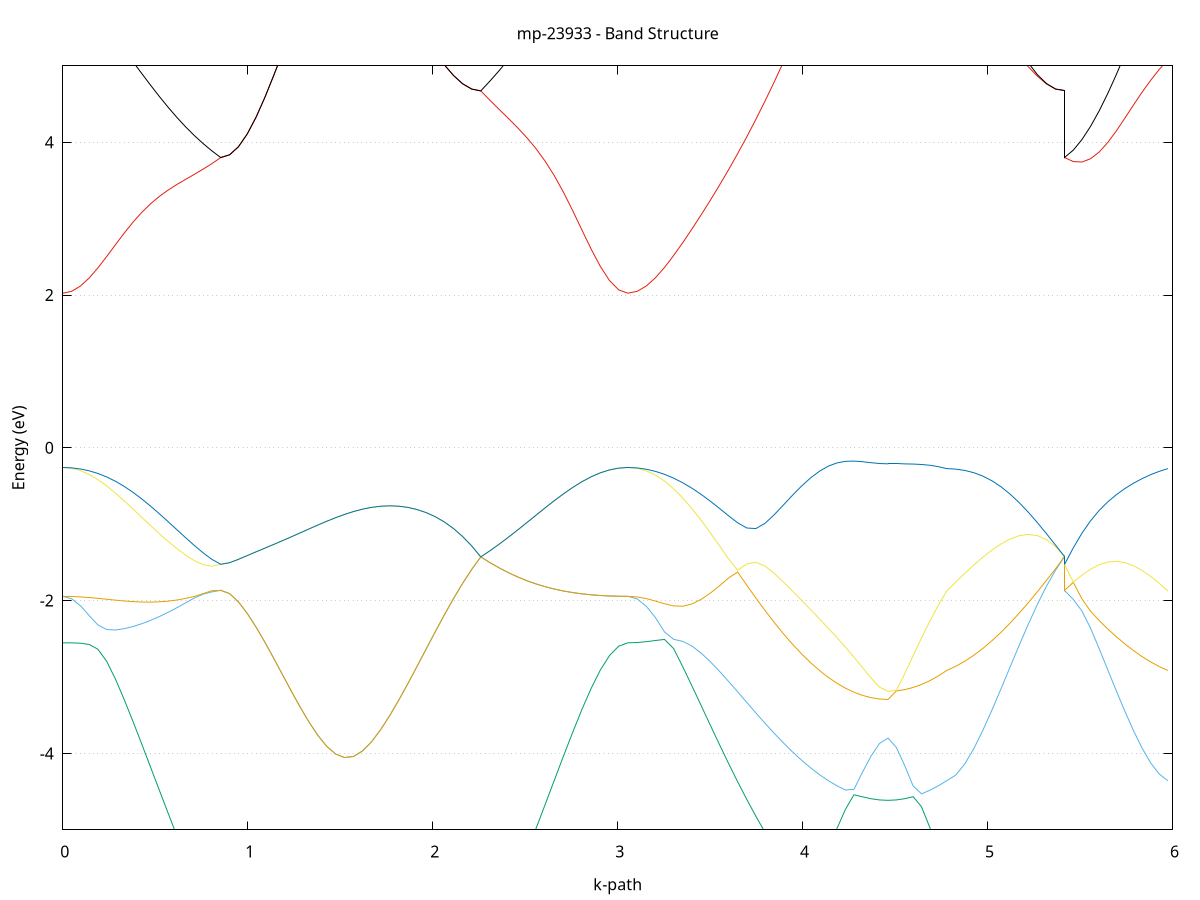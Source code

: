 set title 'mp-23933 - Band Structure'
set xlabel 'k-path'
set ylabel 'Energy (eV)'
set grid y
set yrange [-5:5]
set terminal png size 800,600
set output 'mp-23933_bands_gnuplot.png'
plot '-' using 1:2 with lines notitle, '-' using 1:2 with lines notitle, '-' using 1:2 with lines notitle, '-' using 1:2 with lines notitle, '-' using 1:2 with lines notitle, '-' using 1:2 with lines notitle, '-' using 1:2 with lines notitle, '-' using 1:2 with lines notitle, '-' using 1:2 with lines notitle, '-' using 1:2 with lines notitle, '-' using 1:2 with lines notitle, '-' using 1:2 with lines notitle, '-' using 1:2 with lines notitle, '-' using 1:2 with lines notitle, '-' using 1:2 with lines notitle, '-' using 1:2 with lines notitle, '-' using 1:2 with lines notitle, '-' using 1:2 with lines notitle, '-' using 1:2 with lines notitle, '-' using 1:2 with lines notitle, '-' using 1:2 with lines notitle, '-' using 1:2 with lines notitle, '-' using 1:2 with lines notitle, '-' using 1:2 with lines notitle, '-' using 1:2 with lines notitle, '-' using 1:2 with lines notitle, '-' using 1:2 with lines notitle, '-' using 1:2 with lines notitle, '-' using 1:2 with lines notitle, '-' using 1:2 with lines notitle, '-' using 1:2 with lines notitle, '-' using 1:2 with lines notitle, '-' using 1:2 with lines notitle, '-' using 1:2 with lines notitle, '-' using 1:2 with lines notitle, '-' using 1:2 with lines notitle, '-' using 1:2 with lines notitle, '-' using 1:2 with lines notitle, '-' using 1:2 with lines notitle, '-' using 1:2 with lines notitle, '-' using 1:2 with lines notitle, '-' using 1:2 with lines notitle, '-' using 1:2 with lines notitle, '-' using 1:2 with lines notitle, '-' using 1:2 with lines notitle, '-' using 1:2 with lines notitle, '-' using 1:2 with lines notitle, '-' using 1:2 with lines notitle, '-' using 1:2 with lines notitle, '-' using 1:2 with lines notitle, '-' using 1:2 with lines notitle, '-' using 1:2 with lines notitle, '-' using 1:2 with lines notitle, '-' using 1:2 with lines notitle, '-' using 1:2 with lines notitle, '-' using 1:2 with lines notitle, '-' using 1:2 with lines notitle, '-' using 1:2 with lines notitle, '-' using 1:2 with lines notitle, '-' using 1:2 with lines notitle, '-' using 1:2 with lines notitle, '-' using 1:2 with lines notitle, '-' using 1:2 with lines notitle, '-' using 1:2 with lines notitle, '-' using 1:2 with lines notitle, '-' using 1:2 with lines notitle, '-' using 1:2 with lines notitle, '-' using 1:2 with lines notitle, '-' using 1:2 with lines notitle, '-' using 1:2 with lines notitle, '-' using 1:2 with lines notitle, '-' using 1:2 with lines notitle, '-' using 1:2 with lines notitle, '-' using 1:2 with lines notitle, '-' using 1:2 with lines notitle, '-' using 1:2 with lines notitle, '-' using 1:2 with lines notitle, '-' using 1:2 with lines notitle, '-' using 1:2 with lines notitle, '-' using 1:2 with lines notitle, '-' using 1:2 with lines notitle, '-' using 1:2 with lines notitle, '-' using 1:2 with lines notitle, '-' using 1:2 with lines notitle, '-' using 1:2 with lines notitle, '-' using 1:2 with lines notitle, '-' using 1:2 with lines notitle, '-' using 1:2 with lines notitle, '-' using 1:2 with lines notitle, '-' using 1:2 with lines notitle, '-' using 1:2 with lines notitle, '-' using 1:2 with lines notitle, '-' using 1:2 with lines notitle, '-' using 1:2 with lines notitle, '-' using 1:2 with lines notitle, '-' using 1:2 with lines notitle
0.000000 -8.782354
0.047444 -8.774954
0.094889 -8.752554
0.142333 -8.715254
0.189778 -8.663054
0.237222 -8.596054
0.284666 -8.514354
0.332111 -8.417954
0.379555 -8.307054
0.427000 -8.181854
0.474444 -8.042354
0.521888 -7.888754
0.569333 -7.721354
0.616777 -7.540354
0.664222 -7.346154
0.711666 -7.138954
0.759110 -6.919154
0.806555 -6.687254
0.853999 -6.443754
0.853999 -6.443754
0.901774 -6.437454
0.949549 -6.418754
0.997324 -6.387854
1.045099 -6.344954
1.092874 -6.290854
1.140649 -6.226254
1.188424 -6.152254
1.236199 -6.070754
1.283973 -5.984354
1.331748 -5.896654
1.379523 -5.813454
1.427298 -5.742754
1.475073 -5.694754
1.522848 -5.679754
1.522848 -5.679754
1.571992 -5.704354
1.621136 -5.765854
1.670280 -5.853954
1.719423 -5.957154
1.768567 -6.066254
1.817711 -6.174454
1.866855 -6.277654
1.915999 -6.372754
1.965143 -6.457854
2.014286 -6.531454
2.063430 -6.592754
2.112574 -6.641054
2.161718 -6.675754
2.210862 -6.696754
2.260006 -6.703754
2.260006 -6.703754
2.309742 -6.948754
2.359479 -7.179954
2.409215 -7.396654
2.458952 -7.598554
2.508688 -7.785454
2.558425 -7.956754
2.608161 -8.112454
2.657898 -8.252254
2.707634 -8.375954
2.757371 -8.483354
2.807107 -8.574554
2.856844 -8.649254
2.906580 -8.707454
2.956317 -8.749054
3.006053 -8.774054
3.055790 -8.782354
3.055790 -8.782354
3.105191 -8.774354
3.154592 -8.750054
3.203994 -8.709754
3.253395 -8.653254
3.302796 -8.580854
3.352198 -8.492654
3.401599 -8.388654
3.451000 -8.269254
3.500401 -8.134454
3.549803 -7.984754
3.599204 -7.820154
3.648605 -7.641454
3.698007 -7.448754
3.747408 -7.242654
3.796809 -7.023854
3.846211 -6.793054
3.895612 -6.551254
3.945013 -6.299554
3.994415 -6.039054
4.043816 -5.881854
4.093217 -6.008154
4.093217 -6.008154
4.139290 -6.112154
4.185362 -6.202754
4.231434 -6.279554
4.277507 -6.342554
4.323579 -6.391654
4.369651 -6.426854
4.415724 -6.447954
4.461796 -6.455054
4.461796 -6.455054
4.507065 -6.448154
4.552335 -6.427554
4.597605 -6.393154
4.642874 -6.345154
4.688144 -6.283554
4.733414 -6.208454
4.778683 -6.119954
4.778683 -6.119954
4.827791 -6.087154
4.876898 -6.105154
4.926006 -6.158654
4.975113 -6.231754
5.024221 -6.312754
5.073328 -6.393854
5.122436 -6.470054
5.171543 -6.538054
5.220650 -6.595954
5.269758 -6.642354
5.318865 -6.676154
5.367973 -6.696754
5.417080 -6.703754
5.417080 -6.443754
5.463591 -6.441154
5.510102 -6.427054
5.556613 -6.402254
5.603124 -6.367354
5.649634 -6.323954
5.696145 -6.273854
5.742656 -6.219954
5.789167 -6.166354
5.835677 -6.119454
5.882188 -6.088454
5.928699 -6.084954
5.975210 -6.119954
e
0.000000 -2.552654
0.047444 -2.553254
0.094889 -2.557054
0.142333 -2.573654
0.189778 -2.636354
0.237222 -2.794854
0.284666 -3.027554
0.332111 -3.295754
0.379555 -3.582254
0.427000 -3.878554
0.474444 -4.179554
0.521888 -4.481454
0.569333 -4.781454
0.616777 -5.077354
0.664222 -5.367354
0.711666 -5.650054
0.759110 -5.924354
0.806555 -6.189154
0.853999 -6.443754
0.853999 -6.443754
0.901774 -6.437454
0.949549 -6.418754
0.997324 -6.387854
1.045099 -6.344954
1.092874 -6.290854
1.140649 -6.226254
1.188424 -6.152254
1.236199 -6.070754
1.283973 -5.984354
1.331748 -5.896654
1.379523 -5.813454
1.427298 -5.742754
1.475073 -5.694754
1.522848 -5.679754
1.522848 -5.679754
1.571992 -5.704354
1.621136 -5.765854
1.670280 -5.853954
1.719423 -5.957154
1.768567 -6.066254
1.817711 -6.174454
1.866855 -6.277654
1.915999 -6.372754
1.965143 -6.457854
2.014286 -6.531454
2.063430 -6.592754
2.112574 -6.641054
2.161718 -6.675754
2.210862 -6.696754
2.260006 -6.703754
2.260006 -6.703754
2.309742 -6.445354
2.359479 -6.174354
2.409215 -5.891554
2.458952 -5.598054
2.508688 -5.295254
2.558425 -4.984554
2.608161 -4.668554
2.657898 -4.349954
2.707634 -4.032454
2.757371 -3.721354
2.807107 -3.423554
2.856844 -3.148354
2.906580 -2.908254
2.956317 -2.718454
3.006053 -2.595454
3.055790 -2.552654
3.055790 -2.552654
3.105191 -2.548654
3.154592 -2.537654
3.203994 -2.522254
3.253395 -2.508354
3.302796 -2.628554
3.352198 -2.866454
3.401599 -3.116054
3.451000 -3.371254
3.500401 -3.627354
3.549803 -3.880954
3.599204 -4.129254
3.648605 -4.370154
3.698007 -4.601854
3.747408 -4.823154
3.796809 -5.032854
3.846211 -5.230054
3.895612 -5.414154
3.945013 -5.584454
3.994415 -5.740554
4.043816 -5.771554
4.093217 -5.498954
4.093217 -5.498954
4.139290 -5.242354
4.185362 -4.986054
4.231434 -4.733854
4.277507 -4.541954
4.323579 -4.568254
4.369651 -4.593754
4.415724 -4.609354
4.461796 -4.614554
4.461796 -4.614554
4.507065 -4.609254
4.552335 -4.593254
4.597605 -4.566754
4.642874 -4.698454
4.688144 -4.972154
4.733414 -5.243554
4.778683 -5.510654
4.778683 -5.510654
4.827791 -5.683554
4.876898 -5.844054
4.926006 -5.991754
4.975113 -6.126154
5.024221 -6.246954
5.073328 -6.353954
5.122436 -6.446854
5.171543 -6.525554
5.220650 -6.589854
5.269758 -6.639854
5.318865 -6.675454
5.367973 -6.696654
5.417080 -6.703754
5.417080 -6.443754
5.463591 -6.434354
5.510102 -6.412854
5.556613 -6.378854
5.603124 -6.332254
5.649634 -6.273054
5.696145 -6.201154
5.742656 -6.116654
5.789167 -6.019754
5.835677 -5.910454
5.882188 -5.788954
5.928699 -5.655554
5.975210 -5.510654
e
0.000000 -1.944254
0.047444 -1.975854
0.094889 -2.065354
0.142333 -2.194654
0.189778 -2.319254
0.237222 -2.378554
0.284666 -2.384554
0.332111 -2.367854
0.379555 -2.339454
0.427000 -2.302654
0.474444 -2.258954
0.521888 -2.209054
0.569333 -2.153454
0.616777 -2.093054
0.664222 -2.029254
0.711666 -1.965254
0.759110 -1.915354
0.806555 -1.885754
0.853999 -1.865554
0.853999 -1.865554
0.901774 -1.908254
0.949549 -2.016954
0.997324 -2.167554
1.045099 -2.346354
1.092874 -2.544954
1.140649 -2.755754
1.188424 -2.972154
1.236199 -3.187854
1.283973 -3.396554
1.331748 -3.591754
1.379523 -3.765454
1.427298 -3.908054
1.475073 -4.008054
1.522848 -4.054554
1.522848 -4.054554
1.571992 -4.040554
1.621136 -3.967354
1.670280 -3.845354
1.719423 -3.686854
1.768567 -3.501854
1.817711 -3.298254
1.866855 -3.082154
1.915999 -2.858354
1.965143 -2.631454
2.014286 -2.405454
2.063430 -2.184754
2.112574 -1.973154
2.161718 -1.774454
2.210862 -1.591954
2.260006 -1.428054
2.260006 -1.428054
2.309742 -1.503054
2.359479 -1.571754
2.409215 -1.634054
2.458952 -1.689754
2.508688 -1.738754
2.558425 -1.781454
2.608161 -1.818054
2.657898 -1.848954
2.707634 -1.874354
2.757371 -1.895054
2.807107 -1.911454
2.856844 -1.924054
2.906580 -1.933154
2.956317 -1.939454
3.006053 -1.943054
3.055790 -1.944254
3.055790 -1.944254
3.105191 -1.977354
3.154592 -2.072754
3.203994 -2.221054
3.253395 -2.410154
3.302796 -2.507054
3.352198 -2.533354
3.401599 -2.594854
3.451000 -2.686254
3.500401 -2.798154
3.549803 -2.923154
3.599204 -3.056154
3.648605 -3.193454
3.698007 -3.332254
3.747408 -3.470254
3.796809 -3.605454
3.846211 -3.736254
3.895612 -3.861254
3.945013 -3.979254
3.994415 -4.089254
4.043816 -4.190254
4.093217 -4.281554
4.093217 -4.281554
4.139290 -4.357354
4.185362 -4.423654
4.231434 -4.479054
4.277507 -4.471354
4.323579 -4.247954
4.369651 -4.037354
4.415724 -3.870554
4.461796 -3.799754
4.461796 -3.799754
4.507065 -3.923054
4.552335 -4.161054
4.597605 -4.425954
4.642874 -4.529754
4.688144 -4.482454
4.733414 -4.425154
4.778683 -4.357954
4.778683 -4.357954
4.827791 -4.284354
4.876898 -4.138254
4.926006 -3.936254
4.975113 -3.695854
5.024221 -3.430654
5.073328 -3.151354
5.122436 -2.866254
5.171543 -2.582454
5.220650 -2.307054
5.269758 -2.047054
5.318865 -1.809454
5.367973 -1.601154
5.417080 -1.428054
5.417080 -1.865554
5.463591 -1.984254
5.510102 -2.135454
5.556613 -2.359154
5.603124 -2.626254
5.649634 -2.904154
5.696145 -3.181154
5.742656 -3.449654
5.789167 -3.702554
5.835677 -3.931354
5.882188 -4.125254
5.928699 -4.271454
5.975210 -4.357954
e
0.000000 -1.944254
0.047444 -1.946154
0.094889 -1.951454
0.142333 -1.959754
0.189778 -1.970254
0.237222 -1.982054
0.284666 -1.993854
0.332111 -2.004654
0.379555 -2.013254
0.427000 -2.018554
0.474444 -2.019854
0.521888 -2.016154
0.569333 -2.007054
0.616777 -1.992154
0.664222 -1.971354
0.711666 -1.945154
0.759110 -1.907954
0.806555 -1.870554
0.853999 -1.865554
0.853999 -1.865554
0.901774 -1.908254
0.949549 -2.016954
0.997324 -2.167554
1.045099 -2.346354
1.092874 -2.544954
1.140649 -2.755754
1.188424 -2.972154
1.236199 -3.187854
1.283973 -3.396554
1.331748 -3.591754
1.379523 -3.765454
1.427298 -3.908054
1.475073 -4.008054
1.522848 -4.054554
1.522848 -4.054554
1.571992 -4.040554
1.621136 -3.967254
1.670280 -3.845354
1.719423 -3.686854
1.768567 -3.501854
1.817711 -3.298254
1.866855 -3.082154
1.915999 -2.858354
1.965143 -2.631454
2.014286 -2.405454
2.063430 -2.184754
2.112574 -1.973154
2.161718 -1.774454
2.210862 -1.591954
2.260006 -1.428054
2.260006 -1.428054
2.309742 -1.503054
2.359479 -1.571754
2.409215 -1.634054
2.458952 -1.689754
2.508688 -1.738754
2.558425 -1.781454
2.608161 -1.818054
2.657898 -1.848954
2.707634 -1.874354
2.757371 -1.895054
2.807107 -1.911454
2.856844 -1.923954
2.906580 -1.933154
2.956317 -1.939454
3.006053 -1.943054
3.055790 -1.944254
3.055790 -1.944254
3.105191 -1.951754
3.154592 -1.973054
3.203994 -2.005354
3.253395 -2.041754
3.302796 -2.069854
3.352198 -2.073554
3.401599 -2.043654
3.451000 -1.984254
3.500401 -1.903354
3.549803 -1.808254
3.599204 -1.705054
3.648605 -1.625654
3.698007 -1.797754
3.747408 -1.966154
3.796809 -2.128954
3.846211 -2.284654
3.895612 -2.432054
3.945013 -2.569954
3.994415 -2.697454
4.043816 -2.813954
4.093217 -2.918754
4.093217 -2.918754
4.139290 -3.005554
4.185362 -3.081354
4.231434 -3.145854
4.277507 -3.199054
4.323579 -3.240554
4.369651 -3.270254
4.415724 -3.288154
4.461796 -3.294054
4.461796 -3.294054
4.507065 -3.182054
4.552335 -3.165154
4.597605 -3.137154
4.642874 -3.097954
4.688144 -3.047854
4.733414 -2.986854
4.778683 -2.915254
4.778683 -2.915254
4.827791 -2.860354
4.876898 -2.793454
4.926006 -2.714854
4.975113 -2.625054
5.024221 -2.524254
5.073328 -2.413254
5.122436 -2.292754
5.171543 -2.163354
5.220650 -2.026354
5.269758 -1.882754
5.318865 -1.734054
5.367973 -1.581854
5.417080 -1.428054
5.417080 -1.865554
5.463591 -1.760154
5.510102 -1.976454
5.556613 -2.137454
5.603124 -2.260354
5.649634 -2.370354
5.696145 -2.472454
5.742656 -2.567154
5.789167 -2.654154
5.835677 -2.732954
5.882188 -2.802954
5.928699 -2.863854
5.975210 -2.915254
e
0.000000 -0.257454
0.047444 -0.267854
0.094889 -0.298354
0.142333 -0.348354
0.189778 -0.415854
0.237222 -0.498054
0.284666 -0.591954
0.332111 -0.693754
0.379555 -0.800554
0.427000 -0.909454
0.474444 -1.017854
0.521888 -1.123654
0.569333 -1.224754
0.616777 -1.319254
0.664222 -1.404854
0.711666 -1.477654
0.759110 -1.530754
0.806555 -1.550354
0.853999 -1.524454
0.853999 -1.524454
0.901774 -1.503954
0.949549 -1.459754
0.997324 -1.410454
1.045099 -1.361454
1.092874 -1.313054
1.140649 -1.264354
1.188424 -1.214854
1.236199 -1.164254
1.283973 -1.112854
1.331748 -1.061154
1.379523 -1.010254
1.427298 -0.961054
1.475073 -0.914654
1.522848 -0.872154
1.522848 -0.872154
1.571992 -0.834054
1.621136 -0.802654
1.670280 -0.779154
1.719423 -0.764354
1.768567 -0.759154
1.817711 -0.764254
1.866855 -0.780354
1.915999 -0.808154
1.965143 -0.848354
2.014286 -0.902154
2.063430 -0.971154
2.112574 -1.056754
2.161718 -1.160754
2.210862 -1.284254
2.260006 -1.428054
2.260006 -1.428054
2.309742 -1.347254
2.359479 -1.261154
2.409215 -1.170454
2.458952 -1.076354
2.508688 -0.979754
2.558425 -0.882254
2.608161 -0.785454
2.657898 -0.691254
2.707634 -0.601354
2.757371 -0.518054
2.807107 -0.443354
2.856844 -0.379054
2.906580 -0.327054
2.956317 -0.288854
3.006053 -0.265454
3.055790 -0.257454
3.055790 -0.257454
3.105191 -0.268254
3.154592 -0.300954
3.203994 -0.356554
3.253395 -0.435354
3.302796 -0.536354
3.352198 -0.657454
3.401599 -0.795854
3.451000 -0.947854
3.500401 -1.110054
3.549803 -1.279254
3.599204 -1.451954
3.648605 -1.602954
3.698007 -1.521054
3.747408 -1.497254
3.796809 -1.548254
3.846211 -1.642854
3.895612 -1.754854
3.945013 -1.873954
3.994415 -1.995954
4.043816 -2.119554
4.093217 -2.244354
4.093217 -2.244354
4.139290 -2.362654
4.185362 -2.483854
4.231434 -2.609154
4.277507 -2.739854
4.323579 -2.875854
4.369651 -3.012554
4.415724 -3.132754
4.461796 -3.187654
4.461796 -3.187654
4.507065 -3.176454
4.552335 -2.955854
4.597605 -2.720054
4.642874 -2.488854
4.688144 -2.268854
4.733414 -2.063654
4.778683 -1.875254
4.778683 -1.875254
4.827791 -1.757254
4.876898 -1.642754
4.926006 -1.533354
4.975113 -1.430954
5.024221 -1.337754
5.073328 -1.257154
5.122436 -1.193054
5.171543 -1.150154
5.220650 -1.133854
5.269758 -1.149454
5.318865 -1.201854
5.367973 -1.294454
5.417080 -1.428054
5.417080 -1.524454
5.463591 -1.755954
5.510102 -1.667154
5.556613 -1.589554
5.603124 -1.531254
5.649634 -1.496154
5.696145 -1.486754
5.742656 -1.503254
5.789167 -1.544054
5.835677 -1.605554
5.882188 -1.683854
5.928699 -1.774954
5.975210 -1.875254
e
0.000000 -0.257454
0.047444 -0.262254
0.094889 -0.276554
0.142333 -0.300754
0.189778 -0.335354
0.237222 -0.380954
0.284666 -0.437554
0.332111 -0.504954
0.379555 -0.582454
0.427000 -0.669054
0.474444 -0.763154
0.521888 -0.862854
0.569333 -0.966354
0.616777 -1.071754
0.664222 -1.176654
0.711666 -1.278954
0.759110 -1.375354
0.806555 -1.460554
0.853999 -1.524454
0.853999 -1.524454
0.901774 -1.503954
0.949549 -1.459754
0.997324 -1.410454
1.045099 -1.361454
1.092874 -1.313054
1.140649 -1.264354
1.188424 -1.214854
1.236199 -1.164254
1.283973 -1.112854
1.331748 -1.061154
1.379523 -1.010254
1.427298 -0.961054
1.475073 -0.914654
1.522848 -0.872154
1.522848 -0.872154
1.571992 -0.834054
1.621136 -0.802654
1.670280 -0.779154
1.719423 -0.764354
1.768567 -0.759154
1.817711 -0.764254
1.866855 -0.780354
1.915999 -0.808154
1.965143 -0.848354
2.014286 -0.902154
2.063430 -0.971154
2.112574 -1.056754
2.161718 -1.160754
2.210862 -1.284254
2.260006 -1.428054
2.260006 -1.428054
2.309742 -1.347254
2.359479 -1.261154
2.409215 -1.170454
2.458952 -1.076354
2.508688 -0.979754
2.558425 -0.882254
2.608161 -0.785454
2.657898 -0.691254
2.707634 -0.601354
2.757371 -0.518054
2.807107 -0.443354
2.856844 -0.379054
2.906580 -0.327054
2.956317 -0.288854
3.006053 -0.265454
3.055790 -0.257454
3.055790 -0.257454
3.105191 -0.263154
3.154592 -0.280054
3.203994 -0.308054
3.253395 -0.347154
3.302796 -0.397154
3.352198 -0.457754
3.401599 -0.528654
3.451000 -0.608854
3.500401 -0.697354
3.549803 -0.791954
3.599204 -0.888954
3.648605 -0.980954
3.698007 -1.049254
3.747408 -1.057154
3.796809 -0.988554
3.846211 -0.876854
3.895612 -0.750154
3.945013 -0.621954
3.994415 -0.500554
4.043816 -0.392454
4.093217 -0.302854
4.093217 -0.302854
4.139290 -0.239654
4.185362 -0.197954
4.231434 -0.176954
4.277507 -0.173354
4.323579 -0.181554
4.369651 -0.194454
4.415724 -0.205354
4.461796 -0.209654
4.461796 -0.209654
4.507065 -0.209654
4.552335 -0.210254
4.597605 -0.212454
4.642874 -0.217954
4.688144 -0.228454
4.733414 -0.246054
4.778683 -0.271854
4.778683 -0.271854
4.827791 -0.278954
4.876898 -0.295854
4.926006 -0.325654
4.975113 -0.370554
5.024221 -0.432154
5.073328 -0.511054
5.122436 -0.607054
5.171543 -0.718554
5.220650 -0.843754
5.269758 -0.980054
5.318865 -1.124654
5.367973 -1.274854
5.417080 -1.428054
5.417080 -1.524454
5.463591 -1.309254
5.510102 -1.119054
5.556613 -0.956554
5.603124 -0.820854
5.649634 -0.708254
5.696145 -0.613854
5.742656 -0.533154
5.789167 -0.463454
5.835677 -0.403054
5.882188 -0.351154
5.928699 -0.307654
5.975210 -0.271854
e
0.000000 2.024346
0.047444 2.048246
0.094889 2.116846
0.142333 2.222646
0.189778 2.355346
0.237222 2.504146
0.284666 2.658946
0.332111 2.811146
0.379555 2.953846
0.427000 3.082446
0.474444 3.194646
0.521888 3.291046
0.569333 3.373946
0.616777 3.447246
0.664222 3.514946
0.711666 3.581046
0.759110 3.648846
0.806555 3.721146
0.853999 3.799846
0.853999 3.799846
0.901774 3.835746
0.949549 3.940846
0.997324 4.108446
1.045099 4.328546
1.092874 4.588946
1.140649 4.875946
1.188424 5.172346
1.236199 5.454246
1.283973 5.686146
1.331748 5.828646
1.379523 5.873646
1.427298 5.854446
1.475073 5.807946
1.522848 5.756346
1.522848 5.756346
1.571992 5.710046
1.621136 5.675546
1.670280 5.653346
1.719423 5.639746
1.768567 5.626246
1.817711 5.599546
1.866855 5.543646
1.915999 5.448546
1.965143 5.317446
2.014286 5.165546
2.063430 5.012046
2.112574 4.874146
2.161718 4.765546
2.210862 4.696346
2.260006 4.672546
2.260006 4.672546
2.309742 4.549446
2.359479 4.430246
2.409215 4.311946
2.458952 4.190546
2.508688 4.060846
2.558425 3.916646
2.608161 3.751646
2.657898 3.560946
2.707634 3.343246
2.757371 3.103146
2.807107 2.850646
2.856844 2.601346
2.906580 2.373746
2.956317 2.188846
3.006053 2.067046
3.055790 2.024346
3.055790 2.024346
3.105191 2.048546
3.154592 2.117946
3.203994 2.225446
3.253395 2.361646
3.302796 2.517646
3.352198 2.686546
3.401599 2.864146
3.451000 3.048246
3.500401 3.238246
3.549803 3.434746
3.599204 3.638346
3.648605 3.850046
3.698007 4.070446
3.747408 4.300146
3.796809 4.539346
3.846211 4.787746
3.895612 5.044946
3.945013 5.309946
3.994415 5.581646
4.043816 5.857846
4.093217 6.063946
4.093217 6.063946
4.139290 5.877846
4.185362 5.704246
4.231434 5.574446
4.277507 5.490746
4.323579 5.446746
4.369651 5.430746
4.415724 5.429046
4.461796 5.430146
4.461796 5.430146
4.507065 5.414446
4.552335 5.371846
4.597605 5.312946
4.642874 5.249046
4.688144 5.187946
4.733414 5.132346
4.778683 5.081046
4.778683 5.081046
4.827791 5.153546
4.876898 5.230846
4.926006 5.302646
4.975113 5.352846
5.024221 5.362346
5.073328 5.320846
5.122436 5.233746
5.171543 5.116646
5.220650 4.987546
5.269758 4.864246
5.318865 4.762746
5.367973 4.695946
5.417080 4.672546
5.417080 3.799846
5.463591 3.747046
5.510102 3.741646
5.556613 3.784146
5.603124 3.871246
5.649634 3.995946
5.696145 4.148146
5.742656 4.316146
5.789167 4.488546
5.835677 4.655946
5.882188 4.812246
5.928699 4.954346
5.975210 5.081046
e
0.000000 5.761546
0.047444 5.709946
0.094889 5.659646
0.142333 5.630546
0.189778 5.574446
0.237222 5.471146
0.284666 5.345946
0.332111 5.204346
0.379555 5.053546
0.427000 4.899846
0.474444 4.747546
0.521888 4.599846
0.569333 4.458746
0.616777 4.325646
0.664222 4.201546
0.711666 4.086946
0.759110 3.981946
0.806555 3.886446
0.853999 3.799846
0.853999 3.799846
0.901774 3.835746
0.949549 3.940846
0.997324 4.108446
1.045099 4.328546
1.092874 4.588946
1.140649 4.875946
1.188424 5.172346
1.236199 5.454246
1.283973 5.686146
1.331748 5.828646
1.379523 5.873646
1.427298 5.854446
1.475073 5.807946
1.522848 5.756346
1.522848 5.756346
1.571992 5.710046
1.621136 5.675546
1.670280 5.653346
1.719423 5.639746
1.768567 5.626246
1.817711 5.599546
1.866855 5.543646
1.915999 5.448546
1.965143 5.317446
2.014286 5.165546
2.063430 5.012046
2.112574 4.874146
2.161718 4.765546
2.210862 4.696346
2.260006 4.672546
2.260006 4.672546
2.309742 4.801746
2.359479 4.938246
2.409215 5.083046
2.458952 5.236346
2.508688 5.397846
2.558425 5.567146
2.608161 5.742746
2.657898 5.922946
2.707634 6.034146
2.757371 5.923146
2.807107 5.842746
2.856844 5.791346
2.906580 5.765146
2.956317 5.757646
3.006053 5.759546
3.055790 5.761546
3.055790 5.761546
3.105191 5.703846
3.154592 5.648346
3.203994 5.615846
3.253395 5.548746
3.302796 5.457746
3.352198 5.369546
3.401599 5.292146
3.451000 5.231446
3.500401 5.191746
3.549803 5.175546
3.599204 5.184146
3.648605 5.217646
3.698007 5.275546
3.747408 5.356246
3.796809 5.457846
3.846211 5.577846
3.895612 5.713046
3.945013 5.858446
3.994415 6.004746
4.043816 6.118546
4.093217 6.136046
4.093217 6.136046
4.139290 6.394146
4.185362 6.646646
4.231434 6.877646
4.277507 6.998246
4.323579 7.099846
4.369651 7.177546
4.415724 7.227146
4.461796 7.244346
4.461796 7.244346
4.507065 7.196846
4.552335 7.105446
4.597605 7.009846
4.642874 6.921746
4.688144 6.850246
4.733414 6.777246
4.778683 6.535346
4.778683 6.535346
4.827791 6.482646
4.876898 6.396246
4.926006 6.266146
4.975113 6.091746
5.024221 5.884146
5.073328 5.660246
5.122436 5.436446
5.171543 5.225846
5.220650 5.038846
5.269758 4.883946
5.318865 4.768146
5.367973 4.696546
5.417080 4.672546
5.417080 3.799846
5.463591 3.897146
5.510102 4.034446
5.556613 4.206746
5.603124 4.409046
5.649634 4.636746
5.696145 4.885246
5.742656 5.150246
5.789167 5.427146
5.835677 5.711046
5.882188 5.995646
5.928699 6.273546
5.975210 6.535346
e
0.000000 5.761546
0.047444 5.749146
0.094889 5.712846
0.142333 5.654546
0.189778 5.619646
0.237222 5.623846
0.284666 5.642446
0.332111 5.678746
0.379555 5.738346
0.427000 5.826546
0.474444 5.946746
0.521888 6.099246
0.569333 6.281546
0.616777 6.488546
0.664222 6.712446
0.711666 6.942646
0.759110 7.163846
0.806555 7.353446
0.853999 7.480846
0.853999 7.480846
0.901774 7.475546
0.949549 7.458546
0.997324 7.426646
1.045099 7.376246
1.092874 7.306246
1.140649 7.221246
1.188424 7.134246
1.236199 7.068946
1.283973 7.061246
1.331748 7.150346
1.379523 7.343046
1.427298 7.603646
1.475073 7.892646
1.522848 8.182446
1.522848 8.182446
1.571992 8.316346
1.621136 8.093446
1.670280 7.862446
1.719423 7.643546
1.768567 7.448246
1.817711 7.292446
1.866855 7.194346
1.915999 7.167346
1.965143 7.212046
2.014286 7.317446
2.063430 7.467946
2.112574 7.648246
2.161718 7.843846
2.210862 8.039646
2.260006 8.221246
2.260006 8.221246
2.309742 7.907246
2.359479 7.599846
2.409215 7.306146
2.458952 7.030946
2.508688 6.777846
2.558425 6.549546
2.608161 6.348346
2.657898 6.176146
2.707634 6.034146
2.757371 5.923146
2.807107 5.842746
2.856844 5.791346
2.906580 5.765146
2.956317 5.757646
3.006053 5.759546
3.055790 5.761546
3.055790 5.761546
3.105191 5.746146
3.154592 5.701646
3.203994 5.633146
3.253395 5.605946
3.302796 5.618346
3.352198 5.653646
3.401599 5.712646
3.451000 5.795946
3.500401 5.903546
3.549803 6.034846
3.599204 6.188846
3.648605 6.364346
3.698007 6.560046
3.747408 6.774046
3.796809 7.004146
3.846211 7.246846
3.895612 7.496946
3.945013 7.334046
3.994415 6.930046
4.043816 6.609446
4.093217 6.513646
4.093217 6.513646
4.139290 6.611346
4.185362 6.744746
4.231434 6.887946
4.277507 7.110746
4.323579 7.304946
4.369651 7.458346
4.415724 7.557846
4.461796 7.592446
4.461796 7.592446
4.507065 7.666046
4.552335 7.567046
4.597605 7.415646
4.642874 7.225746
4.688144 7.009746
4.733414 6.806446
4.778683 6.802546
4.778683 6.802546
4.827791 6.749246
4.876898 6.667446
4.926006 6.590046
4.975113 6.547246
5.024221 6.563946
5.073328 6.651246
5.122436 6.802946
5.171543 7.004246
5.220650 7.240546
5.269758 7.498546
5.318865 7.763646
5.367973 8.015046
5.417080 8.221246
5.417080 7.480846
5.463591 7.293446
5.510102 7.132446
5.556613 7.000346
5.603124 6.899546
5.649634 6.831546
5.696145 6.796246
5.742656 6.790446
5.789167 6.805846
5.835677 6.828746
5.882188 6.843346
5.928699 6.836646
5.975210 6.802546
e
0.000000 5.827346
0.047444 5.903646
0.094889 6.023146
0.142333 6.152646
0.189778 6.244646
0.237222 6.160846
0.284666 6.125946
0.332111 6.138846
0.379555 6.195046
0.427000 6.289746
0.474444 6.417946
0.521888 6.574646
0.569333 6.753346
0.616777 6.946046
0.664222 7.140846
0.711666 7.319746
0.759110 7.456046
0.806555 7.517246
0.853999 7.480846
0.853999 7.480846
0.901774 7.475546
0.949549 7.458546
0.997324 7.426646
1.045099 7.376246
1.092874 7.306246
1.140649 7.221246
1.188424 7.134246
1.236199 7.068946
1.283973 7.061246
1.331748 7.150346
1.379523 7.343046
1.427298 7.603646
1.475073 7.892646
1.522848 8.182446
1.522848 8.182446
1.571992 8.316346
1.621136 8.093446
1.670280 7.862446
1.719423 7.643546
1.768567 7.448246
1.817711 7.292446
1.866855 7.194346
1.915999 7.167346
1.965143 7.212046
2.014286 7.317446
2.063430 7.467946
2.112574 7.648246
2.161718 7.843846
2.210862 8.039646
2.260006 8.221246
2.260006 8.221246
2.309742 7.907246
2.359479 7.599846
2.409215 7.306146
2.458952 7.030946
2.508688 6.777846
2.558425 6.549546
2.608161 6.348346
2.657898 6.176146
2.707634 6.105046
2.757371 6.158546
2.807107 6.030646
2.856844 5.942446
2.906580 5.885246
2.956317 5.850846
3.006053 5.832846
3.055790 5.827346
3.055790 5.827346
3.105191 5.915646
3.154592 6.062946
3.203994 6.247746
3.253395 6.287846
3.302796 6.237846
3.352198 6.227146
3.401599 6.251546
3.451000 6.306546
3.500401 6.387946
3.549803 6.492546
3.599204 6.617746
3.648605 6.761746
3.698007 6.923146
3.747408 7.101046
3.796809 7.295646
3.846211 7.507946
3.895612 7.740946
3.945013 7.747546
3.994415 7.993546
4.043816 8.233446
4.093217 8.467546
4.093217 8.467546
4.139290 8.679846
4.185362 8.884546
4.231434 8.606846
4.277507 8.313246
4.323579 8.063246
4.369651 7.869246
4.415724 7.744246
4.461796 7.700646
4.461796 7.700646
4.507065 7.669146
4.552335 7.844946
4.597605 8.071946
4.642874 8.325346
4.688144 8.565846
4.733414 8.703846
4.778683 8.673646
4.778683 8.673646
4.827791 8.632546
4.876898 8.369346
4.926006 8.182646
4.975113 8.074546
5.024221 8.035146
5.073328 8.048546
5.122436 8.040546
5.171543 7.934746
5.220650 7.886646
5.269758 7.896346
5.318865 7.959346
5.367973 8.069546
5.417080 8.221246
5.417080 7.480846
5.463591 7.692146
5.510102 7.924946
5.556613 8.177146
5.603124 8.446646
5.649634 8.731146
5.696145 8.640446
5.742656 8.515546
5.789167 8.438546
5.835677 8.417746
5.882188 8.456746
5.928699 8.548646
5.975210 8.673646
e
0.000000 6.942146
0.047444 6.731046
0.094889 6.536646
0.142333 6.372446
0.189778 6.280646
0.237222 6.407646
0.284666 6.545946
0.332111 6.708746
0.379555 6.902946
0.427000 7.130346
0.474444 7.389846
0.521888 7.679546
0.569333 7.996946
0.616777 8.339646
0.664222 8.704646
0.711666 9.088346
0.759110 9.482746
0.806555 9.848846
0.853999 9.983046
0.853999 9.983046
0.901774 9.875246
0.949549 9.679246
0.997324 9.489846
1.045099 9.336546
1.092874 9.232146
1.140649 9.180546
1.188424 9.177146
1.236199 9.209046
1.283973 9.250446
1.331748 9.254946
1.379523 9.174146
1.427298 9.012746
1.475073 8.807946
1.522848 8.587446
1.522848 8.587446
1.571992 8.508046
1.621136 8.766046
1.670280 9.008546
1.719423 9.207446
1.768567 9.337646
1.817711 9.374146
1.866855 9.316846
1.915999 9.197946
1.965143 9.054546
2.014286 8.909446
2.063430 8.772446
2.112574 8.643646
2.161718 8.516546
2.210862 8.379446
2.260006 8.221246
2.260006 8.221246
2.309742 8.530746
2.359479 8.817346
2.409215 8.388846
2.458952 7.955746
2.508688 7.548646
2.558425 7.175446
2.608161 6.844346
2.657898 6.562546
2.707634 6.334146
2.757371 6.285446
2.807107 6.459346
2.856844 6.620346
2.906580 6.760346
2.956317 6.870346
3.006053 6.941146
3.055790 6.942146
3.055790 6.942146
3.105191 6.717546
3.154592 6.528346
3.203994 6.388146
3.253395 6.479646
3.302796 6.747046
3.352198 6.803646
3.401599 6.826646
3.451000 6.871346
3.500401 6.937446
3.549803 7.024446
3.599204 7.131346
3.648605 7.257146
3.698007 7.400646
3.747408 7.559746
3.796809 7.730346
3.846211 7.890446
3.895612 7.761246
3.945013 7.999046
3.994415 8.284546
4.043816 8.595846
4.093217 8.928746
4.093217 8.928746
4.139290 9.225446
4.185362 8.931746
4.231434 9.079146
4.277507 9.260646
4.323579 9.425846
4.369651 9.569846
4.415724 9.681046
4.461796 9.727646
4.461796 9.727646
4.507065 9.712246
4.552335 9.666746
4.597605 9.594846
4.642874 9.509446
4.688144 9.447446
4.733414 9.227846
4.778683 8.960346
4.778683 8.960346
4.827791 8.708846
4.876898 8.731746
4.926006 8.688646
4.975113 8.561246
5.024221 8.381346
5.073328 8.196146
5.122436 8.098946
5.171543 8.172546
5.220650 8.255646
5.269758 8.331046
5.318865 8.372846
5.367973 8.344946
5.417080 8.221246
5.417080 9.983046
5.463591 9.741846
5.510102 9.479246
5.556613 9.230046
5.603124 9.003546
5.649634 8.805246
5.696145 9.027646
5.742656 9.247646
5.789167 9.159046
5.835677 9.077646
5.882188 9.015546
5.928699 8.975746
5.975210 8.960346
e
0.000000 6.942146
0.047444 6.945246
0.094889 6.963446
0.142333 7.019346
0.189778 7.137246
0.237222 7.327746
0.284666 7.583746
0.332111 7.891446
0.379555 8.238846
0.427000 8.617446
0.474444 9.021146
0.521888 9.445546
0.569333 9.887246
0.616777 10.343046
0.664222 10.676646
0.711666 10.366246
0.759110 10.133946
0.806555 10.007746
0.853999 9.983046
0.853999 9.983046
0.901774 9.875246
0.949549 9.679246
0.997324 9.489846
1.045099 9.336546
1.092874 9.232146
1.140649 9.180546
1.188424 9.177146
1.236199 9.209046
1.283973 9.250446
1.331748 9.254946
1.379523 9.174146
1.427298 9.012746
1.475073 8.807946
1.522848 8.587446
1.522848 8.587446
1.571992 8.508046
1.621136 8.766046
1.670280 9.008546
1.719423 9.207446
1.768567 9.337646
1.817711 9.374146
1.866855 9.316846
1.915999 9.197946
1.965143 9.054546
2.014286 8.909446
2.063430 8.772446
2.112574 8.643646
2.161718 8.516546
2.210862 8.379446
2.260006 8.221246
2.260006 8.221246
2.309742 8.530746
2.359479 8.817346
2.409215 9.051246
2.458952 9.190046
2.508688 9.196146
2.558425 9.069446
2.608161 8.847846
2.657898 8.575046
2.707634 8.283046
2.757371 7.992446
2.807107 7.716846
2.856844 7.467346
2.906580 7.253846
2.956317 7.087146
3.006053 6.979646
3.055790 6.942146
3.055790 6.942146
3.105191 6.928546
3.154592 6.894346
3.203994 6.853646
3.253395 6.820046
3.302796 6.801946
3.352198 7.056746
3.401599 7.406346
3.451000 7.792846
3.500401 8.212046
3.549803 8.658446
3.599204 9.125146
3.648605 9.603246
3.698007 10.006846
3.747408 9.435646
3.796809 8.884046
3.846211 8.381446
3.895612 8.213046
3.945013 8.394246
3.994415 8.614746
4.043816 8.848146
4.093217 9.085446
4.093217 9.085446
4.139290 9.255246
4.185362 9.582346
4.231434 9.811846
4.277507 10.040446
4.323579 10.256946
4.369651 10.362246
4.415724 10.260046
4.461796 10.213846
4.461796 10.213846
4.507065 10.207146
4.552335 10.146646
4.597605 9.982846
4.642874 9.752446
4.688144 9.494746
4.733414 9.498746
4.778683 9.731146
4.778683 9.731146
4.827791 9.908246
4.876898 10.047546
4.926006 10.147246
4.975113 10.241946
5.024221 10.339546
5.073328 10.083146
5.122436 9.754246
5.171543 9.441246
5.220650 9.147346
5.269758 8.875346
5.318865 8.628146
5.367973 8.408946
5.417080 8.221246
5.417080 9.983046
5.463591 10.057446
5.510102 9.947746
5.556613 9.799646
5.603124 9.650746
5.649634 9.509946
5.696145 9.382246
5.742656 9.356046
5.789167 9.662446
5.835677 9.984446
5.882188 10.104546
5.928699 9.917946
5.975210 9.731146
e
0.000000 6.965646
0.047444 7.204146
0.094889 7.481046
0.142333 7.784646
0.189778 8.113746
0.237222 8.466846
0.284666 8.842346
0.332111 9.238446
0.379555 9.653346
0.427000 10.084946
0.474444 10.530746
0.521888 10.985546
0.569333 11.363646
0.616777 11.037546
0.664222 10.810246
0.711666 10.819746
0.759110 10.516946
0.806555 10.327746
0.853999 10.485846
0.853999 10.485846
0.901774 10.593546
0.949549 10.781746
0.997324 10.932846
1.045099 10.991046
1.092874 10.941446
1.140649 10.809946
1.188424 10.633746
1.236199 10.445946
1.283973 10.281746
1.331748 10.191846
1.379523 10.225946
1.427298 10.378246
1.475073 10.607446
1.522848 10.877646
1.522848 10.877646
1.571992 11.162246
1.621136 11.397246
1.670280 11.474646
1.719423 11.343946
1.768567 11.165746
1.817711 11.053446
1.866855 11.010646
1.915999 10.964046
1.965143 10.840046
2.014286 10.640346
2.063430 10.405346
2.112574 10.170946
2.161718 9.968046
2.210862 9.827546
2.260006 9.776746
2.260006 9.776746
2.309742 9.305346
2.359479 8.840746
2.409215 9.051246
2.458952 9.190046
2.508688 9.196146
2.558425 9.069546
2.608161 8.847846
2.657898 8.575046
2.707634 8.283046
2.757371 7.992446
2.807107 7.716846
2.856844 7.467346
2.906580 7.253846
2.956317 7.087146
3.006053 6.979646
3.055790 6.965646
3.055790 6.965646
3.105191 7.234646
3.154592 7.556446
3.203994 7.916946
3.253395 8.312746
3.302796 8.740946
3.352198 9.198646
3.401599 9.683446
3.451000 10.192746
3.500401 10.724146
3.549803 11.275246
3.599204 11.131246
3.648605 10.581246
3.698007 10.080246
3.747408 10.536946
3.796809 10.944546
3.846211 11.263446
3.895612 11.450846
3.945013 11.001246
3.994415 10.554746
4.043816 10.117446
4.093217 9.698646
4.093217 9.698646
4.139290 9.411446
4.185362 9.593746
4.231434 9.938646
4.277507 10.268246
4.323579 10.438746
4.369651 10.446146
4.415724 10.582546
4.461796 10.633646
4.461796 10.633646
4.507065 10.600346
4.552335 10.559446
4.597605 10.589546
4.642874 10.668846
4.688144 10.760446
4.733414 10.841646
4.778683 10.892646
4.778683 10.892646
4.827791 11.133446
4.876898 10.962246
4.926006 10.942146
4.975113 10.765546
5.024221 10.423346
5.073328 10.404946
5.122436 10.404246
5.171543 10.333446
5.220650 10.213246
5.269758 10.070746
5.318865 9.931346
5.367973 9.822046
5.417080 9.776746
5.417080 10.485846
5.463591 10.551846
5.510102 10.762846
5.556613 10.902246
5.603124 10.982646
5.649634 10.962146
5.696145 10.846646
5.742656 10.678446
5.789167 10.489146
5.835677 10.295346
5.882188 10.306346
5.928699 10.616946
5.975210 10.892646
e
0.000000 9.209246
0.047444 9.257646
0.094889 9.398346
0.142333 9.619246
0.189778 9.906746
0.237222 10.248346
0.284666 10.632946
0.332111 11.049146
0.379555 11.480446
0.427000 11.890446
0.474444 12.179346
0.521888 11.869946
0.569333 11.543046
0.616777 11.548646
0.664222 11.173846
0.711666 11.286646
0.759110 11.350446
0.806555 10.896046
0.853999 10.485846
0.853999 10.485846
0.901774 10.593546
0.949549 10.781746
0.997324 10.932846
1.045099 10.991046
1.092874 10.941446
1.140649 10.809946
1.188424 10.633746
1.236199 10.445946
1.283973 10.281746
1.331748 10.191846
1.379523 10.225946
1.427298 10.378246
1.475073 10.607446
1.522848 10.877646
1.522848 10.877646
1.571992 11.162246
1.621136 11.397246
1.670280 11.474646
1.719423 11.343946
1.768567 11.165746
1.817711 11.053546
1.866855 11.010646
1.915999 10.964046
1.965143 10.840046
2.014286 10.640346
2.063430 10.405346
2.112574 10.170946
2.161718 9.968046
2.210862 9.827546
2.260006 9.776746
2.260006 9.776746
2.309742 10.248646
2.359479 10.713146
2.409215 11.159146
2.458952 11.569946
2.508688 11.920146
2.558425 11.613046
2.608161 11.194046
2.657898 10.807046
2.707634 10.454846
2.757371 10.140346
2.807107 9.866246
2.856844 9.635846
2.906580 9.452146
2.956317 9.318146
3.006053 9.236546
3.055790 9.209246
3.055790 9.209246
3.105191 9.264346
3.154592 9.422246
3.203994 9.665446
3.253395 9.974946
3.302796 10.334146
3.352198 10.727546
3.401599 11.135246
3.451000 11.514346
3.500401 11.735946
3.549803 11.581046
3.599204 11.843346
3.648605 12.424546
3.698007 13.011446
3.747408 12.757946
3.796809 12.336146
3.846211 11.897846
3.895612 11.459346
3.945013 11.530846
3.994415 11.508746
4.043816 11.427846
4.093217 11.311746
4.093217 11.311746
4.139290 11.184246
4.185362 11.045646
4.231434 10.904046
4.277507 10.782846
4.323579 10.829146
4.369651 11.136446
4.415724 11.492646
4.461796 11.758146
4.461796 11.758146
4.507065 11.760146
4.552335 11.766646
4.597605 11.771146
4.642874 11.753646
4.688144 11.690246
4.733414 11.573846
4.778683 11.415546
4.778683 11.415546
4.827791 11.158846
4.876898 11.257546
4.926006 11.081346
4.975113 11.043746
5.024221 11.215146
5.073328 11.390346
5.122436 11.138446
5.171543 10.849946
5.220650 10.546546
5.269758 10.252946
5.318865 10.001246
5.367973 9.832746
5.417080 9.776746
5.417080 10.485846
5.463591 10.606946
5.510102 10.824646
5.556613 11.158146
5.603124 11.512846
5.649634 11.875246
5.696145 12.084146
5.742656 12.182346
5.789167 12.142846
5.835677 11.946146
5.882188 11.724446
5.928699 11.535946
5.975210 11.415546
e
0.000000 11.110946
0.047444 11.142546
0.094889 11.235746
0.142333 11.385646
0.189778 11.585046
0.237222 11.824246
0.284666 12.090246
0.332111 12.360046
0.379555 12.572446
0.427000 12.561946
0.474444 12.266646
0.521888 12.174946
0.569333 11.909246
0.616777 11.928546
0.664222 12.187746
0.711666 11.812146
0.759110 11.767246
0.806555 12.246246
0.853999 12.707746
0.853999 12.707746
0.901774 12.691846
0.949549 12.660246
0.997324 12.655646
1.045099 12.725846
1.092874 12.887446
1.140649 13.115646
1.188424 13.372546
1.236199 13.625446
1.283973 13.848446
1.331748 14.020846
1.379523 14.124746
1.427298 14.121146
1.475073 13.852946
1.522848 13.390646
1.522848 13.390646
1.571992 12.916746
1.621136 12.514346
1.670280 12.269746
1.719423 12.210146
1.768567 12.178546
1.817711 12.101746
1.866855 12.009346
1.915999 11.971046
1.965143 12.043246
2.014286 12.214346
2.063430 12.443446
2.112574 12.701946
2.161718 12.973546
2.210862 13.248046
2.260006 13.518446
2.260006 13.518446
2.309742 13.054846
2.359479 12.653246
2.409215 12.343946
2.458952 12.169446
2.508688 12.060546
2.558425 12.175646
2.608161 12.304246
2.657898 12.298146
2.707634 12.183546
2.757371 12.001746
2.807107 11.790846
2.856844 11.579746
2.906580 11.390446
2.956317 11.240546
3.006053 11.144146
3.055790 11.110946
3.055790 11.110946
3.105191 11.145346
3.154592 11.247446
3.203994 11.412946
3.253395 11.635646
3.302796 11.907446
3.352198 12.218046
3.401599 12.551746
3.451000 12.871346
3.500401 13.055546
3.549803 13.212046
3.599204 13.474546
3.648605 13.456846
3.698007 13.148746
3.747408 13.551846
3.796809 13.664246
3.846211 13.533046
3.895612 13.354546
3.945013 13.193946
3.994415 13.054946
4.043816 12.939046
4.093217 12.846646
4.093217 12.846646
4.139290 12.780346
4.185362 12.729846
4.231434 12.687246
4.277507 12.637946
4.323579 12.562646
4.369651 12.457246
4.415724 12.279746
4.461796 12.020346
4.461796 12.020346
4.507065 12.067846
4.552335 12.182746
4.597605 12.311846
4.642874 12.412446
4.688144 12.464346
4.733414 12.467246
4.778683 12.428446
4.778683 12.428446
4.827791 12.095046
4.876898 11.839746
4.926006 11.756046
4.975113 11.704846
5.024221 11.584846
5.073328 11.432646
5.122436 11.689546
5.171543 11.978946
5.220650 12.289846
5.269758 12.610646
5.318865 12.929846
5.367973 13.236246
5.417080 13.518446
5.417080 12.707746
5.463591 12.482546
5.510102 12.274046
5.556613 12.100146
5.603124 11.995446
5.649634 11.995646
5.696145 12.232946
5.742656 12.565746
5.789167 12.685546
5.835677 12.791346
5.882188 12.886746
5.928699 12.677046
5.975210 12.428446
e
0.000000 17.349546
0.047444 17.051846
0.094889 16.592646
0.142333 16.099746
0.189778 15.592646
0.237222 15.082946
0.284666 14.581946
0.332111 14.108546
0.379555 13.714946
0.427000 13.545746
0.474444 13.601446
0.521888 13.553546
0.569333 13.255346
0.616777 12.841146
0.664222 12.578746
0.711666 12.915646
0.759110 13.202146
0.806555 13.096146
0.853999 12.707746
0.853999 12.707746
0.901774 12.691846
0.949549 12.660246
0.997324 12.655646
1.045099 12.725846
1.092874 12.887446
1.140649 13.115646
1.188424 13.372546
1.236199 13.625446
1.283973 13.848446
1.331748 14.020846
1.379523 14.124746
1.427298 14.121146
1.475073 13.852946
1.522848 13.390646
1.522848 13.390646
1.571992 12.916746
1.621136 12.514346
1.670280 12.269746
1.719423 12.210146
1.768567 12.178546
1.817711 12.101746
1.866855 12.009346
1.915999 11.971046
1.965143 12.043246
2.014286 12.214346
2.063430 12.443446
2.112574 12.701946
2.161718 12.973546
2.210862 13.248046
2.260006 13.518446
2.260006 13.518446
2.309742 13.054846
2.359479 12.653246
2.409215 12.343946
2.458952 12.169446
2.508688 12.167946
2.558425 12.340146
2.608161 12.648946
2.657898 13.051346
2.707634 13.516646
2.757371 14.025846
2.807107 14.566946
2.856844 15.132046
2.906580 15.714646
2.956317 16.307846
3.006053 16.899546
3.055790 17.349546
3.055790 17.349546
3.105191 17.132646
3.154592 16.744746
3.203994 16.300346
3.253395 15.816446
3.302796 15.299446
3.352198 14.759446
3.401599 14.221446
3.451000 13.755446
3.500401 13.593846
3.549803 13.803846
3.599204 14.027046
3.648605 14.094546
3.698007 13.918946
3.747408 13.842646
3.796809 13.722346
3.846211 13.708046
3.895612 13.855046
3.945013 14.079146
3.994415 14.286046
4.043816 14.362846
4.093217 14.273546
4.093217 14.273546
4.139290 14.083446
4.185362 13.836646
4.231434 13.560346
4.277507 13.265346
4.323579 12.953046
4.369651 12.622646
4.415724 12.356646
4.461796 12.314446
4.461796 12.314446
4.507065 12.333046
4.552335 12.383646
4.597605 12.458246
4.642874 12.558846
4.688144 12.697046
4.733414 12.878846
4.778683 13.097246
4.778683 13.097246
4.827791 13.298646
4.876898 13.174846
4.926006 12.936646
4.975113 12.711746
5.024221 12.536446
5.073328 12.435046
5.122436 12.421546
5.171543 12.491546
5.220650 12.627046
5.269758 12.808546
5.318865 13.022646
5.367973 13.260846
5.417080 13.518446
5.417080 12.707746
5.463591 12.939746
5.510102 13.172046
5.556613 13.397946
5.603124 13.604146
5.649634 13.291246
5.696145 12.995646
5.742656 12.754946
5.789167 12.832546
5.835677 12.957446
5.882188 12.932746
5.928699 13.048846
5.975210 13.097246
e
0.000000 17.349546
0.047444 17.251946
0.094889 17.002246
0.142333 16.654746
0.189778 16.243146
0.237222 15.791846
0.284666 15.319946
0.332111 14.844946
0.379555 14.387946
0.427000 13.988246
0.474444 13.748146
0.521888 13.841346
0.569333 14.237046
0.616777 14.768146
0.664222 14.974046
0.711666 14.570246
0.759110 14.285946
0.806555 14.402646
0.853999 14.806946
0.853999 14.806946
0.901774 14.839046
0.949549 14.927946
0.997324 15.056346
1.045099 15.206846
1.092874 15.366846
1.140649 15.528846
1.188424 15.687746
1.236199 15.830146
1.283973 15.877246
1.331748 15.603046
1.379523 15.117546
1.427298 14.634846
1.475073 14.367946
1.522848 14.280646
1.522848 14.280646
1.571992 14.214046
1.621136 14.163646
1.670280 14.156646
1.719423 14.223246
1.768567 14.366146
1.817711 14.540946
1.866855 14.680246
1.915999 14.736346
1.965143 14.705246
2.014286 14.604146
2.063430 14.447246
2.112574 14.249646
2.161718 14.024346
2.210862 13.778846
2.260006 13.518446
2.260006 13.518446
2.309742 14.025246
2.359479 13.533946
2.409215 13.026246
2.458952 12.533146
2.508688 12.167946
2.558425 12.340146
2.608161 12.648946
2.657898 13.051346
2.707634 13.516646
2.757371 14.025846
2.807107 14.566946
2.856844 15.132146
2.906580 15.714646
2.956317 16.307846
3.006053 16.899546
3.055790 17.349546
3.055790 17.349546
3.105191 17.191346
3.154592 16.915246
3.203994 16.613546
3.253395 16.302946
3.302796 15.990946
3.352198 15.682346
3.401599 15.380946
3.451000 15.089746
3.500401 14.811846
3.549803 14.550146
3.599204 14.309046
3.648605 14.107846
3.698007 14.055046
3.747408 13.907146
3.796809 14.260046
3.846211 14.821046
3.895612 15.326046
3.945013 15.541546
3.994415 15.278346
4.043816 15.016846
4.093217 14.751346
4.093217 14.751346
4.139290 14.492546
4.185362 14.219946
4.231434 13.945546
4.277507 13.699246
4.323579 13.518346
4.369651 13.423346
4.415724 13.395446
4.461796 13.393646
4.461796 13.393646
4.507065 13.396046
4.552335 13.417046
4.597605 13.483546
4.642874 13.616946
4.688144 13.757046
4.733414 13.852246
4.778683 13.991546
4.778683 13.991546
4.827791 13.839146
4.876898 14.005846
4.926006 14.275946
4.975113 14.418046
5.024221 14.386146
5.073328 14.355646
5.122436 14.322146
5.171543 14.277646
5.220650 14.211846
5.269758 14.111646
5.318865 13.964046
5.367973 13.764546
5.417080 13.518446
5.417080 14.806946
5.463591 14.532046
5.510102 14.233346
5.556613 13.921046
5.603124 13.609446
5.649634 13.795146
5.696145 13.940046
5.742656 14.030946
5.789167 14.078146
5.835677 14.144846
5.882188 14.296446
5.928699 14.437246
5.975210 13.991546
e
0.000000 17.713346
0.047444 17.725546
0.094889 17.746546
0.142333 17.768846
0.189778 17.794946
0.237222 17.406146
0.284666 16.919046
0.332111 16.410046
0.379555 15.901346
0.427000 15.422146
0.474444 15.038546
0.521888 14.899146
0.569333 15.049146
0.616777 15.219246
0.664222 15.346646
0.711666 15.861446
0.759110 15.748346
0.806555 15.283546
0.853999 14.806946
0.853999 14.806946
0.901774 14.839046
0.949549 14.927946
0.997324 15.056346
1.045099 15.206846
1.092874 15.366846
1.140649 15.528846
1.188424 15.687746
1.236199 15.830146
1.283973 15.877246
1.331748 15.603046
1.379523 15.117546
1.427298 14.634846
1.475073 14.367946
1.522848 14.280646
1.522848 14.280646
1.571992 14.214046
1.621136 14.163646
1.670280 14.156646
1.719423 14.223246
1.768567 14.366146
1.817711 14.540946
1.866855 14.680246
1.915999 14.736346
1.965143 14.705246
2.014286 14.604146
2.063430 14.447246
2.112574 14.249646
2.161718 14.024346
2.210862 13.778846
2.260006 13.518446
2.260006 13.518446
2.309742 14.025246
2.359479 14.564046
2.409215 15.127446
2.458952 15.710346
2.508688 15.852746
2.558425 15.807946
2.608161 15.862346
2.657898 16.055846
2.707634 16.377146
2.757371 16.791646
2.807107 17.264346
2.856844 17.762846
2.906580 18.243946
2.956317 18.209946
3.006053 18.154246
3.055790 17.713346
3.055790 17.713346
3.105191 17.769246
3.154592 17.656046
3.203994 17.379446
3.253395 17.013846
3.302796 16.603646
3.352198 16.180046
3.401599 15.761446
3.451000 15.356646
3.500401 14.970946
3.549803 14.619146
3.599204 14.388246
3.648605 14.555246
3.698007 15.033746
3.747408 15.606246
3.796809 16.138846
3.846211 16.065146
3.895612 15.807646
3.945013 15.690846
3.994415 15.919946
4.043816 15.739246
4.093217 15.447646
4.093217 15.447646
4.139290 15.154046
4.185362 14.842546
4.231434 14.580646
4.277507 14.360546
4.323579 14.174646
4.369651 14.023146
4.415724 13.916846
4.461796 13.876946
4.461796 13.876946
4.507065 13.849146
4.552335 13.786646
4.597605 13.730846
4.642874 13.715946
4.688144 13.821746
4.733414 14.084346
4.778683 14.373346
4.778683 14.373346
4.827791 14.384946
4.876898 14.422146
4.926006 14.440346
4.975113 14.510946
5.024221 14.670846
5.073328 14.748046
5.122436 14.759846
5.171543 14.731946
5.220650 14.676246
5.269758 14.378746
5.318865 14.079746
5.367973 13.792146
5.417080 13.518446
5.417080 14.806946
5.463591 15.046846
5.510102 15.242346
5.556613 15.388746
5.603124 15.488146
5.649634 15.547746
5.696145 15.575646
5.742656 15.575946
5.789167 15.545346
5.835677 15.426746
5.882188 14.926846
5.928699 14.478446
5.975210 14.373346
e
0.000000 17.713346
0.047444 17.955646
0.094889 18.217746
0.142333 18.177646
0.189778 17.844046
0.237222 17.826446
0.284666 17.863746
0.332111 17.906246
0.379555 17.951746
0.427000 17.600146
0.474444 17.121246
0.521888 16.637146
0.569333 16.171946
0.616777 15.853146
0.664222 16.025346
0.711666 16.417446
0.759110 16.743646
0.806555 17.203646
0.853999 17.406246
0.853999 17.406246
0.901774 17.420346
0.949549 17.460246
0.997324 17.517446
1.045099 17.573746
1.092874 17.593046
1.140649 17.516046
1.188424 17.289546
1.236199 16.933546
1.283973 16.583546
1.331748 16.521746
1.379523 16.670146
1.427298 16.796046
1.475073 16.710246
1.522848 16.539746
1.522848 16.539746
1.571992 16.352946
1.621136 16.165646
1.670280 15.980046
1.719423 15.797446
1.768567 15.619246
1.817711 15.447146
1.866855 15.282346
1.915999 15.125646
1.965143 14.977546
2.014286 14.844546
2.063430 14.737446
2.112574 14.657546
2.161718 14.601746
2.210862 14.568446
2.260006 14.557346
2.260006 14.557346
2.309742 14.048246
2.359479 14.564046
2.409215 15.127446
2.458952 15.710346
2.508688 16.308446
2.558425 16.918146
2.608161 17.535546
2.657898 18.156046
2.707634 18.516046
2.757371 18.428246
2.807107 18.353646
2.856844 18.292246
2.906580 18.244346
2.956317 18.619846
3.006053 18.154246
3.055790 17.713346
3.055790 17.713346
3.105191 17.849546
3.154592 18.060946
3.203994 18.259046
3.253395 18.018046
3.302796 17.684946
3.352198 17.341246
3.401599 16.998846
3.451000 16.668546
3.500401 16.366446
3.549803 16.122346
3.599204 15.990246
3.648605 16.032246
3.698007 16.236446
3.747408 16.439746
3.796809 16.435746
3.846211 16.841446
3.895612 16.770246
3.945013 16.413746
3.994415 16.066946
4.043816 15.935246
4.093217 15.512946
4.093217 15.512946
4.139290 15.196546
4.185362 14.954746
4.231434 14.714046
4.277507 14.477146
4.323579 14.260546
4.369651 14.087446
4.415724 13.976846
4.461796 13.938946
4.461796 13.938946
4.507065 13.986846
4.552335 14.119046
4.597605 14.313846
4.642874 14.548546
4.688144 14.786746
4.733414 14.935246
4.778683 14.865846
4.778683 14.865846
4.827791 14.793546
4.876898 14.721346
4.926006 14.721246
4.975113 14.799546
5.024221 14.882746
5.073328 14.917346
5.122436 14.892346
5.171543 14.823246
5.220650 14.686246
5.269758 14.637646
5.318865 14.596046
5.367973 14.567746
5.417080 14.557346
5.417080 17.406246
5.463591 17.353046
5.510102 17.293146
5.556613 17.212546
5.603124 17.096146
5.649634 16.928546
5.696145 16.688646
5.742656 16.348446
5.789167 15.912646
5.835677 15.457746
5.882188 15.246746
5.928699 14.936046
5.975210 14.865846
e
0.000000 18.182346
0.047444 18.211146
0.094889 18.280146
0.142333 18.367946
0.189778 18.467846
0.237222 18.579946
0.284666 18.705446
0.332111 18.489146
0.379555 18.061046
0.427000 17.994746
0.474444 18.021446
0.521888 17.986746
0.569333 17.780646
0.616777 17.387346
0.664222 16.926346
0.711666 16.528446
0.759110 16.833446
0.806555 17.221646
0.853999 17.406246
0.853999 17.406246
0.901774 17.420346
0.949549 17.460246
0.997324 17.517446
1.045099 17.573746
1.092874 17.593046
1.140649 17.516046
1.188424 17.289646
1.236199 16.933546
1.283973 16.583546
1.331748 16.521746
1.379523 16.670146
1.427298 16.796046
1.475073 16.710246
1.522848 16.539746
1.522848 16.539746
1.571992 16.352946
1.621136 16.165646
1.670280 15.980046
1.719423 15.797446
1.768567 15.619246
1.817711 15.447146
1.866855 15.282346
1.915999 15.125646
1.965143 14.977546
2.014286 14.844546
2.063430 14.737446
2.112574 14.657546
2.161718 14.601746
2.210862 14.568446
2.260006 14.557346
2.260006 14.557346
2.309742 15.042546
2.359479 15.470146
2.409215 15.776946
2.458952 15.890446
2.508688 16.308446
2.558425 16.918146
2.608161 17.535546
2.657898 18.156046
2.707634 18.604746
2.757371 18.765846
2.807107 18.901246
2.856844 19.023046
2.906580 19.159246
2.956317 18.715346
3.006053 18.189246
3.055790 18.182346
3.055790 18.182346
3.105191 18.232646
3.154592 18.388346
3.203994 18.312746
3.253395 18.432346
3.302796 18.579246
3.352198 18.698646
3.401599 18.785746
3.451000 18.821646
3.500401 18.659146
3.549803 18.309446
3.599204 17.949346
3.648605 17.601646
3.698007 17.294946
3.747408 17.129346
3.796809 17.064046
3.846211 16.904546
3.895612 16.865146
3.945013 16.791046
3.994415 16.373246
4.043816 16.180346
4.093217 16.528246
4.093217 16.528246
4.139290 16.548646
4.185362 16.170446
4.231434 15.832446
4.277507 15.561346
4.323579 15.359846
4.369651 15.222346
4.415724 15.142446
4.461796 15.116246
4.461796 15.116246
4.507065 15.164746
4.552335 15.292946
4.597605 15.466946
4.642874 15.659346
4.688144 15.851346
4.733414 16.030546
4.778683 16.079646
4.778683 16.079646
4.827791 16.415546
4.876898 16.627046
4.926006 16.695346
4.975113 16.349646
5.024221 16.010646
5.073328 15.676846
5.122436 15.346846
5.171543 15.023646
5.220650 14.766846
5.269758 14.671546
5.318865 14.606746
5.367973 14.569046
5.417080 14.557346
5.417080 17.406246
5.463591 17.463446
5.510102 17.526846
5.556613 17.581246
5.603124 17.572746
5.649634 17.403146
5.696145 17.098546
5.742656 16.779346
5.789167 16.476246
5.835677 16.193246
5.882188 16.018346
5.928699 15.997846
5.975210 16.079646
e
0.000000 18.855046
0.047444 18.806446
0.094889 18.692346
0.142333 18.717246
0.189778 18.880246
0.237222 18.997246
0.284666 18.853846
0.332111 18.845646
0.379555 19.000846
0.427000 19.170546
0.474444 19.176746
0.521888 18.791446
0.569333 18.561746
0.616777 18.508746
0.664222 18.518846
0.711666 18.531846
0.759110 18.524046
0.806555 18.530246
0.853999 18.759246
0.853999 18.759246
0.901774 18.768246
0.949549 18.790146
0.997324 18.802446
1.045099 18.752146
1.092874 18.608546
1.140649 18.415946
1.188424 18.199346
1.236199 17.954846
1.283973 17.702646
1.331748 17.464646
1.379523 17.258146
1.427298 17.155446
1.475073 17.298646
1.522848 17.531946
1.522848 17.531946
1.571992 17.748346
1.621136 17.853346
1.670280 17.781546
1.719423 17.604546
1.768567 17.430046
1.817711 17.329546
1.866855 17.352346
1.915999 17.518246
1.965143 17.802946
2.014286 18.148546
2.063430 18.472346
2.112574 18.654946
2.161718 18.673746
2.210862 18.644446
2.260006 18.630046
2.260006 18.630046
2.309742 18.156446
2.359479 17.766246
2.409215 17.521846
2.458952 17.500646
2.508688 17.675046
2.558425 17.928146
2.608161 18.183246
2.657898 18.411146
2.707634 18.772746
2.757371 19.370446
2.807107 19.853146
2.856844 19.703446
2.906580 19.245146
2.956317 18.715346
3.006053 18.806846
3.055790 18.855046
3.055790 18.855046
3.105191 18.800546
3.154592 18.661946
3.203994 18.697046
3.253395 18.870446
3.302796 19.017846
3.352198 19.117646
3.401599 19.123246
3.451000 18.957946
3.500401 18.667446
3.549803 18.367646
3.599204 18.069146
3.648605 17.784746
3.698007 17.518446
3.747408 17.275246
3.796809 17.288746
3.846211 17.156646
3.895612 17.072846
3.945013 16.994346
3.994415 17.333246
4.043816 17.449646
4.093217 17.048046
4.093217 17.048046
4.139290 16.993546
4.185362 17.374746
4.231434 17.722446
4.277507 17.982746
4.323579 18.149446
4.369651 18.247146
4.415724 18.260746
4.461796 18.237746
4.461796 18.237746
4.507065 18.163346
4.552335 17.857846
4.597605 17.316946
4.642874 16.793246
4.688144 16.334946
4.733414 16.046546
4.778683 16.189246
4.778683 16.189246
4.827791 16.510946
4.876898 16.926346
4.926006 16.796946
4.975113 16.953246
5.024221 17.150946
5.073328 17.419946
5.122436 17.750346
5.171543 18.104846
5.220650 18.422046
5.269758 18.613546
5.318865 18.658346
5.367973 18.642446
5.417080 18.630046
5.417080 18.759246
5.463591 18.744646
5.510102 18.752746
5.556613 18.691046
5.603124 18.272046
5.649634 17.799946
5.696145 17.352146
5.742656 16.975546
5.789167 16.687146
5.835677 16.466446
5.882188 16.305046
5.928699 16.209546
5.975210 16.189246
e
0.000000 19.942246
0.047444 19.916746
0.094889 19.842646
0.142333 19.719146
0.189778 19.538646
0.237222 19.319146
0.284666 19.259546
0.332111 19.338446
0.379555 19.419546
0.427000 19.489246
0.474444 19.365346
0.521888 19.562246
0.569333 19.614346
0.616777 19.625946
0.664222 19.624146
0.711666 19.613346
0.759110 19.595346
0.806555 19.291146
0.853999 18.759246
0.853999 18.759246
0.901774 18.768246
0.949549 18.790146
0.997324 18.802446
1.045099 18.752146
1.092874 18.608546
1.140649 18.415946
1.188424 18.199346
1.236199 17.954846
1.283973 17.702646
1.331748 17.464646
1.379523 17.258146
1.427298 17.155446
1.475073 17.298646
1.522848 17.531946
1.522848 17.531946
1.571992 17.748346
1.621136 17.853346
1.670280 17.781546
1.719423 17.604546
1.768567 17.430046
1.817711 17.329546
1.866855 17.352346
1.915999 17.518246
1.965143 17.802946
2.014286 18.148546
2.063430 18.472346
2.112574 18.654946
2.161718 18.673746
2.210862 18.644446
2.260006 18.630046
2.260006 18.630046
2.309742 19.155646
2.359479 19.490046
2.409215 19.311246
2.458952 19.146546
2.508688 18.994946
2.558425 18.856346
2.608161 18.730246
2.657898 18.616746
2.707634 18.772746
2.757371 19.370446
2.807107 19.853146
2.856844 19.703446
2.906580 19.245146
2.956317 19.378846
3.006053 19.719946
3.055790 19.942246
3.055790 19.942246
3.105191 19.942246
3.154592 19.948746
3.203994 19.965346
3.253395 19.974146
3.302796 19.940346
3.352198 19.717546
3.401599 19.375846
3.451000 19.053746
3.500401 18.880246
3.549803 18.798146
3.599204 18.654146
3.648605 18.441846
3.698007 18.172646
3.747408 17.860146
3.796809 17.517446
3.846211 17.535846
3.895612 17.764146
3.945013 18.218246
3.994415 18.301046
4.043816 18.157546
4.093217 18.619746
4.093217 18.619746
4.139290 18.964146
4.185362 18.868146
4.231434 18.725746
4.277507 18.572846
4.323579 18.435046
4.369651 18.327946
4.415724 18.301146
4.461796 18.319746
4.461796 18.319746
4.507065 18.360746
4.552335 18.107646
4.597605 18.103246
4.642874 18.154546
4.688144 18.264246
4.733414 18.404046
4.778683 17.834346
4.778683 17.834346
4.827791 17.456046
4.876898 17.124546
4.926006 17.356146
4.975113 17.496146
5.024221 17.539446
5.073328 17.659746
5.122436 17.896446
5.171543 18.212346
5.220650 18.527146
5.269758 18.697646
5.318865 18.689046
5.367973 18.646346
5.417080 18.630046
5.417080 18.759246
5.463591 18.804246
5.510102 18.872946
5.556613 18.731246
5.603124 18.356846
5.649634 18.090846
5.696145 17.863546
5.742656 17.573246
5.789167 17.332446
5.835677 17.253646
5.882188 17.340846
5.928699 17.547346
5.975210 17.834346
e
0.000000 20.971746
0.047444 20.988646
0.094889 21.011046
0.142333 20.996546
0.189778 20.968746
0.237222 20.968646
0.284666 20.881846
0.332111 20.483146
0.379555 20.060346
0.427000 19.622946
0.474444 19.545646
0.521888 19.587646
0.569333 19.776346
0.616777 19.999846
0.664222 20.215346
0.711666 20.327446
0.759110 20.017646
0.806555 19.657246
0.853999 19.711246
0.853999 19.711246
0.901774 19.672546
0.949549 19.570346
0.997324 19.449046
1.045099 19.387346
1.092874 19.437146
1.140649 19.544246
1.188424 19.454746
1.236199 19.372146
1.283973 19.346446
1.331748 19.294246
1.379523 19.218146
1.427298 19.141546
1.475073 19.068446
1.522848 18.989046
1.522848 18.989046
1.571992 18.898846
1.621136 18.859046
1.670280 18.956746
1.719423 19.158046
1.768567 19.384146
1.817711 19.578646
1.866855 19.691246
1.915999 19.690046
1.965143 19.594446
2.014286 19.463646
2.063430 19.375546
2.112574 19.434146
2.161718 19.635046
2.210862 19.823846
2.260006 19.897546
2.260006 19.897546
2.309742 19.685046
2.359479 19.718446
2.409215 20.308446
2.458952 20.921046
2.508688 21.378546
2.558425 21.659546
2.608161 21.423446
2.657898 21.177246
2.707634 20.911146
2.757371 20.619046
2.807107 20.371746
2.856844 20.661846
2.906580 21.137746
2.956317 21.517746
3.006053 21.226646
3.055790 20.971746
3.055790 20.971746
3.105191 20.957946
3.154592 20.877946
3.203994 20.679946
3.253395 20.391146
3.302796 20.060946
3.352198 19.839846
3.401599 19.714546
3.451000 19.669246
3.500401 19.694146
3.549803 19.712346
3.599204 19.667746
3.648605 19.525346
3.698007 19.285746
3.747408 18.977446
3.796809 18.655346
3.846211 18.464846
3.895612 18.647646
3.945013 18.831146
3.994415 18.619046
4.043816 18.872046
4.093217 18.977846
4.093217 18.977846
4.139290 19.100846
4.185362 19.363946
4.231434 19.253746
4.277507 19.058346
4.323579 18.884746
4.369651 18.750146
4.415724 18.661646
4.461796 18.629546
4.461796 18.629546
4.507065 18.442346
4.552335 18.642546
4.597605 18.887946
4.642874 19.174046
4.688144 18.978946
4.733414 18.433446
4.778683 18.660046
4.778683 18.660046
4.827791 18.488146
4.876898 18.447646
4.926006 18.558946
4.975113 18.767946
5.024221 19.055946
5.073328 19.270346
5.122436 19.370446
5.171543 19.376646
5.220650 19.372646
5.269758 19.414546
5.318865 19.623846
5.367973 19.822146
5.417080 19.897546
5.417080 19.711246
5.463591 19.562146
5.510102 19.221246
5.556613 18.884546
5.603124 18.892046
5.649634 18.968346
5.696145 18.798746
5.742656 18.774246
5.789167 18.860146
5.835677 18.998846
5.882188 19.167346
5.928699 19.126246
5.975210 18.660046
e
0.000000 21.767446
0.047444 21.726846
0.094889 21.676446
0.142333 21.689346
0.189778 21.575646
0.237222 21.249746
0.284666 21.006746
0.332111 21.074646
0.379555 21.146846
0.427000 21.183546
0.474444 21.207646
0.521888 21.246146
0.569333 21.305546
0.616777 21.387846
0.664222 21.295746
0.711666 20.727246
0.759110 20.133146
0.806555 19.871946
0.853999 19.711246
0.853999 19.711246
0.901774 19.672546
0.949549 19.570346
0.997324 19.449046
1.045099 19.387346
1.092874 19.437146
1.140649 19.544246
1.188424 19.454746
1.236199 19.372146
1.283973 19.346446
1.331748 19.294246
1.379523 19.218146
1.427298 19.141546
1.475073 19.068446
1.522848 18.989046
1.522848 18.989046
1.571992 18.898846
1.621136 18.859046
1.670280 18.956746
1.719423 19.158046
1.768567 19.384146
1.817711 19.578646
1.866855 19.691246
1.915999 19.690046
1.965143 19.594446
2.014286 19.463646
2.063430 19.375546
2.112574 19.434146
2.161718 19.635046
2.210862 19.823846
2.260006 19.897546
2.260006 19.897546
2.309742 20.131746
2.359479 20.392046
2.409215 20.683846
2.458952 21.012146
2.508688 21.551946
2.558425 21.659546
2.608161 21.423446
2.657898 21.177246
2.707634 20.911146
2.757371 20.619046
2.807107 20.371746
2.856844 20.661846
2.906580 21.137746
2.956317 21.517746
3.006053 21.717846
3.055790 21.767446
3.055790 21.767446
3.105191 21.742546
3.154592 21.726046
3.203994 21.809646
3.253395 21.595846
3.302796 21.329746
3.352198 21.120146
3.401599 20.973546
3.451000 20.867746
3.500401 20.781246
3.549803 20.712246
3.599204 20.678046
3.648605 20.693146
3.698007 20.745746
3.747408 20.749446
3.796809 20.513046
3.846211 20.005146
3.895612 19.416246
3.945013 19.090846
3.994415 19.628846
4.043816 19.802946
4.093217 19.698846
4.093217 19.698846
4.139290 19.663846
4.185362 19.667546
4.231434 19.736046
4.277507 19.679446
4.323579 19.641146
4.369651 19.615846
4.415724 19.601346
4.461796 19.596546
4.461796 19.596546
4.507065 19.821146
4.552335 20.120946
4.597605 19.997546
4.642874 19.531846
4.688144 19.497246
4.733414 19.853446
4.778683 19.551446
4.778683 19.551446
4.827791 19.100846
4.876898 18.742346
4.926006 18.585046
4.975113 18.788246
5.024221 19.187546
5.073328 19.616746
5.122436 19.729646
5.171543 19.551346
5.220650 19.391046
5.269758 19.459046
5.318865 19.647546
5.367973 19.825746
5.417080 19.897546
5.417080 19.711246
5.463591 19.571146
5.510102 19.230246
5.556613 19.060646
5.603124 19.136346
5.649634 18.991946
5.696145 19.066746
5.742656 19.182246
5.789167 19.309046
5.835677 19.426946
5.882188 19.430746
5.928699 19.354746
5.975210 19.551446
e
0.000000 21.767446
0.047444 21.783446
0.094889 21.819446
0.142333 21.801446
0.189778 21.628346
0.237222 21.494046
0.284666 21.382146
0.332111 21.313646
0.379555 21.304346
0.427000 21.383446
0.474444 21.520346
0.521888 21.683346
0.569333 21.859346
0.616777 21.797546
0.664222 21.436446
0.711666 20.950746
0.759110 21.003746
0.806555 21.257446
0.853999 21.562746
0.853999 21.562746
0.901774 21.435446
0.949549 21.179546
0.997324 20.877446
1.045099 20.527746
1.092874 20.129446
1.140649 19.774646
1.188424 19.768446
1.236199 19.855246
1.283973 19.916746
1.331748 20.069746
1.379523 20.324146
1.427298 20.645346
1.475073 20.794846
1.522848 20.542646
1.522848 20.542646
1.571992 20.338446
1.621136 20.258246
1.670280 20.289846
1.719423 20.399146
1.768567 20.557746
1.817711 20.747746
1.866855 20.963046
1.915999 21.209346
1.965143 21.490646
2.014286 21.798346
2.063430 22.117146
2.112574 22.429846
2.161718 22.715846
2.210862 22.950046
2.260006 23.112946
2.260006 23.112946
2.309742 22.862546
2.359479 22.612946
2.409215 22.367646
2.458952 22.127946
2.508688 21.892746
2.558425 21.777946
2.608161 22.192446
2.657898 22.584846
2.707634 22.890846
2.757371 23.024646
2.807107 22.874446
2.856844 22.627746
2.906580 22.195546
2.956317 21.703046
3.006053 21.717846
3.055790 21.767446
3.055790 21.767446
3.105191 21.772846
3.154592 21.819146
3.203994 21.882946
3.253395 21.824046
3.302796 21.616646
3.352198 21.397546
3.401599 21.185746
3.451000 20.996046
3.500401 20.846046
3.549803 20.752246
3.599204 20.720946
3.648605 20.739846
3.698007 20.774546
3.747408 20.807046
3.796809 20.851946
3.846211 20.634046
3.895612 20.375646
3.945013 20.148946
3.994415 19.956246
4.043816 20.061646
4.093217 20.072946
4.093217 20.072946
4.139290 19.939546
4.185362 19.820146
4.231434 19.746646
4.277507 19.964446
4.323579 20.275946
4.369651 20.620146
4.415724 20.908446
4.461796 21.026746
4.461796 21.026746
4.507065 20.953946
4.552335 20.781646
4.597605 20.782846
4.642874 20.773046
4.688144 20.497246
4.733414 20.059846
4.778683 20.238046
4.778683 20.238046
4.827791 20.997646
4.876898 21.625746
4.926006 21.376346
4.975113 21.072446
5.024221 20.755246
5.073328 20.516846
5.122436 20.643146
5.171543 21.109146
5.220650 21.634446
5.269758 22.136846
5.318865 22.574946
5.367973 22.911346
5.417080 23.112946
5.417080 21.562746
5.463591 21.224846
5.510102 20.715746
5.556613 20.187646
5.603124 19.768046
5.649634 19.732146
5.696145 19.987746
5.742656 20.335646
5.789167 20.583246
5.835677 20.284246
5.882188 20.036746
5.928699 20.060246
5.975210 20.238046
e
0.000000 22.546946
0.047444 22.441946
0.094889 22.242346
0.142333 22.067046
0.189778 22.072246
0.237222 22.153446
0.284666 22.252946
0.332111 22.362146
0.379555 22.477946
0.427000 22.594446
0.474444 22.691846
0.521888 22.669846
0.569333 22.313446
0.616777 21.980146
0.664222 21.508546
0.711666 21.626646
0.759110 21.776346
0.806555 21.864746
0.853999 21.562746
0.853999 21.562746
0.901774 21.435446
0.949549 21.179546
0.997324 20.877446
1.045099 20.527746
1.092874 20.129446
1.140649 19.774646
1.188424 19.768446
1.236199 19.855246
1.283973 19.916746
1.331748 20.069746
1.379523 20.324146
1.427298 20.645346
1.475073 20.794846
1.522848 20.542646
1.522848 20.542646
1.571992 20.338446
1.621136 20.258246
1.670280 20.289846
1.719423 20.399146
1.768567 20.557746
1.817711 20.747746
1.866855 20.963046
1.915999 21.209346
1.965143 21.490646
2.014286 21.798346
2.063430 22.117146
2.112574 22.429846
2.161718 22.715846
2.210862 22.950046
2.260006 23.112946
2.260006 23.112946
2.309742 22.862546
2.359479 22.612946
2.409215 22.367646
2.458952 22.127946
2.508688 21.892746
2.558425 22.198146
2.608161 22.856346
2.657898 23.441246
2.707634 23.284246
2.757371 23.094746
2.807107 22.874446
2.856844 22.659046
2.906580 22.499946
2.956317 22.442046
3.006053 22.496146
3.055790 22.546946
3.055790 22.546946
3.105191 22.421946
3.154592 22.174346
3.203994 21.953146
3.253395 22.049646
3.302796 22.328046
3.352198 22.673046
3.401599 23.054946
3.451000 23.442246
3.500401 23.670046
3.549803 23.343346
3.599204 22.881446
3.648605 22.436846
3.698007 22.010746
3.747408 21.458346
3.796809 20.957946
3.846211 20.869846
3.895612 20.865846
3.945013 20.843146
3.994415 20.795346
4.043816 20.753246
4.093217 20.347046
4.093217 20.347046
4.139290 20.044346
4.185362 20.037546
4.231434 20.447246
4.277507 20.919846
4.323579 21.352246
4.369651 21.701646
4.415724 21.934946
4.461796 22.017946
4.461796 22.017946
4.507065 21.954846
4.552335 21.823846
4.597605 21.684646
4.642874 21.607946
4.688144 21.650446
4.733414 21.744646
4.778683 21.856946
4.778683 21.856946
4.827791 21.793646
4.876898 21.626646
4.926006 21.608546
4.975113 21.424846
5.024221 21.303946
5.073328 21.317046
5.122436 21.507246
5.171543 21.847546
5.220650 22.263146
5.269758 22.675146
5.318865 22.941646
5.367973 23.002646
5.417080 23.112946
5.417080 21.562746
5.463591 21.846446
5.510102 22.067546
5.556613 21.890946
5.603124 21.583346
5.649634 21.303246
5.696145 21.061846
5.742656 20.835446
5.789167 20.729346
5.835677 21.146946
5.882188 21.560146
5.928699 21.868546
5.975210 21.856946
e
0.000000 22.546946
0.047444 22.451046
0.094889 22.247046
0.142333 22.081246
0.189778 22.138846
0.237222 22.384746
0.284666 22.690546
0.332111 23.007346
0.379555 23.308346
0.427000 23.568646
0.474444 23.732246
0.521888 23.338546
0.569333 22.914746
0.616777 22.305446
0.664222 22.322646
0.711666 22.507446
0.759110 22.268846
0.806555 22.000746
0.853999 22.161246
0.853999 22.161246
0.901774 22.238446
0.949549 22.165446
0.997324 21.745046
1.045099 21.260546
1.092874 20.861446
1.140649 20.575046
1.188424 20.406546
1.236199 20.420746
1.283973 20.617146
1.331748 20.875146
1.379523 21.079146
1.427298 21.085746
1.475073 21.099646
1.522848 21.517746
1.522848 21.517746
1.571992 22.020646
1.621136 22.571046
1.670280 23.158146
1.719423 22.924646
1.768567 22.583046
1.817711 22.324446
1.866855 22.196646
1.915999 22.221146
1.965143 22.372446
2.014286 22.598846
2.063430 22.847846
2.112574 23.064346
2.161718 23.190146
2.210862 23.198746
2.260006 23.112946
2.260006 23.112946
2.309742 23.355646
2.359479 23.572846
2.409215 23.732046
2.458952 23.798646
2.508688 23.773346
2.558425 23.689946
2.608161 23.575646
2.657898 23.441246
2.707634 23.284246
2.757371 23.094746
2.807107 22.928546
2.856844 22.659046
2.906580 22.499946
2.956317 22.442046
3.006053 22.496146
3.055790 22.546946
3.055790 22.546946
3.105191 22.449146
3.154592 22.263046
3.203994 22.068146
3.253395 22.162646
3.302796 22.451946
3.352198 22.801546
3.401599 23.194646
3.451000 23.606946
3.500401 23.946546
3.549803 23.773046
3.599204 23.353946
3.648605 22.747346
3.698007 22.156346
3.747408 21.829346
3.796809 21.736946
3.846211 21.808846
3.895612 21.929346
3.945013 21.679446
3.994415 21.205746
4.043816 20.858546
4.093217 21.364046
4.093217 21.364046
4.139290 21.899946
4.185362 21.999846
4.231434 22.041046
4.277507 22.049346
4.323579 22.041946
4.369651 22.030346
4.415724 22.021346
4.461796 22.020146
4.461796 22.020146
4.507065 22.008246
4.552335 22.002946
4.597605 22.063946
4.642874 22.217146
4.688144 22.406946
4.733414 22.564146
4.778683 22.507546
4.778683 22.507546
4.827791 22.256146
4.876898 22.132246
4.926006 22.620946
4.975113 23.142946
5.024221 23.281146
5.073328 23.169646
5.122436 23.079946
5.171543 23.009246
5.220650 22.957846
5.269758 22.931446
5.318865 22.998146
5.367973 23.151046
5.417080 23.112946
5.417080 22.161246
5.463591 21.938346
5.510102 22.073346
5.556613 22.285446
5.603124 22.473846
5.649634 22.599746
5.696145 22.663046
5.742656 22.671946
5.789167 22.633846
5.835677 22.551846
5.882188 22.452446
5.928699 22.425646
5.975210 22.507546
e
0.000000 23.393046
0.047444 23.522046
0.094889 23.827946
0.142333 24.229746
0.189778 24.691346
0.237222 25.154046
0.284666 25.052846
0.332111 24.871346
0.379555 24.641546
0.427000 24.289446
0.474444 23.773946
0.521888 23.507646
0.569333 23.230346
0.616777 23.217346
0.664222 23.056146
0.711666 22.694946
0.759110 22.594746
0.806555 22.370046
0.853999 22.161246
0.853999 22.161246
0.901774 22.238446
0.949549 22.165446
0.997324 21.745046
1.045099 21.260546
1.092874 20.861446
1.140649 20.575046
1.188424 20.406546
1.236199 20.420746
1.283973 20.617146
1.331748 20.875146
1.379523 21.079146
1.427298 21.085746
1.475073 21.099746
1.522848 21.517746
1.522848 21.517746
1.571992 22.020646
1.621136 22.571046
1.670280 23.158246
1.719423 22.924646
1.768567 22.583146
1.817711 22.324446
1.866855 22.196646
1.915999 22.221146
1.965143 22.372446
2.014286 22.598846
2.063430 22.847846
2.112574 23.064346
2.161718 23.190146
2.210862 23.198746
2.260006 23.112946
2.260006 23.112946
2.309742 23.355646
2.359479 23.572846
2.409215 23.732046
2.458952 23.798646
2.508688 23.773346
2.558425 23.689946
2.608161 23.575646
2.657898 23.523746
2.707634 24.196746
2.757371 24.119346
2.807107 23.824246
2.856844 23.635146
2.906580 23.517546
2.956317 23.445446
3.006053 23.405846
3.055790 23.393046
3.055790 23.393046
3.105191 23.552146
3.154592 23.903846
3.203994 24.330646
3.253395 24.787746
3.302796 25.240246
3.352198 25.439146
3.401599 25.016146
3.451000 24.534346
3.500401 24.202646
3.549803 24.004146
3.599204 23.382146
3.648605 22.970446
3.698007 22.664746
3.747408 22.450846
3.796809 22.319346
3.846211 22.204646
3.895612 22.010246
3.945013 21.784346
3.994415 21.650946
4.043816 21.673546
4.093217 21.798746
4.093217 21.798746
4.139290 22.056646
4.185362 22.743746
4.231434 23.370946
4.277507 23.558646
4.323579 23.659146
4.369651 23.599146
4.415724 23.318246
4.461796 23.191346
4.461796 23.191346
4.507065 23.183846
4.552335 23.159646
4.597605 23.113746
4.642874 23.037146
4.688144 22.917346
4.733414 22.741846
4.778683 22.675546
4.778683 22.675546
4.827791 23.228246
4.876898 23.648246
4.926006 23.583746
4.975113 23.420146
5.024221 23.388546
5.073328 23.447246
5.122436 23.441346
5.171543 23.417946
5.220650 23.391446
5.269758 23.361846
5.318865 23.316546
5.367973 23.233246
5.417080 23.112946
5.417080 22.161246
5.463591 22.629646
5.510102 22.630346
5.556613 22.834446
5.603124 23.131746
5.649634 23.349246
5.696145 23.378946
5.742656 23.100246
5.789167 22.775246
5.835677 22.555846
5.882188 22.455546
5.928699 22.449746
5.975210 22.675546
e
0.000000 23.393046
0.047444 23.581046
0.094889 24.002646
0.142333 24.523346
0.189778 25.087546
0.237222 25.233846
0.284666 25.649546
0.332111 25.582546
0.379555 25.045846
0.427000 24.569946
0.474444 24.261146
0.521888 23.995146
0.569333 23.754846
0.616777 23.458946
0.664222 23.061246
0.711666 22.828446
0.759110 22.792446
0.806555 23.034146
0.853999 23.286446
0.853999 23.286446
0.901774 23.158046
0.949549 23.066646
0.997324 23.294046
1.045099 23.644846
1.092874 24.014546
1.140649 24.322146
1.188424 24.386846
1.236199 24.071046
1.283973 23.573946
1.331748 23.071246
1.379523 22.682846
1.427298 22.566346
1.475073 22.751446
1.522848 23.077346
1.522848 23.077346
1.571992 23.412546
1.621136 23.530546
1.670280 23.291846
1.719423 23.786146
1.768567 24.432446
1.817711 25.086946
1.866855 25.716546
1.915999 26.232146
1.965143 26.252746
2.014286 25.923246
2.063430 25.589946
2.112574 25.328246
2.161718 25.194146
2.210862 25.196046
2.260006 25.282246
2.260006 25.282246
2.309742 25.121846
2.359479 25.007446
2.409215 24.971446
2.458952 25.046546
2.508688 25.223946
2.558425 25.434346
2.608161 25.426446
2.657898 25.011446
2.707634 24.529846
2.757371 24.119346
2.807107 23.824246
2.856844 23.635146
2.906580 23.517546
2.956317 23.445446
3.006053 23.405846
3.055790 23.393046
3.055790 23.393046
3.105191 23.604946
3.154592 24.075446
3.203994 24.654246
3.253395 25.267046
3.302796 25.671646
3.352198 25.602246
3.401599 25.497446
3.451000 24.981546
3.500401 24.544746
3.549803 24.461246
3.599204 24.464446
3.648605 24.117146
3.698007 23.756246
3.747408 23.405446
3.796809 23.088846
3.846211 22.848046
3.895612 22.336246
3.945013 22.266146
3.994415 22.473446
4.043816 22.703846
4.093217 22.929146
4.093217 22.929146
4.139290 23.122246
4.185362 23.291646
4.231434 23.435946
4.277507 23.780446
4.323579 24.029546
4.369651 23.849046
4.415724 23.901446
4.461796 23.932846
4.461796 23.932846
4.507065 23.869146
4.552335 23.766046
4.597605 23.694146
4.642874 23.713946
4.688144 23.871546
4.733414 24.165746
4.778683 24.532746
4.778683 24.532746
4.827791 24.306946
4.876898 24.199646
4.926006 24.382346
4.975113 24.591846
5.024221 25.112246
5.073328 25.201846
5.122436 25.241046
5.171543 25.157946
5.220650 25.092946
5.269758 25.056846
5.318865 25.070646
5.367973 25.156346
5.417080 25.282246
5.417080 23.286446
5.463591 22.959346
5.510102 23.284146
5.556613 23.823246
5.603124 24.201346
5.649634 24.104146
5.696145 23.891946
5.742656 23.913946
5.789167 24.031246
5.835677 24.164946
5.882188 24.305746
5.928699 24.453646
5.975210 24.532746
e
0.000000 25.470846
0.047444 25.462646
0.094889 25.436346
0.142333 25.387746
0.189778 25.312046
0.237222 25.649846
0.284666 25.999546
0.332111 25.735446
0.379555 25.284746
0.427000 24.788546
0.474444 24.288946
0.521888 24.009446
0.569333 23.812646
0.616777 23.614246
0.664222 23.668746
0.711666 23.777746
0.759110 23.744046
0.806555 23.536346
0.853999 23.286446
0.853999 23.286446
0.901774 23.158046
0.949549 23.066646
0.997324 23.294046
1.045099 23.644846
1.092874 24.014546
1.140649 24.322146
1.188424 24.386846
1.236199 24.071046
1.283973 23.573946
1.331748 23.071246
1.379523 22.682846
1.427298 22.566346
1.475073 22.751446
1.522848 23.077346
1.522848 23.077346
1.571992 23.412546
1.621136 23.530546
1.670280 23.291846
1.719423 23.786146
1.768567 24.432446
1.817711 25.086946
1.866855 25.716546
1.915999 26.232146
1.965143 26.252746
2.014286 25.923246
2.063430 25.589946
2.112574 25.328246
2.161718 25.194146
2.210862 25.196046
2.260006 25.282246
2.260006 25.282246
2.309742 25.121846
2.359479 25.007446
2.409215 24.971446
2.458952 25.046546
2.508688 25.223946
2.558425 25.434346
2.608161 25.426446
2.657898 25.011446
2.707634 24.529846
2.757371 24.870846
2.807107 25.539846
2.856844 26.194846
2.906580 26.224446
2.956317 25.861946
3.006053 25.580546
3.055790 25.470846
3.055790 25.470846
3.105191 25.492246
3.154592 25.550646
3.203994 25.629046
3.253395 25.693746
3.302796 25.798846
3.352198 25.877546
3.401599 25.597646
3.451000 25.190346
3.500401 24.640746
3.549803 24.590446
3.599204 24.788146
3.648605 24.926446
3.698007 24.578446
3.747408 24.013746
3.796809 23.423046
3.846211 22.875546
3.895612 22.862146
3.945013 23.018846
3.994415 23.276146
4.043816 23.575946
4.093217 23.549846
4.093217 23.549846
4.139290 23.592546
4.185362 23.745346
4.231434 24.058246
4.277507 24.460446
4.323579 24.072746
4.369651 24.201746
4.415724 24.308246
4.461796 24.344546
4.461796 24.344546
4.507065 24.531346
4.552335 24.940446
4.597605 25.366146
4.642874 25.444646
4.688144 25.269046
4.733414 24.906346
4.778683 24.610046
4.778683 24.610046
4.827791 24.468846
4.876898 24.379446
4.926006 24.597546
4.975113 24.971346
5.024221 25.129146
5.073328 25.334546
5.122436 25.244646
5.171543 25.276346
5.220650 25.307046
5.269758 25.340446
5.318865 25.368546
5.367973 25.260046
5.417080 25.282246
5.417080 23.286446
5.463591 23.629346
5.510102 23.920446
5.556613 24.171246
5.603124 24.385046
5.649634 24.542746
5.696145 24.644146
5.742656 24.707746
5.789167 24.749946
5.835677 24.781246
5.882188 24.808846
5.928699 24.838746
5.975210 24.610046
e
0.000000 25.470846
0.047444 25.554346
0.094889 25.780546
0.142333 26.092046
0.189778 26.404446
0.237222 26.554246
0.284666 26.339546
0.332111 26.266846
0.379555 26.421946
0.427000 25.959546
0.474444 25.437646
0.521888 25.012646
0.569333 24.829246
0.616777 24.848646
0.664222 24.559246
0.711666 24.326746
0.759110 24.283646
0.806555 24.447346
0.853999 24.683046
0.853999 24.683046
0.901774 24.644346
0.949549 24.678346
0.997324 24.812146
1.045099 25.007246
1.092874 25.236646
1.140649 25.478246
1.188424 25.695646
1.236199 25.915646
1.283973 26.186646
1.331748 26.402546
1.379523 26.400946
1.427298 26.086146
1.475073 25.638646
1.522848 25.173146
1.522848 25.173146
1.571992 24.760046
1.621136 24.610546
1.670280 24.862846
1.719423 25.281246
1.768567 25.733546
1.817711 26.166546
1.866855 26.499446
1.915999 26.560846
1.965143 26.570246
2.014286 26.500546
2.063430 26.252646
2.112574 25.950646
2.161718 25.662746
2.210862 25.433146
2.260006 25.282246
2.260006 25.282246
2.309742 25.468946
2.359479 25.669746
2.409215 25.873746
2.458952 26.064446
2.508688 26.200846
2.558425 26.173646
2.608161 26.091546
2.657898 26.321546
2.707634 26.651646
2.757371 26.624046
2.807107 26.799546
2.856844 26.590346
2.906580 26.224546
2.956317 25.861946
3.006053 25.580546
3.055790 25.470846
3.055790 25.470846
3.105191 25.516846
3.154592 25.641346
3.203994 25.812846
3.253395 25.996246
3.302796 26.199046
3.352198 26.359446
3.401599 26.017246
3.451000 25.688946
3.500401 25.334646
3.549803 25.032046
3.599204 25.175346
3.648605 25.486146
3.698007 25.564046
3.747408 25.324946
3.796809 24.959246
3.846211 24.588946
3.895612 24.256246
3.945013 23.977146
3.994415 23.760646
4.043816 23.645746
4.093217 24.007546
4.093217 24.007546
4.139290 24.429646
4.185362 24.901346
4.231434 24.826946
4.277507 24.628346
4.323579 25.350346
4.369651 26.078146
4.415724 26.628846
4.461796 26.708946
4.461796 26.708946
4.507065 26.531646
4.552335 26.220646
4.597605 26.045046
4.642874 25.674446
4.688144 25.277046
4.733414 25.073346
4.778683 24.879246
4.778683 24.879246
4.827791 24.905446
4.876898 25.041846
4.926006 25.218246
4.975113 25.550446
5.024221 25.458046
5.073328 25.836546
5.122436 26.480346
5.171543 26.626046
5.220650 26.256246
5.269758 25.801446
5.318865 25.440046
5.367973 25.361646
5.417080 25.282246
5.417080 24.683046
5.463591 24.644446
5.510102 24.658646
5.556613 24.683146
5.603124 24.785846
5.649634 25.229746
5.696145 25.615546
5.742656 25.683246
5.789167 25.725046
5.835677 25.782446
5.882188 25.508846
5.928699 25.028746
5.975210 24.879246
e
0.000000 28.145346
0.047444 28.085346
0.094889 27.941346
0.142333 27.724646
0.189778 27.351446
0.237222 26.852546
0.284666 26.568246
0.332111 26.924246
0.379555 26.485446
0.427000 26.178246
0.474444 25.830746
0.521888 25.489046
0.569333 25.160846
0.616777 24.861246
0.664222 24.965546
0.711666 25.084746
0.759110 25.202546
0.806555 24.950846
0.853999 24.683046
0.853999 24.683046
0.901774 24.644346
0.949549 24.678346
0.997324 24.812146
1.045099 25.007246
1.092874 25.236646
1.140649 25.478246
1.188424 25.695646
1.236199 25.915646
1.283973 26.186646
1.331748 26.402546
1.379523 26.400946
1.427298 26.086146
1.475073 25.638646
1.522848 25.173146
1.522848 25.173146
1.571992 24.760046
1.621136 24.610546
1.670280 24.862846
1.719423 25.281246
1.768567 25.733546
1.817711 26.166546
1.866855 26.499446
1.915999 26.560846
1.965143 26.570246
2.014286 26.500546
2.063430 26.252646
2.112574 25.950646
2.161718 25.662746
2.210862 25.433146
2.260006 25.282246
2.260006 25.282246
2.309742 25.468946
2.359479 25.669746
2.409215 25.873746
2.458952 26.064446
2.508688 26.200846
2.558425 26.173746
2.608161 26.091546
2.657898 26.321546
2.707634 26.658346
2.757371 27.020046
2.807107 26.895546
2.856844 26.590346
2.906580 26.821746
2.956317 27.397546
3.006053 27.882046
3.055790 28.145346
3.055790 28.145346
3.105191 28.103446
3.154592 27.944046
3.203994 27.605546
3.253395 27.167246
3.302796 26.771346
3.352198 26.575546
3.401599 26.639746
3.451000 26.690946
3.500401 26.746746
3.549803 26.700046
3.599204 26.166346
3.648605 25.736646
3.698007 25.691246
3.747408 25.748246
3.796809 25.750746
3.846211 25.708346
3.895612 25.644546
3.945013 25.576446
3.994415 25.514246
4.043816 25.460046
4.093217 25.401246
4.093217 25.401246
4.139290 25.306146
4.185362 25.120146
4.231434 25.412846
4.277507 25.945546
4.323579 26.462046
4.369651 26.752846
4.415724 26.732146
4.461796 26.767446
4.461796 26.767446
4.507065 26.633546
4.552335 26.414746
4.597605 26.077246
4.642874 26.294446
4.688144 26.369246
4.733414 26.175046
4.778683 26.014546
4.778683 26.014546
4.827791 25.916046
4.876898 25.804046
4.926006 25.685546
4.975113 25.567146
5.024221 26.077346
5.073328 26.630146
5.122436 27.074346
5.171543 27.113546
5.220650 26.727946
5.269758 26.252846
5.318865 25.817346
5.367973 25.479746
5.417080 25.282246
5.417080 24.683046
5.463591 24.785446
5.510102 24.924846
5.556613 25.086446
5.603124 25.299846
5.649634 25.589546
5.696145 25.913846
5.742656 26.157546
5.789167 26.172646
5.835677 25.921946
5.882188 25.852446
5.928699 25.930746
5.975210 26.014546
e
0.000000 28.467946
0.047444 28.482946
0.094889 28.291446
0.142333 27.961046
0.189778 27.613846
0.237222 27.385546
0.284666 27.264546
0.332111 26.983046
0.379555 26.658046
0.427000 26.514546
0.474444 26.397546
0.521888 26.269246
0.569333 26.140346
0.616777 26.014846
0.664222 25.893646
0.711666 25.557446
0.759110 25.245146
0.806555 25.322046
0.853999 25.436246
0.853999 25.436246
0.901774 25.721246
0.949549 26.299146
0.997324 26.940446
1.045099 27.279546
1.092874 26.728246
1.140649 26.209146
1.188424 25.980046
1.236199 26.146646
1.283973 26.440546
1.331748 26.722246
1.379523 26.915946
1.427298 27.122146
1.475073 27.345146
1.522848 27.562946
1.522848 27.562946
1.571992 27.767546
1.621136 27.936346
1.670280 28.046246
1.719423 28.068746
1.768567 27.983846
1.817711 27.809346
1.866855 27.642246
1.915999 27.701546
1.965143 28.018046
2.014286 28.351446
2.063430 28.525046
2.112574 28.348346
2.161718 27.991846
2.210862 27.690046
2.260006 27.571646
2.260006 27.571646
2.309742 27.508346
2.359479 27.455546
2.409215 27.407846
2.458952 27.355246
2.508688 27.282246
2.558425 27.118346
2.608161 27.006646
2.657898 26.812146
2.707634 26.658346
2.757371 27.020046
2.807107 26.895546
2.856844 27.160346
2.906580 27.633046
2.956317 28.139646
3.006053 28.578146
3.055790 28.467946
3.055790 28.467946
3.105191 28.475246
3.154592 28.276946
3.203994 27.887046
3.253395 27.389446
3.302796 26.851046
3.352198 26.621946
3.401599 26.791446
3.451000 27.085746
3.500401 27.182546
3.549803 26.851246
3.599204 26.904446
3.648605 27.021946
3.698007 27.073346
3.747408 27.335146
3.796809 27.768046
3.846211 27.950946
3.895612 27.774646
3.945013 27.544146
3.994415 27.294046
4.043816 27.032246
4.093217 26.776346
4.093217 26.776346
4.139290 26.584746
4.185362 26.494746
4.231434 26.520746
4.277507 26.615146
4.323579 26.710646
4.369651 26.851646
4.415724 27.068546
4.461796 27.255046
4.461796 27.255046
4.507065 27.226446
4.552335 27.085046
4.597605 26.840446
4.642874 26.592646
4.688144 26.796346
4.733414 27.261846
4.778683 27.578746
4.778683 27.578746
4.827791 27.688846
4.876898 27.774446
4.926006 27.859146
4.975113 27.960346
5.024221 28.078846
5.073328 28.176046
5.122436 28.144846
5.171543 28.184546
5.220650 28.410846
5.269758 28.315846
5.318865 27.965846
5.367973 27.685146
5.417080 27.571646
5.417080 25.436246
5.463591 25.383346
5.510102 25.430246
5.556613 25.602346
5.603124 25.894446
5.649634 25.954446
5.696145 26.099946
5.742656 26.679146
5.789167 27.307446
5.835677 27.737846
5.882188 27.797446
5.928699 27.707746
5.975210 27.578746
e
0.000000 28.649846
0.047444 28.554746
0.094889 28.300946
0.142333 27.961446
0.189778 27.680346
0.237222 27.467546
0.284666 27.277646
0.332111 27.035946
0.379555 27.438846
0.427000 27.664246
0.474444 27.464346
0.521888 27.065346
0.569333 26.650146
0.616777 26.258646
0.664222 25.895146
0.711666 25.776346
0.759110 25.661946
0.806555 25.549146
0.853999 25.436246
0.853999 25.436246
0.901774 25.721346
0.949549 26.299146
0.997324 26.940446
1.045099 27.279546
1.092874 26.728246
1.140649 26.209146
1.188424 25.980046
1.236199 26.146646
1.283973 26.440546
1.331748 26.722346
1.379523 26.915946
1.427298 27.122146
1.475073 27.345146
1.522848 27.562946
1.522848 27.562946
1.571992 27.767546
1.621136 27.936346
1.670280 28.046246
1.719423 28.068746
1.768567 27.983846
1.817711 27.809346
1.866855 27.642246
1.915999 27.701546
1.965143 28.018046
2.014286 28.351446
2.063430 28.525046
2.112574 28.348346
2.161718 27.991846
2.210862 27.690046
2.260006 27.571646
2.260006 27.571646
2.309742 27.647446
2.359479 27.735646
2.409215 27.834846
2.458952 27.942946
2.508688 27.495846
2.558425 27.118346
2.608161 27.059946
2.657898 27.122746
2.707634 27.156446
2.757371 27.093646
2.807107 27.394946
2.856844 27.757946
2.906580 28.095146
2.956317 28.380546
3.006053 28.578146
3.055790 28.649846
3.055790 28.649846
3.105191 28.538846
3.154592 28.283446
3.203994 27.988246
3.253395 27.658146
3.302796 27.270846
3.352198 26.909446
3.401599 27.072746
3.451000 27.377946
3.500401 27.570646
3.549803 27.639246
3.599204 27.460646
3.648605 27.157046
3.698007 27.226246
3.747408 27.531646
3.796809 27.867046
3.846211 28.202546
3.895612 28.044746
3.945013 27.868546
3.994415 27.704246
4.043816 27.555746
4.093217 27.424746
4.093217 27.424746
4.139290 27.319546
4.185362 27.232146
4.231434 27.164246
4.277507 27.120346
4.323579 27.116646
4.369651 27.234846
4.415724 27.338046
4.461796 27.302246
4.461796 27.302246
4.507065 27.589946
4.552335 27.499346
4.597605 27.484246
4.642874 27.514846
4.688144 27.566546
4.733414 27.631746
4.778683 27.705346
4.778683 27.705346
4.827791 27.809146
4.876898 27.967046
4.926006 28.165246
4.975113 28.385846
5.024221 28.596446
5.073328 28.581946
5.122436 28.223546
5.171543 28.357046
5.220650 28.639446
5.269758 28.356846
5.318865 28.013246
5.367973 27.694546
5.417080 27.571646
5.417080 25.436246
5.463591 25.603946
5.510102 25.923246
5.556613 26.390446
5.603124 26.361146
5.649634 26.505546
5.696145 27.038046
5.742656 27.637046
5.789167 28.000046
5.835677 27.912846
5.882188 27.814646
5.928699 27.746046
5.975210 27.705346
e
0.000000 28.649846
0.047444 28.585046
0.094889 28.599146
0.142333 28.577846
0.189778 28.317446
0.237222 27.924346
0.284666 27.538946
0.332111 27.327746
0.379555 27.462946
0.427000 27.829046
0.474444 28.317946
0.521888 28.507946
0.569333 28.576546
0.616777 28.622046
0.664222 28.630046
0.711666 28.623946
0.759110 28.632146
0.806555 28.670746
0.853999 28.747046
0.853999 28.747046
0.901774 28.677846
0.949549 28.420246
0.997324 27.960746
1.045099 27.675946
1.092874 28.195946
1.140649 28.650746
1.188424 28.898146
1.236199 28.750646
1.283973 28.382046
1.331748 28.082946
1.379523 28.094546
1.427298 28.405446
1.475073 28.819346
1.522848 29.226546
1.522848 29.226546
1.571992 29.560546
1.621136 29.734846
1.670280 29.719546
1.719423 29.553246
1.768567 29.293446
1.817711 28.986846
1.866855 28.683246
1.915999 28.467946
1.965143 28.502546
2.014286 28.906246
2.063430 29.403146
2.112574 29.596246
2.161718 29.896246
2.210862 30.229046
2.260006 30.542246
2.260006 30.542246
2.309742 29.977146
2.359479 29.361646
2.409215 28.719146
2.458952 28.078846
2.508688 27.495846
2.558425 27.169646
2.608161 27.059946
2.657898 27.122746
2.707634 27.156446
2.757371 27.093646
2.807107 27.394946
2.856844 27.757946
2.906580 28.095146
2.956317 28.380546
3.006053 28.584946
3.055790 28.649846
3.055790 28.649846
3.105191 28.578546
3.154592 28.562646
3.203994 28.502146
3.253395 28.235946
3.302796 27.956346
3.352198 27.817346
3.401599 27.929946
3.451000 28.104946
3.500401 27.979046
3.549803 28.344846
3.599204 28.429446
3.648605 28.473246
3.698007 28.539546
3.747408 28.523646
3.796809 28.404446
3.846211 28.289046
3.895612 28.771146
3.945013 29.192946
3.994415 29.021846
4.043816 28.726146
4.093217 28.437546
4.093217 28.437546
4.139290 28.205346
4.185362 28.015346
4.231434 27.862546
4.277507 27.731146
4.323579 27.594646
4.369651 27.447146
4.415724 27.524346
4.461796 27.687746
4.461796 27.687746
4.507065 27.606546
4.552335 28.030446
4.597605 28.384146
4.642874 28.568246
4.688144 28.637446
4.733414 28.714246
4.778683 28.865446
4.778683 28.865446
4.827791 28.859346
4.876898 28.915146
4.926006 29.012446
4.975113 29.103846
5.024221 29.103246
5.073328 28.913046
5.122436 28.859746
5.171543 28.896446
5.220650 29.082946
5.269758 29.488646
5.318865 29.847946
5.367973 30.217346
5.417080 30.542246
5.417080 28.747046
5.463591 28.097746
5.510102 27.418546
5.556613 26.802246
5.603124 26.956346
5.649634 27.560046
5.696145 28.045946
5.742656 28.089646
5.789167 28.247846
5.835677 28.580346
5.882188 29.102746
5.928699 29.071746
5.975210 28.865546
e
0.000000 28.786646
0.047444 28.777946
0.094889 28.762946
0.142333 28.752246
0.189778 28.741146
0.237222 28.407946
0.284666 28.173346
0.332111 28.214046
0.379555 28.417546
0.427000 28.616746
0.474444 28.473246
0.521888 28.820446
0.569333 29.307046
0.616777 29.342646
0.664222 29.399546
0.711666 29.219046
0.759110 29.021446
0.806555 28.863746
0.853999 28.747046
0.853999 28.747046
0.901774 28.677846
0.949549 28.420246
0.997324 27.960746
1.045099 27.676046
1.092874 28.195946
1.140649 28.650746
1.188424 28.898146
1.236199 28.750646
1.283973 28.382046
1.331748 28.082946
1.379523 28.094546
1.427298 28.405546
1.475073 28.819346
1.522848 29.226546
1.522848 29.226546
1.571992 29.560546
1.621136 29.734846
1.670280 29.719546
1.719423 29.553246
1.768567 29.293446
1.817711 28.986846
1.866855 28.683246
1.915999 28.467946
1.965143 28.502546
2.014286 28.906246
2.063430 29.403146
2.112574 29.596246
2.161718 29.896246
2.210862 30.229046
2.260006 30.542246
2.260006 30.542246
2.309742 29.977146
2.359479 29.361646
2.409215 28.719146
2.458952 28.078846
2.508688 28.056846
2.558425 28.173546
2.608161 28.289446
2.657898 28.401046
2.707634 28.504346
2.757371 28.595346
2.807107 28.669046
2.856844 28.719046
2.906580 28.735146
2.956317 28.700546
3.006053 28.593046
3.055790 28.786646
3.055790 28.786646
3.105191 28.797246
3.154592 28.820746
3.203994 28.856646
3.253395 28.975546
3.302796 28.935646
3.352198 28.730746
3.401599 28.453746
3.451000 28.285146
3.500401 28.675746
3.549803 28.576546
3.599204 28.785146
3.648605 29.014246
3.698007 28.858046
3.747408 28.641146
3.796809 28.477746
3.846211 28.609346
3.895612 28.980846
3.945013 29.275246
3.994415 29.764446
4.043816 30.211146
4.093217 30.391746
4.093217 30.391746
4.139290 30.338846
4.185362 30.151846
4.231434 29.903746
4.277507 29.649646
4.323579 29.420446
4.369651 29.251446
4.415724 29.152646
4.461796 29.108546
4.461796 29.108546
4.507065 29.129046
4.552335 29.175346
4.597605 29.169346
4.642874 29.142346
4.688144 29.197646
4.733414 29.339746
4.778683 29.583046
4.778683 29.583046
4.827791 29.803446
4.876898 30.051146
4.926006 30.035646
4.975113 29.703946
5.024221 29.236846
5.073328 28.953946
5.122436 28.959346
5.171543 28.984946
5.220650 29.206546
5.269758 29.740946
5.318865 29.951646
5.367973 30.241646
5.417080 30.542246
5.417080 28.747046
5.463591 29.186046
5.510102 29.264146
5.556613 29.135046
5.603124 28.936546
5.649634 28.737746
5.696145 28.679146
5.742656 28.603246
5.789167 28.474946
5.835677 28.857146
5.882188 29.119546
5.928699 29.730446
5.975210 29.583046
e
0.000000 30.053846
0.047444 29.897346
0.094889 29.566246
0.142333 29.227146
0.189778 28.834846
0.237222 28.841946
0.284666 29.001146
0.332111 29.251246
0.379555 29.089346
0.427000 28.835446
0.474444 29.342646
0.521888 29.488146
0.569333 29.379646
0.616777 29.686946
0.664222 29.454046
0.711666 29.525746
0.759110 29.689946
0.806555 29.872546
0.853999 30.061446
0.853999 30.061446
0.901774 29.949046
0.949549 29.804046
0.997324 29.825246
1.045099 30.010746
1.092874 30.307646
1.140649 30.268746
1.188424 29.973346
1.236199 30.022446
1.283973 30.318946
1.331748 30.682946
1.379523 31.058246
1.427298 31.408246
1.475073 31.682146
1.522848 31.831946
1.522848 31.831946
1.571992 31.864846
1.621136 31.731946
1.670280 31.433046
1.719423 31.130646
1.768567 30.899546
1.817711 30.745046
1.866855 30.617346
1.915999 30.443646
1.965143 30.177346
2.014286 29.850646
2.063430 29.738746
2.112574 30.299646
2.161718 30.773546
2.210862 30.782646
2.260006 30.542246
2.260006 30.542246
2.309742 31.032146
2.359479 31.424646
2.409215 31.707346
2.458952 31.657646
2.508688 31.182346
2.558425 30.800346
2.608161 30.553046
2.657898 30.441346
2.707634 30.094246
2.757371 29.858546
2.807107 29.755546
2.856844 29.766046
2.906580 29.844346
2.956317 29.943346
3.006053 30.023046
3.055790 30.053846
3.055790 30.053846
3.105191 29.873346
3.154592 29.545346
3.203994 29.351046
3.253395 29.124446
3.302796 29.146546
3.352198 29.346346
3.401599 29.540046
3.451000 29.550946
3.500401 29.254146
3.549803 29.429346
3.599204 29.502146
3.648605 29.451946
3.698007 29.424446
3.747408 29.365646
3.796809 29.439546
3.846211 29.589346
3.895612 29.771846
3.945013 29.942146
3.994415 30.157546
4.043816 30.334546
4.093217 30.640046
4.093217 30.640046
4.139290 30.796646
4.185362 30.484946
4.231434 30.057046
4.277507 29.660746
4.323579 29.423446
4.369651 29.420046
4.415724 29.543246
4.461796 29.204346
4.461796 29.204346
4.507065 29.216646
4.552335 29.307546
4.597605 29.478946
4.642874 29.688446
4.688144 29.893846
4.733414 30.048346
4.778683 30.085446
4.778683 30.085446
4.827791 30.178346
4.876898 30.178046
4.926006 30.278646
4.975113 30.422446
5.024221 30.455446
5.073328 30.502046
5.122436 30.555946
5.171543 30.221046
5.220650 29.817346
5.269758 29.915446
5.318865 30.631946
5.367973 30.774146
5.417080 30.542246
5.417080 30.061446
5.463591 29.913446
5.510102 29.738146
5.556613 29.523146
5.603124 29.285046
5.649634 29.041446
5.696145 28.807846
5.742656 28.890946
5.789167 28.864846
5.835677 28.983646
5.882188 29.404946
5.928699 29.816746
5.975210 30.085446
e
0.000000 30.053846
0.047444 29.920646
0.094889 29.613646
0.142333 29.290246
0.189778 29.283646
0.237222 29.467446
0.284666 29.737246
0.332111 29.992046
0.379555 29.924546
0.427000 29.991546
0.474444 29.798546
0.521888 30.096446
0.569333 30.049246
0.616777 29.819546
0.664222 30.177446
0.711666 30.415746
0.759110 30.394346
0.806555 30.244446
0.853999 30.061446
0.853999 30.061446
0.901774 29.949046
0.949549 29.804046
0.997324 29.825246
1.045099 30.010746
1.092874 30.307646
1.140649 30.268746
1.188424 29.973346
1.236199 30.022446
1.283973 30.318946
1.331748 30.682946
1.379523 31.058246
1.427298 31.408246
1.475073 31.682146
1.522848 31.831946
1.522848 31.831946
1.571992 31.864846
1.621136 31.731946
1.670280 31.433046
1.719423 31.130646
1.768567 30.899546
1.817711 30.745046
1.866855 30.617346
1.915999 30.443646
1.965143 30.177346
2.014286 29.850646
2.063430 29.738746
2.112574 30.299646
2.161718 30.773546
2.210862 30.782646
2.260006 30.542246
2.260006 30.542246
2.309742 31.032146
2.359479 31.424646
2.409215 31.707346
2.458952 31.856046
2.508688 31.706346
2.558425 31.303446
2.608161 30.858946
2.657898 30.441346
2.707634 30.094246
2.757371 29.858546
2.807107 29.755546
2.856844 29.766046
2.906580 29.844346
2.956317 29.943346
3.006053 30.023046
3.055790 30.053846
3.055790 30.053846
3.105191 29.909946
3.154592 29.629746
3.203994 29.396146
3.253395 29.534346
3.302796 29.838546
3.352198 30.224846
3.401599 30.466746
3.451000 30.276546
3.500401 30.003946
3.549803 29.736246
3.599204 29.785646
3.648605 29.602646
3.698007 29.710946
3.747408 29.944046
3.796809 30.081446
3.846211 30.088446
3.895612 29.968946
3.945013 29.966046
3.994415 30.243346
4.043816 30.611746
4.093217 30.845646
4.093217 30.845646
4.139290 30.914246
4.185362 31.103946
4.231434 31.237546
4.277507 31.300946
4.323579 31.090746
4.369651 30.271046
4.415724 29.650746
4.461796 30.003846
4.461796 30.003846
4.507065 29.912046
4.552335 29.732946
4.597605 29.832346
4.642874 30.245846
4.688144 30.802846
4.733414 30.888746
4.778683 30.471146
4.778683 30.471146
4.827791 30.643446
4.876898 30.737646
4.926006 30.740946
4.975113 30.703146
5.024221 30.652146
5.073328 30.593746
5.122436 30.562946
5.171543 30.616046
5.220650 30.751746
5.269758 30.885046
5.318865 30.911546
5.367973 30.790046
5.417080 30.542246
5.417080 30.061446
5.463591 30.304046
5.510102 30.719846
5.556613 30.941246
5.603124 30.409446
5.649634 29.865446
5.696145 29.415246
5.742656 29.329946
5.789167 29.893046
5.835677 30.385646
5.882188 30.132846
5.928699 29.882346
5.975210 30.471146
e
0.000000 30.645046
0.047444 30.752246
0.094889 30.989846
0.142333 31.282546
0.189778 31.514146
0.237222 31.229346
0.284666 30.685846
0.332111 30.062446
0.379555 30.321246
0.427000 30.468546
0.474444 30.726146
0.521888 30.385046
0.569333 30.737946
0.616777 31.303246
0.664222 31.149446
0.711666 31.125846
0.759110 31.318346
0.806555 31.566546
0.853999 31.758346
0.853999 31.758346
0.901774 31.871946
0.949549 31.947046
0.997324 31.688546
1.045099 31.271746
1.092874 30.832046
1.140649 30.850146
1.188424 31.321146
1.236199 31.798546
1.283973 32.190146
1.331748 32.454246
1.379523 32.597446
1.427298 32.654646
1.475073 32.661646
1.522848 32.597346
1.522848 32.597346
1.571992 32.418846
1.621136 32.346746
1.670280 32.531346
1.719423 32.806246
1.768567 32.972746
1.817711 32.961846
1.866855 32.872846
1.915999 32.744546
1.965143 32.558146
2.014286 32.322846
2.063430 32.082746
2.112574 31.889446
2.161718 31.915946
2.210862 32.406446
2.260006 33.024246
2.260006 33.024246
2.309742 32.910146
2.359479 32.680746
2.409215 32.176246
2.458952 31.856046
2.508688 31.706346
2.558425 31.303446
2.608161 30.858946
2.657898 30.462246
2.707634 30.524546
2.757371 30.720946
2.807107 31.029246
2.856844 31.423546
2.906580 31.724646
2.956317 31.312346
3.006053 30.852346
3.055790 30.645046
3.055790 30.645046
3.105191 30.740346
3.154592 30.888646
3.203994 30.990946
3.253395 31.034746
3.302796 31.027846
3.352198 30.977946
3.401599 30.725346
3.451000 30.317546
3.500401 30.255546
3.549803 30.123646
3.599204 30.000946
3.648605 30.438246
3.698007 30.920446
3.747408 31.150546
3.796809 31.236746
3.846211 31.245346
3.895612 31.313746
3.945013 31.463846
3.994415 31.656746
4.043816 31.759546
4.093217 31.625846
4.093217 31.625846
4.139290 31.682046
4.185362 31.897146
4.231434 32.092446
4.277507 31.844746
4.323579 31.231146
4.369651 30.967746
4.415724 30.551846
4.461796 30.096446
4.461796 30.096446
4.507065 30.211646
4.552335 30.688446
4.597605 31.246046
4.642874 31.494846
4.688144 31.256646
4.733414 31.324046
4.778683 31.405446
4.778683 31.405446
4.827791 31.657546
4.876898 31.856846
4.926006 31.912346
4.975113 31.868646
5.024221 31.577746
5.073328 31.315646
5.122436 31.035146
5.171543 31.153746
5.220650 31.489646
5.269758 31.889146
5.318865 31.853846
5.367973 32.304146
5.417080 33.024246
5.417080 31.758346
5.463591 31.745146
5.510102 31.614246
5.556613 31.090946
5.603124 31.084346
5.649634 30.994846
5.696145 30.845046
5.742656 30.673046
5.789167 30.513346
5.835677 30.396446
5.882188 30.534246
5.928699 30.895946
5.975210 31.405446
e
0.000000 31.595746
0.047444 31.719546
0.094889 31.904646
0.142333 31.758946
0.189778 31.604146
0.237222 31.475646
0.284666 30.924646
0.332111 30.608546
0.379555 30.425546
0.427000 30.773846
0.474444 31.011846
0.521888 31.537146
0.569333 31.493246
0.616777 31.375346
0.664222 31.851146
0.711666 31.992846
0.759110 31.970246
0.806555 31.887646
0.853999 31.758346
0.853999 31.758346
0.901774 31.871946
0.949549 31.947046
0.997324 31.688546
1.045099 31.271746
1.092874 30.832046
1.140649 30.850146
1.188424 31.321146
1.236199 31.798546
1.283973 32.190146
1.331748 32.454246
1.379523 32.597446
1.427298 32.654646
1.475073 32.661646
1.522848 32.597346
1.522848 32.597346
1.571992 32.418846
1.621136 32.346746
1.670280 32.531346
1.719423 32.806246
1.768567 32.972746
1.817711 32.961846
1.866855 32.872846
1.915999 32.744546
1.965143 32.558146
2.014286 32.322846
2.063430 32.082746
2.112574 31.889446
2.161718 31.915946
2.210862 32.406446
2.260006 33.024246
2.260006 33.024246
2.309742 32.910146
2.359479 32.794846
2.409215 32.624646
2.458952 32.384746
2.508688 32.283646
2.558425 32.359846
2.608161 32.461346
2.657898 32.557046
2.707634 32.634146
2.757371 32.676046
2.807107 32.659546
2.856844 32.563146
2.906580 32.196846
2.956317 32.028146
3.006053 31.713246
3.055790 31.595746
3.055790 31.595746
3.105191 31.710346
3.154592 31.771046
3.203994 31.738246
3.253395 31.673246
3.302796 31.546846
3.352198 31.254846
3.401599 30.890246
3.451000 30.775546
3.500401 30.664346
3.549803 30.600846
3.599204 30.618746
3.648605 30.735146
3.698007 30.940846
3.747408 31.373546
3.796809 31.763146
3.846211 32.042146
3.895612 32.164646
3.945013 32.122946
3.994415 31.962246
4.043816 31.858046
4.093217 32.050146
4.093217 32.050146
4.139290 32.232346
4.185362 32.389946
4.231434 32.394646
4.277507 32.130646
4.323579 31.656946
4.369651 31.103146
4.415724 30.646846
4.461796 30.499046
4.461796 30.499046
4.507065 30.753046
4.552335 31.177746
4.597605 31.635446
4.642874 32.054146
4.688144 32.216146
4.733414 32.061946
4.778683 31.994446
4.778683 31.994446
4.827791 31.999146
4.876898 31.957046
4.926006 32.032046
4.975113 31.898846
5.024221 31.908846
5.073328 31.928546
5.122436 31.951546
5.171543 31.974646
5.220650 31.993746
5.269758 31.948146
5.318865 32.322246
5.367973 32.654146
5.417080 33.024246
5.417080 31.758346
5.463591 31.865746
5.510102 31.862646
5.556613 32.193946
5.603124 32.407346
5.649634 32.336846
5.696145 31.958246
5.742656 31.539446
5.789167 31.129346
5.835677 30.929946
5.882188 31.414146
5.928699 31.938846
5.975210 31.994446
e
0.000000 31.945646
0.047444 31.948346
0.094889 31.960046
0.142333 32.225546
0.189778 32.351046
0.237222 32.005146
0.284666 32.332346
0.332111 32.137746
0.379555 31.689546
0.427000 31.304446
0.474444 31.344646
0.521888 31.621646
0.569333 31.924746
0.616777 32.049346
0.664222 32.121646
0.711666 32.192746
0.759110 32.302746
0.806555 32.489946
0.853999 32.773546
0.853999 32.773546
0.901774 32.705046
0.949549 32.673146
0.997324 32.880146
1.045099 33.139646
1.092874 33.369146
1.140649 33.570246
1.188424 33.756146
1.236199 33.922646
1.283973 34.020946
1.331748 34.003846
1.379523 33.897446
1.427298 33.740346
1.475073 33.569246
1.522848 33.473846
1.522848 33.473846
1.571992 33.517946
1.621136 33.573946
1.670280 33.567546
1.719423 33.553446
1.768567 33.631346
1.817711 33.746846
1.866855 33.689246
1.915999 33.502846
1.965143 33.354946
2.014286 33.283246
2.063430 33.235346
2.112574 33.190946
2.161718 33.153546
2.210862 33.126546
2.260006 33.024246
2.260006 33.024246
2.309742 33.098846
2.359479 32.794846
2.409215 32.624646
2.458952 32.384746
2.508688 32.283646
2.558425 32.359846
2.608161 32.461346
2.657898 32.557046
2.707634 32.634146
2.757371 32.676046
2.807107 32.659546
2.856844 32.563146
2.906580 32.388446
2.956317 32.180546
3.006053 32.011246
3.055790 31.945646
3.055790 31.945646
3.105191 31.990446
3.154592 32.210646
3.203994 32.414546
3.253395 32.409046
3.302796 31.873846
3.352198 31.265046
3.401599 31.009846
3.451000 31.119346
3.500401 31.072646
3.549803 31.270146
3.599204 31.667246
3.648605 32.081246
3.698007 32.180946
3.747408 32.337646
3.796809 32.649346
3.846211 33.122746
3.895612 33.680146
3.945013 34.251046
3.994415 34.610746
4.043816 34.300246
4.093217 33.866846
4.093217 33.866846
4.139290 33.702646
4.185362 33.784246
4.231434 33.292146
4.277507 32.834246
4.323579 32.499946
4.369651 32.285746
4.415724 32.219346
4.461796 32.207646
4.461796 32.207646
4.507065 32.172246
4.552335 32.072446
4.597605 31.943446
4.642874 32.069146
4.688144 32.249146
4.733414 32.119346
4.778683 32.185346
4.778683 32.185346
4.827791 32.642046
4.876898 32.784246
4.926006 32.397046
4.975113 32.330246
5.024221 32.561646
5.073328 32.838446
5.122436 33.144346
5.171543 32.974146
5.220650 32.517946
5.269758 32.260646
5.318865 32.367646
5.367973 32.767346
5.417080 33.024246
5.417080 32.773546
5.463591 32.207146
5.510102 32.040046
5.556613 32.237446
5.603124 32.510446
5.649634 32.505446
5.696145 32.514346
5.742656 32.448946
5.789167 32.337346
5.835677 32.207146
5.882188 32.085746
5.928699 32.004846
5.975210 32.185346
e
0.000000 31.945646
0.047444 32.045746
0.094889 32.332846
0.142333 32.698346
0.189778 32.485846
0.237222 32.645146
0.284666 32.543746
0.332111 32.586346
0.379555 32.376146
0.427000 32.157146
0.474444 31.939846
0.521888 31.766646
0.569333 31.955346
0.616777 32.233146
0.664222 32.524246
0.711666 33.045946
0.759110 33.474446
0.806555 33.127146
0.853999 32.773546
0.853999 32.773546
0.901774 32.705046
0.949549 32.673146
0.997324 32.880146
1.045099 33.139646
1.092874 33.369146
1.140649 33.570346
1.188424 33.756146
1.236199 33.922646
1.283973 34.020946
1.331748 34.003846
1.379523 33.897446
1.427298 33.740346
1.475073 33.569246
1.522848 33.473846
1.522848 33.473846
1.571992 33.517946
1.621136 33.573946
1.670280 33.567546
1.719423 33.553446
1.768567 33.631346
1.817711 33.746846
1.866855 33.689346
1.915999 33.502846
1.965143 33.354946
2.014286 33.283246
2.063430 33.235346
2.112574 33.190946
2.161718 33.153546
2.210862 33.126546
2.260006 33.024246
2.260006 33.024246
2.309742 33.175546
2.359479 33.386046
2.409215 33.638146
2.458952 33.693246
2.508688 33.634646
2.558425 33.634846
2.608161 33.669046
2.657898 33.704246
2.707634 33.707346
2.757371 33.644046
2.807107 33.250346
2.856844 32.618846
2.906580 32.388446
2.956317 32.180546
3.006053 32.011246
3.055790 31.945646
3.055790 31.945646
3.105191 32.027546
3.154592 32.220346
3.203994 32.429646
3.253395 32.503246
3.302796 32.321646
3.352198 32.013046
3.401599 31.737446
3.451000 31.733846
3.500401 31.977346
3.549803 31.958346
3.599204 32.002146
3.648605 32.147746
3.698007 32.666746
3.747408 33.149546
3.796809 33.474946
3.846211 33.817246
3.895612 34.124046
3.945013 34.368546
3.994415 34.666746
4.043816 34.888346
4.093217 35.081046
4.093217 35.081046
4.139290 34.758046
4.185362 34.084446
4.231434 33.637346
4.277507 33.162246
4.323579 33.193446
4.369651 33.389746
4.415724 33.543346
4.461796 33.600146
4.461796 33.600146
4.507065 33.527346
4.552335 33.326146
4.597605 33.042546
4.642874 32.774146
4.688144 32.961746
4.733414 33.528246
4.778683 33.614246
4.778683 33.614246
4.827791 33.676646
4.876898 33.656546
4.926006 34.064246
4.975113 34.162646
5.024221 33.636746
5.073328 33.324946
5.122436 33.300546
5.171543 33.424646
5.220650 33.676646
5.269758 33.864646
5.318865 33.755746
5.367973 33.417546
5.417080 33.024246
5.417080 32.773546
5.463591 33.272246
5.510102 33.631846
5.556613 33.592346
5.603124 33.486246
5.649634 33.918546
5.696145 34.357746
5.742656 34.602746
5.789167 34.358946
5.835677 33.977346
5.882188 33.652846
5.928699 33.494046
5.975210 33.614246
e
0.000000 32.828746
0.047444 32.878346
0.094889 33.015746
0.142333 32.995346
0.189778 33.014146
0.237222 33.146246
0.284666 32.807846
0.332111 32.666446
0.379555 32.948446
0.427000 33.134946
0.474444 33.204146
0.521888 33.268146
0.569333 33.402146
0.616777 33.512046
0.664222 33.636146
0.711666 33.741546
0.759110 33.689646
0.806555 34.077446
0.853999 34.310046
0.853999 34.310046
0.901774 34.364346
0.949549 34.467346
0.997324 34.554646
1.045099 34.619346
1.092874 34.664246
1.140649 34.690446
1.188424 34.704246
1.236199 34.729946
1.283973 34.817046
1.331748 34.953946
1.379523 34.999746
1.427298 34.886546
1.475073 34.710346
1.522848 34.577146
1.522848 34.577146
1.571992 34.549646
1.621136 34.647146
1.670280 34.714746
1.719423 34.578746
1.768567 34.376146
1.817711 34.191846
1.866855 34.037146
1.915999 33.914046
1.965143 33.858146
2.014286 33.902346
2.063430 34.052346
2.112574 34.255946
2.161718 34.287346
2.210862 33.861246
2.260006 33.370146
2.260006 33.370146
2.309742 33.175546
2.359479 33.386046
2.409215 33.640846
2.458952 33.700946
2.508688 33.634646
2.558425 33.634846
2.608161 33.669046
2.657898 33.704246
2.707634 33.707346
2.757371 33.644046
2.807107 33.462346
2.856844 32.956546
2.906580 32.464046
2.956317 32.617746
3.006053 32.864646
3.055790 32.828746
3.055790 32.828746
3.105191 32.881446
3.154592 33.049046
3.203994 33.199346
3.253395 32.832146
3.302796 32.713046
3.352198 32.409746
3.401599 32.214546
3.451000 32.086246
3.500401 32.232046
3.549803 32.377746
3.599204 32.532446
3.648605 32.722846
3.698007 32.950946
3.747408 33.274346
3.796809 33.806346
3.846211 33.928946
3.895612 34.204546
3.945013 34.626246
3.994415 35.043346
4.043816 35.316746
4.093217 35.193846
4.093217 35.193846
4.139290 35.016246
4.185362 34.262946
4.231434 34.014046
4.277507 34.244146
4.323579 34.400946
4.369651 34.579646
4.415724 34.728746
4.461796 34.787346
4.461796 34.787346
4.507065 34.661646
4.552335 34.346046
4.597605 33.944946
4.642874 33.563846
4.688144 33.396646
4.733414 33.616446
4.778683 34.327146
4.778683 34.327146
4.827791 34.606746
4.876898 34.978346
4.926006 34.737746
4.975113 34.528046
5.024221 34.781946
5.073328 34.124746
5.122436 33.516046
5.171543 33.514946
5.220650 33.833246
5.269758 34.127046
5.318865 34.049646
5.367973 33.701546
5.417080 33.370146
5.417080 34.310046
5.463591 34.271646
5.510102 33.960746
5.556613 33.833046
5.603124 33.971646
5.649634 34.135746
5.696145 34.409146
5.742656 34.624346
5.789167 34.896846
5.835677 34.830246
5.882188 34.656146
5.928699 34.456346
5.975210 34.327146
e
0.000000 32.828746
0.047444 32.885846
0.094889 33.033746
0.142333 33.213846
0.189778 33.441246
0.237222 33.390646
0.284666 33.490546
0.332111 33.464746
0.379555 33.356246
0.427000 33.252546
0.474444 33.239446
0.521888 33.314946
0.569333 33.499746
0.616777 33.880146
0.664222 34.300946
0.711666 34.048246
0.759110 34.057546
0.806555 34.408946
0.853999 34.310046
0.853999 34.310046
0.901774 34.364346
0.949549 34.467346
0.997324 34.554646
1.045099 34.619346
1.092874 34.664246
1.140649 34.690446
1.188424 34.704246
1.236199 34.729946
1.283973 34.817046
1.331748 34.953946
1.379523 34.999746
1.427298 34.886546
1.475073 34.710346
1.522848 34.577146
1.522848 34.577146
1.571992 34.549646
1.621136 34.647146
1.670280 34.714746
1.719423 34.578746
1.768567 34.376146
1.817711 34.191846
1.866855 34.037146
1.915999 33.914046
1.965143 33.858146
2.014286 33.902346
2.063430 34.052346
2.112574 34.255946
2.161718 34.287346
2.210862 33.861246
2.260006 33.370146
2.260006 33.370146
2.309742 33.510746
2.359479 33.584846
2.409215 33.640846
2.458952 33.700946
2.508688 33.760946
2.558425 33.846646
2.608161 33.952846
2.657898 34.078446
2.707634 34.197746
2.757371 33.912746
2.807107 33.501246
2.856844 33.309346
2.906580 33.119846
2.956317 32.966146
3.006053 32.864646
3.055790 32.828746
3.055790 32.828746
3.105191 32.898646
3.154592 33.085246
3.203994 33.280446
3.253395 33.250546
3.302796 32.817946
3.352198 32.547246
3.401599 32.293246
3.451000 32.196746
3.500401 32.262846
3.549803 32.832546
3.599204 33.374446
3.648605 33.790046
3.698007 34.002346
3.747408 33.833546
3.796809 33.816746
3.846211 34.366946
3.895612 34.825146
3.945013 35.001046
3.994415 35.208946
4.043816 35.438646
4.093217 35.548046
4.093217 35.548046
4.139290 35.063946
4.185362 34.771846
4.231434 34.476046
4.277507 34.478746
4.323579 34.781946
4.369651 35.132746
4.415724 35.458246
4.461796 35.645446
4.461796 35.645446
4.507065 35.520846
4.552335 35.246246
4.597605 34.930246
4.642874 34.622446
4.688144 34.360546
4.733414 34.228146
4.778683 34.333746
4.778683 34.333746
4.827791 34.798846
4.876898 35.113446
4.926006 35.079846
4.975113 35.073446
5.024221 34.895546
5.073328 34.966146
5.122436 34.831546
5.171543 34.665946
5.220650 34.488446
5.269758 34.297646
5.318865 34.334246
5.367973 33.944146
5.417080 33.370146
5.417080 34.310046
5.463591 34.408146
5.510102 34.390146
5.556613 34.519846
5.603124 34.729746
5.649634 35.009646
5.696145 35.265146
5.742656 35.084646
5.789167 34.945946
5.835677 35.107446
5.882188 35.078446
5.928699 34.746746
5.975210 34.333846
e
0.000000 33.967246
0.047444 33.813146
0.094889 33.669146
0.142333 33.537546
0.189778 33.726946
0.237222 33.648946
0.284666 33.825446
0.332111 34.050246
0.379555 34.100046
0.427000 34.011046
0.474444 33.944446
0.521888 33.953646
0.569333 34.095946
0.616777 34.379246
0.664222 34.367646
0.711666 34.602346
0.759110 34.644146
0.806555 34.506646
0.853999 34.884746
0.853999 34.884746
0.901774 34.956246
0.949549 35.185746
0.997324 35.563946
1.045099 36.024346
1.092874 36.456446
1.140649 36.725946
1.188424 36.777246
1.236199 36.626646
1.283973 36.409246
1.331748 36.199646
1.379523 36.047046
1.427298 35.962546
1.475073 35.888246
1.522848 35.774946
1.522848 35.774946
1.571992 35.592346
1.621136 35.370146
1.670280 35.233646
1.719423 35.228546
1.768567 35.163546
1.817711 35.051046
1.866855 35.011746
1.915999 35.026746
1.965143 35.008346
2.014286 34.944646
2.063430 34.849346
2.112574 34.732646
2.161718 34.701146
2.210862 34.842546
2.260006 34.893246
2.260006 34.893246
2.309742 34.645746
2.359479 34.446246
2.409215 34.043346
2.458952 34.060146
2.508688 34.366546
2.558425 34.664246
2.608161 34.903046
2.657898 34.893746
2.707634 34.499246
2.757371 33.946346
2.807107 33.501246
2.856844 33.309346
2.906580 33.119846
2.956317 32.966146
3.006053 33.267546
3.055790 33.967246
3.055790 33.967246
3.105191 34.029546
3.154592 33.951246
3.203994 33.717746
3.253395 33.420246
3.302796 33.225446
3.352198 33.295646
3.401599 33.345546
3.451000 33.420346
3.500401 33.546246
3.549803 33.710046
3.599204 33.905046
3.648605 34.106246
3.698007 34.100946
3.747408 34.348046
3.796809 34.546246
3.846211 34.701046
3.895612 34.928246
3.945013 35.409246
3.994415 35.369746
4.043816 35.691846
4.093217 36.237246
4.093217 36.237246
4.139290 36.196446
4.185362 36.334946
4.231434 36.466846
4.277507 36.545546
4.323579 36.561946
4.369651 36.478346
4.415724 36.236446
4.461796 36.071046
4.461796 36.071046
4.507065 36.092346
4.552335 36.143046
4.597605 36.186146
4.642874 36.171446
4.688144 35.990546
4.733414 35.731946
4.778683 35.629246
4.778683 35.629246
4.827791 35.355946
4.876898 35.311546
4.926006 35.635846
4.975113 35.427646
5.024221 35.048046
5.073328 35.106646
5.122436 35.142646
5.171543 35.040646
5.220650 34.857046
5.269758 34.675546
5.318865 34.600246
5.367973 34.798746
5.417080 34.893246
5.417080 34.884746
5.463591 34.453546
5.510102 34.647146
5.556613 35.051346
5.603124 35.546346
5.649634 36.065246
5.696145 35.904546
5.742656 36.224446
5.789167 36.177946
5.835677 35.830546
5.882188 35.622146
5.928699 35.610846
5.975210 35.629246
e
0.000000 34.038146
0.047444 34.255746
0.094889 34.514646
0.142333 34.281446
0.189778 33.780446
0.237222 33.932446
0.284666 34.024546
0.332111 34.131346
0.379555 34.153346
0.427000 34.376246
0.474444 34.741946
0.521888 35.179546
0.569333 35.294546
0.616777 34.990746
0.664222 35.116546
0.711666 35.418446
0.759110 35.384846
0.806555 35.236746
0.853999 34.884746
0.853999 34.884746
0.901774 34.956246
0.949549 35.185746
0.997324 35.563946
1.045099 36.024346
1.092874 36.456446
1.140649 36.725946
1.188424 36.777246
1.236199 36.626646
1.283973 36.409246
1.331748 36.199646
1.379523 36.047046
1.427298 35.962546
1.475073 35.888246
1.522848 35.774946
1.522848 35.774946
1.571992 35.592346
1.621136 35.370146
1.670280 35.233646
1.719423 35.228546
1.768567 35.163546
1.817711 35.051046
1.866855 35.011746
1.915999 35.026746
1.965143 35.008346
2.014286 34.944646
2.063430 34.849346
2.112574 34.732646
2.161718 34.701146
2.210862 34.842546
2.260006 34.893246
2.260006 34.893246
2.309742 35.005446
2.359479 34.446246
2.409215 34.043346
2.458952 34.060146
2.508688 34.366546
2.558425 34.664246
2.608161 34.903046
2.657898 35.059746
2.707634 34.579546
2.757371 34.457646
2.807107 34.642346
2.856844 34.855846
2.906580 35.079946
2.956317 35.295546
3.006053 34.801646
3.055790 34.038146
3.055790 34.038146
3.105191 34.040846
3.154592 34.168046
3.203994 33.957946
3.253395 33.877646
3.302796 33.586246
3.352198 33.366346
3.401599 33.448146
3.451000 33.642946
3.500401 33.882146
3.549803 34.193946
3.599204 34.634746
3.648605 34.397146
3.698007 34.440946
3.747408 34.720746
3.796809 35.038946
3.846211 35.379746
3.895612 35.703746
3.945013 35.729246
3.994415 35.765746
4.043816 35.991746
4.093217 36.238546
4.093217 36.238546
4.139290 36.361246
4.185362 36.346046
4.231434 36.488346
4.277507 36.623046
4.323579 36.633046
4.369651 36.527346
4.415724 36.475946
4.461796 36.451746
4.461796 36.451746
4.507065 36.553246
4.552335 36.682646
4.597605 36.554246
4.642874 36.288746
4.688144 36.065846
4.733414 35.876546
4.778683 35.631646
4.778683 35.631646
4.827791 35.497646
4.876898 35.481446
4.926006 35.843446
4.975113 36.356946
5.024221 36.591446
5.073328 36.639546
5.122436 36.446546
5.171543 36.119746
5.220650 35.717646
5.269758 35.321146
5.318865 35.025446
5.367973 34.899346
5.417080 34.893246
5.417080 34.884746
5.463591 35.353746
5.510102 35.822146
5.556613 36.263946
5.603124 36.635046
5.649634 36.271146
5.696145 36.513846
5.742656 36.487746
5.789167 36.739446
5.835677 36.593446
5.882188 36.254046
5.928699 35.928846
5.975210 35.631646
e
0.000000 35.534246
0.047444 35.218746
0.094889 34.748646
0.142333 34.372746
0.189778 34.360146
0.237222 34.326246
0.284666 34.266746
0.332111 34.203946
0.379555 34.496046
0.427000 34.846946
0.474444 35.154646
0.521888 35.397646
0.569333 35.544646
0.616777 35.568246
0.664222 35.495446
0.711666 35.677046
0.759110 36.296646
0.806555 36.885546
0.853999 37.376646
0.853999 37.376646
0.901774 37.394046
0.949549 37.438646
0.997324 37.488446
1.045099 37.499346
1.092874 37.394446
1.140649 37.194046
1.188424 37.010446
1.236199 36.952246
1.283973 36.983746
1.331748 37.101646
1.379523 37.219546
1.427298 37.124446
1.475073 36.888746
1.522848 36.593346
1.522848 36.593346
1.571992 36.350346
1.621136 36.225846
1.670280 36.234946
1.719423 36.420946
1.768567 36.755046
1.817711 36.935846
1.866855 36.929946
1.915999 37.020746
1.965143 37.050946
2.014286 36.882446
2.063430 36.574246
2.112574 36.165546
2.161718 35.724146
2.210862 35.512246
2.260006 35.653546
2.260006 35.653546
2.309742 35.005446
2.359479 34.539646
2.409215 34.545046
2.458952 34.619646
2.508688 34.738446
2.558425 34.886946
2.608161 35.047946
2.657898 35.059746
2.707634 35.140146
2.757371 35.185946
2.807107 35.250446
2.856844 35.356046
2.906580 35.462346
2.956317 35.531446
3.006053 35.465846
3.055790 35.534246
3.055790 35.534246
3.105191 35.164446
3.154592 34.612746
3.203994 34.169946
3.253395 34.131546
3.302796 34.391146
3.352198 34.834246
3.401599 35.272546
3.451000 35.631546
3.500401 35.597346
3.549803 35.211146
3.599204 34.776346
3.648605 35.237546
3.698007 35.936146
3.747408 36.107746
3.796809 35.951846
3.846211 35.901646
3.895612 35.998046
3.945013 36.236246
3.994415 36.618046
4.043816 37.038346
4.093217 36.393046
4.093217 36.393046
4.139290 36.601946
4.185362 36.898146
4.231434 37.113146
4.277507 37.191746
4.323579 37.145846
4.369651 37.059146
4.415724 36.994046
4.461796 36.971246
4.461796 36.971246
4.507065 36.977946
4.552335 37.023146
4.597605 37.264446
4.642874 37.570946
4.688144 37.763446
4.733414 37.579646
4.778683 37.248546
4.778683 37.248546
4.827791 37.028346
4.876898 36.738046
4.926006 36.470946
4.975113 36.420846
5.024221 36.888846
5.073328 36.825646
5.122436 36.732346
5.171543 36.306146
5.220650 35.836646
5.269758 35.453746
5.318865 35.276246
5.367973 35.404346
5.417080 35.653546
5.417080 37.376646
5.463591 37.315746
5.510102 37.266046
5.556613 37.224946
5.603124 36.828846
5.649634 36.866146
5.696145 36.930046
5.742656 37.012546
5.789167 36.952046
5.835677 36.898846
5.882188 36.911546
5.928699 37.034146
5.975210 37.248546
e
0.000000 35.609746
0.047444 35.316446
0.094889 34.767746
0.142333 34.819546
0.189778 34.694646
0.237222 34.564746
0.284666 34.657146
0.332111 34.921946
0.379555 35.284046
0.427000 35.714446
0.474444 36.029446
0.521888 35.747846
0.569333 35.789246
0.616777 36.310346
0.664222 36.882746
0.711666 37.332346
0.759110 37.552846
0.806555 37.654446
0.853999 37.376646
0.853999 37.376646
0.901774 37.394046
0.949549 37.438646
0.997324 37.488446
1.045099 37.499346
1.092874 37.394446
1.140649 37.194046
1.188424 37.010446
1.236199 36.952246
1.283973 36.983746
1.331748 37.101646
1.379523 37.219546
1.427298 37.124446
1.475073 36.888746
1.522848 36.593346
1.522848 36.593346
1.571992 36.350346
1.621136 36.225846
1.670280 36.234946
1.719423 36.420946
1.768567 36.755046
1.817711 36.935846
1.866855 36.929946
1.915999 37.020746
1.965143 37.050946
2.014286 36.882546
2.063430 36.574246
2.112574 36.165546
2.161718 35.724146
2.210862 35.512246
2.260006 35.653546
2.260006 35.653546
2.309742 35.230246
2.359479 35.551146
2.409215 35.770246
2.458952 35.843346
2.508688 35.766346
2.558425 35.563046
2.608161 35.263146
2.657898 35.098046
2.707634 35.140146
2.757371 35.185946
2.807107 35.250446
2.856844 35.356046
2.906580 35.462346
2.956317 35.531446
3.006053 35.586946
3.055790 35.609746
3.055790 35.609746
3.105191 35.310646
3.154592 34.766946
3.203994 34.522246
3.253395 34.212046
3.302796 34.586146
3.352198 35.021846
3.401599 35.435746
3.451000 35.796846
3.500401 36.094646
3.549803 36.328146
3.599204 36.481446
3.648605 36.499746
3.698007 36.378846
3.747408 36.761846
3.796809 37.486546
3.846211 37.439346
3.895612 36.891846
3.945013 36.576046
3.994415 36.863346
4.043816 37.254646
4.093217 36.842046
4.093217 36.842046
4.139290 36.869046
4.185362 37.366146
4.231434 37.829146
4.277507 37.971446
4.323579 37.889046
4.369651 37.924546
4.415724 38.010846
4.461796 38.052746
4.461796 38.052746
4.507065 38.116046
4.552335 38.089346
4.597605 37.931746
4.642874 37.837646
4.688144 37.814346
4.733414 37.804146
4.778683 37.588546
4.778683 37.588546
4.827791 37.042546
4.876898 36.865346
4.926006 36.900746
4.975113 36.903246
5.024221 36.947546
5.073328 37.142146
5.122436 36.795746
5.171543 36.600946
5.220650 36.465546
5.269758 36.313846
5.318865 36.129546
5.367973 35.629046
5.417080 35.653546
5.417080 37.376646
5.463591 37.440246
5.510102 37.484946
5.556613 37.395946
5.603124 37.182346
5.649634 37.128246
5.696145 37.089046
5.742656 37.224046
5.789167 36.988046
5.835677 37.268746
5.882188 37.629446
5.928699 37.748846
5.975210 37.588546
e
0.000000 35.609746
0.047444 35.629346
0.094889 35.361246
0.142333 34.991746
0.189778 34.964946
0.237222 35.199246
0.284666 35.583046
0.332111 35.983646
0.379555 36.192346
0.427000 36.206046
0.474444 36.197046
0.521888 36.706446
0.569333 37.038046
0.616777 37.059846
0.664222 37.159846
0.711666 37.472546
0.759110 38.056646
0.806555 38.416946
0.853999 38.652446
0.853999 38.652446
0.901774 38.597546
0.949549 38.447846
0.997324 38.246146
1.045099 38.073746
1.092874 38.080446
1.140649 38.345146
1.188424 38.714846
1.236199 38.604846
1.283973 38.238846
1.331748 37.921746
1.379523 37.807146
1.427298 37.675046
1.475073 37.445346
1.522848 37.374346
1.522848 37.374346
1.571992 37.402446
1.621136 37.479146
1.670280 37.561846
1.719423 37.562346
1.768567 37.376546
1.817711 37.417846
1.866855 37.826146
1.915999 38.075146
1.965143 38.236446
2.014286 38.377846
2.063430 37.670746
2.112574 36.945546
2.161718 36.390246
2.210862 35.974646
2.260006 35.653546
2.260006 35.653546
2.309742 36.358546
2.359479 37.096146
2.409215 37.820646
2.458952 38.357946
2.508688 37.591546
2.558425 36.841846
2.608161 36.121646
2.657898 35.551346
2.707634 35.586746
2.757371 35.805646
2.807107 35.711146
2.856844 35.600546
2.906580 35.648046
2.956317 35.644046
3.006053 35.586946
3.055790 35.609746
3.055790 35.609746
3.105191 35.564846
3.154592 35.283146
3.203994 34.744346
3.253395 34.791546
3.302796 35.112046
3.352198 35.517146
3.401599 35.942046
3.451000 36.175746
3.500401 36.298046
3.549803 36.623246
3.599204 36.961546
3.648605 37.275046
3.698007 37.544346
3.747408 37.732246
3.796809 37.743946
3.846211 38.091146
3.895612 38.477646
3.945013 38.492746
3.994415 37.991946
4.043816 37.269046
4.093217 37.705346
4.093217 37.705346
4.139290 38.046846
4.185362 38.106646
4.231434 38.124946
4.277507 38.170346
4.323579 38.284046
4.369651 38.419446
4.415724 38.523246
4.461796 38.526046
4.461796 38.526046
4.507065 38.296746
4.552335 38.296746
4.597605 38.493246
4.642874 38.536946
4.688144 38.448746
4.733414 38.493246
4.778683 38.642146
4.778683 38.642146
4.827791 38.016446
4.876898 37.296846
4.926006 36.937146
4.975113 37.300246
5.024221 37.488146
5.073328 37.722546
5.122436 38.149046
5.171543 38.056746
5.220650 37.524346
5.269758 36.982446
5.318865 36.140446
5.367973 35.906746
5.417080 35.653546
5.417080 38.652446
5.463591 38.308946
5.510102 37.905046
5.556613 37.482846
5.603124 37.411546
5.649634 37.325146
5.696145 37.283646
5.742656 37.296946
5.789167 37.808446
5.835677 38.324546
5.882188 38.646746
5.928699 38.646246
5.975210 38.642146
e
0.000000 36.379846
0.047444 35.950346
0.094889 35.602146
0.142333 35.406346
0.189778 35.478646
0.237222 35.686946
0.284666 35.901146
0.332111 36.197646
0.379555 36.699246
0.427000 37.282446
0.474444 37.364646
0.521888 37.231746
0.569333 37.322146
0.616777 37.813346
0.664222 38.261046
0.711666 38.497646
0.759110 38.443046
0.806555 38.557146
0.853999 38.652446
0.853999 38.652446
0.901774 38.597546
0.949549 38.447846
0.997324 38.246146
1.045099 38.073746
1.092874 38.080446
1.140649 38.345146
1.188424 38.714846
1.236199 38.604846
1.283973 38.238846
1.331748 37.921746
1.379523 37.807146
1.427298 37.675046
1.475073 37.445346
1.522848 37.374346
1.522848 37.374346
1.571992 37.402446
1.621136 37.479146
1.670280 37.561846
1.719423 37.562346
1.768567 37.376546
1.817711 37.417846
1.866855 37.826146
1.915999 38.075146
1.965143 38.236546
2.014286 38.377846
2.063430 37.670746
2.112574 36.945546
2.161718 36.390246
2.210862 35.974646
2.260006 35.653546
2.260006 35.653546
2.309742 36.358546
2.359479 37.096146
2.409215 37.820646
2.458952 38.360246
2.508688 38.294546
2.558425 37.818846
2.608161 37.278046
2.657898 36.762446
2.707634 36.310546
2.757371 35.952346
2.807107 35.711146
2.856844 35.600546
2.906580 35.648046
2.956317 35.849846
3.006053 36.128746
3.055790 36.379846
3.055790 36.379846
3.105191 35.913146
3.154592 35.308646
3.203994 35.366446
3.253395 35.860446
3.302796 36.511946
3.352198 36.988346
3.401599 36.787646
3.451000 36.769146
3.500401 37.190246
3.549803 37.713346
3.599204 37.641646
3.648605 37.530646
3.698007 37.593746
3.747408 37.775246
3.796809 38.020746
3.846211 38.323146
3.895612 38.593446
3.945013 38.775246
3.994415 38.236546
4.043816 37.604946
4.093217 37.875246
4.093217 37.875246
4.139290 38.262946
4.185362 38.479446
4.231434 38.315046
4.277507 38.376146
4.323579 38.648246
4.369651 38.694846
4.415724 38.584946
4.461796 38.561846
4.461796 38.561846
4.507065 38.832746
4.552335 39.154246
4.597605 39.160046
4.642874 38.919646
4.688144 38.721946
4.733414 38.697746
4.778683 38.735446
4.778683 38.735446
4.827791 38.500846
4.876898 38.134946
4.926006 37.802946
4.975113 37.549846
5.024221 37.739446
5.073328 37.889946
5.122436 38.154646
5.171543 38.516046
5.220650 37.920546
5.269758 36.994346
5.318865 36.486546
5.367973 36.020146
5.417080 35.653546
5.417080 38.652446
5.463591 38.967746
5.510102 38.701946
5.556613 38.357046
5.603124 38.157046
5.649634 37.995946
5.696145 37.809246
5.742656 37.743646
5.789167 38.093946
5.835677 38.687346
5.882188 38.742646
5.928699 38.827846
5.975210 38.735446
e
0.000000 36.379846
0.047444 36.191046
0.094889 35.914646
0.142333 35.729546
0.189778 35.677946
0.237222 35.809046
0.284666 36.128446
0.332111 36.574646
0.379555 37.048946
0.427000 37.367846
0.474444 37.890346
0.521888 38.478746
0.569333 39.000446
0.616777 39.518446
0.664222 40.046946
0.711666 40.034446
0.759110 40.178846
0.806555 39.819746
0.853999 39.812246
0.853999 39.812246
0.901774 39.794046
0.949549 39.750846
0.997324 39.702046
1.045099 39.651746
1.092874 39.573546
1.140649 39.414946
1.188424 39.202146
1.236199 39.317346
1.283973 39.120846
1.331748 38.671746
1.379523 38.245946
1.427298 38.340446
1.475073 38.902546
1.522848 39.452546
1.522848 39.452546
1.571992 39.706046
1.621136 39.480246
1.670280 38.910046
1.719423 38.403946
1.768567 38.224546
1.817711 38.226946
1.866855 38.236646
1.915999 38.431846
1.965143 38.779946
2.014286 38.770546
2.063430 39.253446
2.112574 39.849046
2.161718 40.396946
2.210862 40.743546
2.260006 40.849646
2.260006 40.849646
2.309742 40.595046
2.359479 39.905046
2.409215 39.134146
2.458952 38.360246
2.508688 38.294546
2.558425 37.818846
2.608161 37.278046
2.657898 36.762446
2.707634 36.310546
2.757371 35.952346
2.807107 36.054346
2.856844 36.308346
2.906580 36.401746
2.956317 35.849846
3.006053 36.128746
3.055790 36.379846
3.055790 36.379846
3.105191 36.278146
3.154592 36.475846
3.203994 36.739546
3.253395 36.956246
3.302796 37.058346
3.352198 37.057346
3.401599 37.340046
3.451000 37.657246
3.500401 37.958646
3.549803 37.858846
3.599204 38.230246
3.648605 38.692946
3.698007 39.062846
3.747408 39.276946
3.796809 39.250446
3.846211 39.133946
3.895612 39.046546
3.945013 38.788346
3.994415 38.577446
4.043816 38.159846
4.093217 38.026146
4.093217 38.026146
4.139290 38.306446
4.185362 38.797146
4.231434 39.270046
4.277507 39.590046
4.323579 39.530246
4.369651 39.490646
4.415724 39.558346
4.461796 39.586846
4.461796 39.586846
4.507065 39.539746
4.552335 39.412946
4.597605 39.548846
4.642874 39.774446
4.688144 39.596346
4.733414 39.199546
4.778683 38.873246
4.778683 38.873246
4.827791 38.513546
4.876898 38.311746
4.926006 38.111546
4.975113 37.980046
5.024221 38.024346
5.073328 38.232446
5.122436 38.606546
5.171543 38.722446
5.220650 39.204346
5.269758 39.773346
5.318865 40.330446
5.367973 40.728646
5.417080 40.849646
5.417080 39.812246
5.463591 39.214746
5.510102 39.257446
5.556613 39.509746
5.603124 39.524946
5.649634 39.406046
5.696145 39.443546
5.742656 39.224946
5.789167 39.027446
5.835677 38.869946
5.882188 39.244546
5.928699 39.229046
5.975210 38.873246
e
0.000000 36.589746
0.047444 36.806946
0.094889 36.930446
0.142333 36.764946
0.189778 36.674846
0.237222 36.785246
0.284666 37.112546
0.332111 37.537946
0.379555 37.790746
0.427000 37.924646
0.474444 38.203546
0.521888 38.637946
0.569333 39.204746
0.616777 39.774546
0.664222 40.148946
0.711666 40.382346
0.759110 40.206146
0.806555 40.232546
0.853999 39.812246
0.853999 39.812246
0.901774 39.794046
0.949549 39.750846
0.997324 39.702046
1.045099 39.651746
1.092874 39.573546
1.140649 39.414946
1.188424 39.202146
1.236199 39.317346
1.283973 39.120846
1.331748 38.671746
1.379523 38.245946
1.427298 38.340446
1.475073 38.902546
1.522848 39.452546
1.522848 39.452546
1.571992 39.706046
1.621136 39.480246
1.670280 38.910046
1.719423 38.403946
1.768567 38.224546
1.817711 38.226946
1.866855 38.236646
1.915999 38.431946
1.965143 38.779946
2.014286 38.770546
2.063430 39.253546
2.112574 39.849146
2.161718 40.396946
2.210862 40.743546
2.260006 40.849646
2.260006 40.849646
2.309742 40.772646
2.359479 40.713946
2.409215 40.187646
2.458952 39.704146
2.508688 39.410746
2.558425 39.051546
2.608161 38.728046
2.657898 38.496846
2.707634 38.360446
2.757371 38.275546
2.807107 38.165146
2.856844 37.509946
2.906580 36.775046
2.956317 36.897646
3.006053 36.879746
3.055790 36.589746
3.055790 36.589746
3.105191 36.687946
3.154592 36.742246
3.203994 36.892546
3.253395 37.050646
3.302796 37.092546
3.352198 37.372046
3.401599 37.959946
3.451000 38.376046
3.500401 38.334346
3.549803 38.654546
3.599204 39.149746
3.648605 39.658146
3.698007 40.116546
3.747408 40.434746
3.796809 40.494346
3.846211 40.272346
3.895612 39.861546
3.945013 39.275546
3.994415 39.077846
4.043816 39.270846
4.093217 39.357746
4.093217 39.357746
4.139290 39.293946
4.185362 39.289546
4.231434 39.594346
4.277507 39.690246
4.323579 39.790046
4.369651 39.907746
4.415724 39.973946
4.461796 39.996346
4.461796 39.996346
4.507065 40.009746
4.552335 39.997546
4.597605 39.914746
4.642874 39.973146
4.688144 39.934446
4.733414 39.757546
4.778683 39.622446
4.778683 39.622446
4.827791 39.560346
4.876898 39.443946
4.926006 39.155346
4.975113 38.734646
5.024221 38.317746
5.073328 38.539046
5.122436 38.630046
5.171543 38.847846
5.220650 39.310746
5.269758 39.921646
5.318865 40.462546
5.367973 40.758746
5.417080 40.849646
5.417080 39.812246
5.463591 40.348146
5.510102 40.150246
5.556613 39.816446
5.603124 39.740346
5.649634 39.729746
5.696145 39.489346
5.742656 39.687546
5.789167 39.602246
5.835677 39.393146
5.882188 39.407446
5.928699 39.689546
5.975210 39.622446
e
0.000000 36.589746
0.047444 36.918046
0.094889 37.268346
0.142333 37.809546
0.189778 38.222646
0.237222 38.305646
0.284666 38.258146
0.332111 38.193546
0.379555 38.425746
0.427000 38.477746
0.474444 38.853546
0.521888 39.409946
0.569333 39.965446
0.616777 40.284346
0.664222 40.225646
0.711666 40.562446
0.759110 40.940946
0.806555 40.679846
0.853999 40.875646
0.853999 40.875646
0.901774 40.871946
0.949549 40.852546
0.997324 40.806046
1.045099 40.721746
1.092874 40.583346
1.140649 40.383446
1.188424 40.126146
1.236199 39.882146
1.283973 40.028646
1.331748 40.258146
1.379523 40.374846
1.427298 40.415146
1.475073 40.431146
1.522848 40.473946
1.522848 40.473946
1.571992 40.443746
1.621136 40.182946
1.670280 40.043646
1.719423 39.943446
1.768567 39.848046
1.817711 39.795746
1.866855 39.845946
1.915999 39.965846
1.965143 39.704246
2.014286 39.589646
2.063430 39.961146
2.112574 40.392446
2.161718 40.852946
2.210862 41.379346
2.260006 41.818746
2.260006 41.818746
2.309742 41.475546
2.359479 40.818646
2.409215 40.187646
2.458952 39.704146
2.508688 39.410746
2.558425 39.051546
2.608161 38.728046
2.657898 38.496846
2.707634 38.360446
2.757371 38.275546
2.807107 38.165146
2.856844 37.959546
2.906580 37.647046
2.956317 37.269746
3.006053 36.879746
3.055790 36.589746
3.055790 36.589746
3.105191 37.031746
3.154592 37.186746
3.203994 37.074746
3.253395 37.128046
3.302796 37.446746
3.352198 37.856946
3.401599 38.274546
3.451000 38.465846
3.500401 38.675746
3.549803 38.939646
3.599204 39.278346
3.648605 39.705546
3.698007 40.206846
3.747408 40.720646
3.796809 40.924646
3.846211 40.928146
3.895612 40.716146
3.945013 40.349946
3.994415 40.112646
4.043816 39.870746
4.093217 39.562346
4.093217 39.562346
4.139290 39.369346
4.185362 39.436146
4.231434 39.675646
4.277507 40.074746
4.323579 40.284346
4.369651 40.442046
4.415724 40.534146
4.461796 40.526746
4.461796 40.526746
4.507065 40.422946
4.552335 40.251446
4.597605 40.179446
4.642874 40.104146
4.688144 40.255146
4.733414 40.564046
4.778683 40.594446
4.778683 40.594446
4.827791 40.660546
4.876898 40.642746
4.926006 40.334246
4.975113 39.824346
5.024221 39.387346
5.073328 39.023246
5.122436 39.121146
5.171543 39.449546
5.220650 39.864246
5.269758 40.377146
5.318865 40.880846
5.367973 41.383546
5.417080 41.818746
5.417080 40.875646
5.463591 40.635246
5.510102 40.951746
5.556613 40.551646
5.603124 40.108946
5.649634 39.891146
5.696145 39.963246
5.742656 39.959246
5.789167 40.210046
5.835677 40.514446
5.882188 40.517846
5.928699 40.364446
5.975210 40.594446
e
0.000000 37.174446
0.047444 37.456346
0.094889 37.723446
0.142333 38.014046
0.189778 38.340646
0.237222 38.776546
0.284666 38.813246
0.332111 38.639946
0.379555 38.463146
0.427000 38.987846
0.474444 39.640946
0.521888 40.324346
0.569333 41.005346
0.616777 41.211146
0.664222 41.382446
0.711666 41.356846
0.759110 40.950146
0.806555 41.008646
0.853999 40.875646
0.853999 40.875646
0.901774 40.871946
0.949549 40.852546
0.997324 40.806046
1.045099 40.721746
1.092874 40.583346
1.140649 40.383446
1.188424 40.126146
1.236199 39.882146
1.283973 40.028646
1.331748 40.258146
1.379523 40.374846
1.427298 40.415146
1.475073 40.431146
1.522848 40.473946
1.522848 40.473946
1.571992 40.443746
1.621136 40.182946
1.670280 40.043646
1.719423 39.943446
1.768567 39.848046
1.817711 39.795746
1.866855 39.845946
1.915999 39.965846
1.965143 39.704246
2.014286 39.589646
2.063430 39.961146
2.112574 40.392446
2.161718 40.852946
2.210862 41.379346
2.260006 41.818746
2.260006 41.818746
2.309742 41.475646
2.359479 40.818646
2.409215 40.725546
2.458952 40.294946
2.508688 40.372646
2.558425 40.984146
2.608161 40.898946
2.657898 40.447046
2.707634 39.997046
2.757371 39.252546
2.807107 38.401546
2.856844 37.959546
2.906580 37.647046
2.956317 37.269746
3.006053 37.092046
3.055790 37.174446
3.055790 37.174446
3.105191 37.333146
3.154592 37.368746
3.203994 37.414346
3.253395 37.520246
3.302796 37.748546
3.352198 38.036746
3.401599 38.310546
3.451000 38.564246
3.500401 39.042746
3.549803 39.577446
3.599204 40.145446
3.648605 40.746546
3.698007 41.375246
3.747408 41.215546
3.796809 41.228046
3.846211 41.440246
3.895612 41.340446
3.945013 41.164846
3.994415 41.080946
4.043816 41.069846
4.093217 40.920346
4.093217 40.920346
4.139290 40.645946
4.185362 40.428446
4.231434 40.298146
4.277507 40.324346
4.323579 40.616246
4.369651 40.574046
4.415724 40.565946
4.461796 40.611346
4.461796 40.611346
4.507065 40.648946
4.552335 40.722046
4.597605 40.674046
4.642874 40.554646
4.688144 40.760646
4.733414 40.864046
4.778683 40.792546
4.778683 40.792546
4.827791 40.727246
4.876898 40.800846
4.926006 40.782446
4.975113 40.709246
5.024221 40.178946
5.073328 39.760746
5.122436 39.664046
5.171543 39.862346
5.220650 40.189546
5.269758 40.536846
5.318865 40.892546
5.367973 41.385846
5.417080 41.818746
5.417080 40.875646
5.463591 41.067146
5.510102 41.039946
5.556613 41.386346
5.603124 41.337546
5.649634 41.109246
5.696145 40.894046
5.742656 40.811146
5.789167 40.859946
5.835677 40.977746
5.882188 41.216246
5.928699 41.018346
5.975210 40.792546
e
0.000000 37.362446
0.047444 37.471546
0.094889 37.786046
0.142333 38.093946
0.189778 38.518346
0.237222 38.897246
0.284666 39.347846
0.332111 39.840146
0.379555 40.348246
0.427000 40.866546
0.474444 41.374746
0.521888 41.602446
0.569333 41.375946
0.616777 41.615846
0.664222 41.969346
0.711666 42.030246
0.759110 42.015846
0.806555 42.288046
0.853999 42.430846
0.853999 42.430846
0.901774 42.385046
0.949549 42.355846
0.997324 42.356046
1.045099 42.290746
1.092874 42.094246
1.140649 41.894046
1.188424 41.766846
1.236199 41.734446
1.283973 41.814346
1.331748 41.945146
1.379523 42.085046
1.427298 42.225246
1.475073 42.279846
1.522848 41.868846
1.522848 41.868846
1.571992 41.607646
1.621136 41.804546
1.670280 41.719546
1.719423 41.503346
1.768567 41.339846
1.817711 41.263046
1.866855 41.246646
1.915999 40.851946
1.965143 40.598846
2.014286 40.849746
2.063430 41.121146
2.112574 41.347946
2.161718 41.562846
2.210862 41.807546
2.260006 41.972846
2.260006 41.972846
2.309742 41.475646
2.359479 41.261046
2.409215 40.725546
2.458952 40.294946
2.508688 40.372646
2.558425 40.984146
2.608161 40.898946
2.657898 40.447046
2.707634 39.997046
2.757371 39.568146
2.807107 39.162846
2.856844 38.616846
2.906580 38.137946
2.956317 37.743046
3.006053 37.466046
3.055790 37.362446
3.055790 37.362446
3.105191 37.642346
3.154592 38.006246
3.203994 38.640246
3.253395 39.125746
3.302796 39.128846
3.352198 39.114646
3.401599 39.216246
3.451000 39.660846
3.500401 40.352446
3.549803 40.946346
3.599204 41.503446
3.648605 41.875646
3.698007 41.687746
3.747408 41.985246
3.796809 42.099246
3.846211 41.769946
3.895612 41.369646
3.945013 41.213746
3.994415 41.175646
4.043816 41.135246
4.093217 41.147946
4.093217 41.147946
4.139290 41.180646
4.185362 40.971046
4.231434 40.641546
4.277507 40.559946
4.323579 40.730146
4.369651 41.217346
4.415724 41.592346
4.461796 41.780046
4.461796 41.780046
4.507065 41.668846
4.552335 41.450246
4.597605 41.381246
4.642874 41.520946
4.688144 41.323646
4.733414 41.327846
4.778683 41.764046
4.778683 41.764046
4.827791 41.457746
4.876898 41.018246
4.926006 41.023946
4.975113 41.031846
5.024221 41.180246
5.073328 41.126646
5.122436 40.415546
5.171543 40.133646
5.220650 40.612546
5.269758 41.068346
5.318865 41.425446
5.367973 41.759746
5.417080 41.972846
5.417080 42.430846
5.463591 42.252446
5.510102 42.009946
5.556613 41.999046
5.603124 41.985346
5.649634 41.913546
5.696145 41.817146
5.742656 41.731846
5.789167 41.655046
5.835677 41.507046
5.882188 41.244946
5.928699 41.598946
5.975210 41.764146
e
0.000000 37.992646
0.047444 37.825446
0.094889 38.159546
0.142333 38.855246
0.189778 39.512646
0.237222 39.861946
0.284666 40.246846
0.332111 40.748246
0.379555 41.199146
0.427000 41.543746
0.474444 41.751746
0.521888 42.008446
0.569333 42.495046
0.616777 42.897346
0.664222 43.032046
0.711666 42.823946
0.759110 42.500246
0.806555 42.319146
0.853999 42.430846
0.853999 42.430846
0.901774 42.385046
0.949549 42.355846
0.997324 42.356046
1.045099 42.290846
1.092874 42.094246
1.140649 41.894046
1.188424 41.766846
1.236199 41.734446
1.283973 41.814346
1.331748 41.945146
1.379523 42.085046
1.427298 42.225246
1.475073 42.279846
1.522848 41.868846
1.522848 41.868846
1.571992 41.607646
1.621136 41.804546
1.670280 41.719546
1.719423 41.503346
1.768567 41.339846
1.817711 41.263046
1.866855 41.246646
1.915999 40.851946
1.965143 40.598846
2.014286 40.849746
2.063430 41.121146
2.112574 41.347946
2.161718 41.562846
2.210862 41.807546
2.260006 41.972846
2.260006 41.972846
2.309742 41.776646
2.359479 41.261046
2.409215 40.752646
2.458952 40.894846
2.508688 41.092446
2.558425 41.259946
2.608161 41.132946
2.657898 40.629746
2.707634 40.004846
2.757371 39.568146
2.807107 39.166146
2.856844 38.797246
2.906580 38.474846
2.956317 38.219046
3.006053 38.051546
3.055790 37.992646
3.055790 37.992646
3.105191 37.774346
3.154592 38.434046
3.203994 39.118246
3.253395 39.237146
3.302796 39.278546
3.352198 39.230346
3.401599 39.343446
3.451000 39.792146
3.500401 40.473846
3.549803 41.358546
3.599204 42.168946
3.648605 42.650846
3.698007 42.646546
3.747408 42.479846
3.796809 42.778646
3.846211 42.281046
3.895612 42.157046
3.945013 42.144946
3.994415 41.654746
4.043816 41.260046
4.093217 41.154646
4.093217 41.154646
4.139290 41.316646
4.185362 41.473746
4.231434 41.406446
4.277507 41.419946
4.323579 41.686646
4.369651 42.206246
4.415724 42.123546
4.461796 41.977146
4.461796 41.977146
4.507065 42.127346
4.552335 42.332746
4.597605 42.012046
4.642874 41.717846
4.688144 41.869046
4.733414 42.079346
4.778683 41.931346
4.778683 41.931346
4.827791 41.804246
4.876898 41.724346
4.926006 41.443646
4.975113 41.232446
5.024221 41.314146
5.073328 41.175546
5.122436 41.083446
5.171543 41.071946
5.220650 41.119146
5.269758 41.263246
5.318865 41.524546
5.367973 41.828446
5.417080 41.972846
5.417080 42.430846
5.463591 42.257946
5.510102 42.116246
5.556613 42.128546
5.603124 42.420446
5.649634 42.764546
5.696145 43.068146
5.742656 43.168646
5.789167 42.759746
5.835677 42.330946
5.882188 42.031546
5.928699 41.950346
5.975210 41.931346
e
0.000000 37.992646
0.047444 38.274046
0.094889 38.857046
0.142333 39.449446
0.189778 39.728146
0.237222 39.983846
0.284666 40.350546
0.332111 40.754846
0.379555 41.202146
0.427000 41.674546
0.474444 42.152746
0.521888 42.600746
0.569333 42.889346
0.616777 42.921346
0.664222 43.044746
0.711666 42.916246
0.759110 43.080246
0.806555 42.792246
0.853999 42.788246
0.853999 42.788246
0.901774 42.944546
0.949549 43.250046
0.997324 43.199346
1.045099 42.793046
1.092874 42.457346
1.140649 42.167946
1.188424 41.992546
1.236199 41.981946
1.283973 42.112946
1.331748 42.388146
1.379523 42.697446
1.427298 42.780946
1.475073 42.548446
1.522848 42.557046
1.522848 42.557046
1.571992 42.572746
1.621136 42.600546
1.670280 43.005846
1.719423 43.382746
1.768567 43.339546
1.817711 42.648546
1.866855 41.790146
1.915999 41.421146
1.965143 41.545246
2.014286 41.759046
2.063430 42.025246
2.112574 42.234646
2.161718 42.289946
2.210862 42.205846
2.260006 41.972846
2.260006 41.972846
2.309742 41.776746
2.359479 41.582546
2.409215 41.742946
2.458952 41.823846
2.508688 41.755046
2.558425 41.516046
2.608161 41.312346
2.657898 41.058746
2.707634 40.415846
2.757371 39.766446
2.807107 39.166146
2.856844 38.797246
2.906580 38.474846
2.956317 38.219046
3.006053 38.051546
3.055790 37.992646
3.055790 37.992646
3.105191 38.341846
3.154592 39.000646
3.203994 39.647646
3.253395 40.390946
3.302796 40.945146
3.352198 41.311346
3.401599 41.660346
3.451000 42.017546
3.500401 42.379146
3.549803 42.721746
3.599204 42.953646
3.648605 42.855646
3.698007 42.812746
3.747408 42.953446
3.796809 42.858446
3.846211 43.218846
3.895612 42.724646
3.945013 42.400846
3.994415 42.751846
4.043816 42.796546
4.093217 42.197946
4.093217 42.197946
4.139290 41.716146
4.185362 41.581846
4.231434 41.872746
4.277507 42.111446
4.323579 42.250046
4.369651 42.288446
4.415724 42.604346
4.461796 42.764846
4.461796 42.764846
4.507065 42.613246
4.552335 42.467646
4.597605 42.624146
4.642874 42.602546
4.688144 42.660546
4.733414 42.640446
4.778683 42.388346
4.778683 42.388346
4.827791 42.707646
4.876898 42.212146
4.926006 41.950346
4.975113 41.870546
5.024221 41.695346
5.073328 41.741146
5.122436 41.862046
5.171543 41.922746
5.220650 42.085346
5.269758 42.324246
5.318865 42.368846
5.367973 42.195946
5.417080 41.972846
5.417080 42.788246
5.463591 42.623946
5.510102 42.812746
5.556613 42.994246
5.603124 43.176746
5.649634 43.336646
5.696145 43.381046
5.742656 43.326546
5.789167 43.357046
5.835677 43.128246
5.882188 42.717146
5.928699 42.300846
5.975210 42.388246
e
0.000000 38.714746
0.047444 39.108646
0.094889 39.783946
0.142333 40.130946
0.189778 40.297946
0.237222 40.764046
0.284666 41.407346
0.332111 41.893346
0.379555 42.499246
0.427000 43.208246
0.474444 43.956546
0.521888 43.694246
0.569333 43.553546
0.616777 43.707646
0.664222 43.328446
0.711666 43.400746
0.759110 43.264246
0.806555 43.294046
0.853999 42.788346
0.853999 42.788346
0.901774 42.944546
0.949549 43.250046
0.997324 43.199346
1.045099 42.793046
1.092874 42.457346
1.140649 42.167946
1.188424 41.992546
1.236199 41.981946
1.283973 42.112946
1.331748 42.388146
1.379523 42.697446
1.427298 42.780946
1.475073 42.548446
1.522848 42.557046
1.522848 42.557046
1.571992 42.572746
1.621136 42.600546
1.670280 43.005846
1.719423 43.382746
1.768567 43.339546
1.817711 42.648546
1.866855 41.790146
1.915999 41.421146
1.965143 41.545246
2.014286 41.759046
2.063430 42.025246
2.112574 42.234646
2.161718 42.289946
2.210862 42.205846
2.260006 41.972846
2.260006 41.972846
2.309742 42.534546
2.359479 43.074346
2.409215 42.846846
2.458952 42.437046
2.508688 41.967946
2.558425 41.549946
2.608161 41.931946
2.657898 41.419646
2.707634 41.249746
2.757371 40.991446
2.807107 40.402846
2.856844 39.898446
2.906580 39.460446
2.956317 39.091046
3.006053 38.820446
3.055790 38.714746
3.055790 38.714746
3.105191 39.152946
3.154592 39.903546
3.203994 40.391346
3.253395 40.685646
3.302796 41.308246
3.352198 42.160746
3.401599 43.118446
3.451000 44.130046
3.500401 44.987146
3.549803 44.672946
3.599204 44.408846
3.648605 44.210346
3.698007 44.306946
3.747408 43.709446
3.796809 43.173846
3.846211 43.380546
3.895612 43.472346
3.945013 43.299346
3.994415 43.333546
4.043816 43.102146
4.093217 43.399446
4.093217 43.399446
4.139290 43.627046
4.185362 43.619746
4.231434 43.262446
4.277507 42.936046
4.323579 42.654646
4.369651 42.472446
4.415724 42.798046
4.461796 43.102846
4.461796 43.102846
4.507065 43.177446
4.552335 42.895746
4.597605 43.011146
4.642874 43.488146
4.688144 43.332446
4.733414 43.028346
4.778683 42.984346
4.778683 42.984346
4.827791 42.769646
4.876898 42.450146
4.926006 42.108846
4.975113 42.063946
5.024221 42.310746
5.073328 42.070846
5.122436 42.136646
5.171543 42.451646
5.220650 42.695346
5.269758 42.722046
5.318865 42.475846
5.367973 42.246746
5.417080 41.972846
5.417080 42.788346
5.463591 43.415546
5.510102 43.524646
5.556613 43.348146
5.603124 43.325546
5.649634 43.468346
5.696145 43.666746
5.742656 43.607046
5.789167 43.444146
5.835677 43.181146
5.882188 43.036046
5.928699 43.001746
5.975210 42.984346
e
0.000000 40.425946
0.047444 40.398846
0.094889 40.334646
0.142333 40.317246
0.189778 40.585346
0.237222 40.996746
0.284666 41.503446
0.332111 42.335846
0.379555 43.195746
0.427000 43.953746
0.474444 43.977846
0.521888 43.824746
0.569333 43.847946
0.616777 43.856546
0.664222 43.633846
0.711666 43.516446
0.759110 43.507746
0.806555 43.584746
0.853999 44.100446
0.853999 44.100446
0.901774 44.001446
0.949549 43.719746
0.997324 43.632646
1.045099 43.593646
1.092874 43.485346
1.140649 43.488546
1.188424 43.580946
1.236199 43.739046
1.283973 43.942746
1.331748 44.129846
1.379523 44.198946
1.427298 44.204546
1.475073 44.101446
1.522848 43.733146
1.522848 43.733146
1.571992 43.487146
1.621136 43.521846
1.670280 43.747946
1.719423 44.027146
1.768567 43.904146
1.817711 43.835846
1.866855 43.732946
1.915999 43.565346
1.965143 43.377846
2.014286 43.210246
2.063430 43.103446
2.112574 43.096846
2.161718 43.086146
2.210862 42.908546
2.260006 42.818246
2.260006 42.818246
2.309742 42.987946
2.359479 43.074346
2.409215 42.846846
2.458952 42.437046
2.508688 41.967946
2.558425 41.549946
2.608161 42.006646
2.657898 42.358046
2.707634 41.684046
2.757371 41.093346
2.807107 40.702846
2.856844 40.459546
2.906580 40.376046
2.956317 40.381946
3.006053 40.411446
3.055790 40.425946
3.055790 40.425946
3.105191 40.393446
3.154592 40.343946
3.203994 40.479846
3.253395 40.904246
3.302796 41.613746
3.352198 42.539446
3.401599 43.499846
3.451000 44.433746
3.500401 45.185646
3.549803 45.033246
3.599204 44.433546
3.648605 44.506246
3.698007 44.761646
3.747408 44.385946
3.796809 43.949046
3.846211 43.500046
3.895612 43.831946
3.945013 44.059046
3.994415 43.427046
4.043816 43.663546
4.093217 44.106146
4.093217 44.106146
4.139290 43.989446
4.185362 43.850446
4.231434 44.121446
4.277507 44.283546
4.323579 43.956946
4.369651 43.622646
4.415724 43.409746
4.461796 43.467546
4.461796 43.467546
4.507065 43.263346
4.552335 43.524446
4.597605 43.687746
4.642874 43.606846
4.688144 43.526446
4.733414 43.276746
4.778683 43.378246
4.778683 43.378246
4.827791 43.037346
4.876898 43.193546
4.926006 43.546946
4.975113 43.378646
5.024221 42.646646
5.073328 42.612746
5.122436 42.932046
5.171543 43.229546
5.220650 43.004246
5.269758 42.747446
5.318865 42.797246
5.367973 42.834446
5.417080 42.818246
5.417080 44.100446
5.463591 43.851246
5.510102 44.155546
5.556613 44.472546
5.603124 44.358846
5.649634 44.121446
5.696145 43.845446
5.742656 43.790146
5.789167 43.793746
5.835677 43.345246
5.882188 43.102446
5.928699 43.139546
5.975210 43.378246
e
0.000000 40.425946
0.047444 40.422346
0.094889 40.486546
0.142333 40.836746
0.189778 41.206646
0.237222 41.853546
0.284666 42.692846
0.332111 43.614546
0.379555 44.540946
0.427000 44.463046
0.474444 44.043246
0.521888 44.656946
0.569333 44.649946
0.616777 43.978346
0.664222 43.904446
0.711666 43.865546
0.759110 44.215046
0.806555 44.308046
0.853999 44.100446
0.853999 44.100446
0.901774 44.001446
0.949549 43.719746
0.997324 43.632646
1.045099 43.593646
1.092874 43.485346
1.140649 43.488546
1.188424 43.580946
1.236199 43.739046
1.283973 43.942746
1.331748 44.129846
1.379523 44.198946
1.427298 44.204546
1.475073 44.101446
1.522848 43.733146
1.522848 43.733146
1.571992 43.487146
1.621136 43.521846
1.670280 43.747946
1.719423 44.027146
1.768567 43.904146
1.817711 43.835846
1.866855 43.732946
1.915999 43.565346
1.965143 43.377846
2.014286 43.210246
2.063430 43.103446
2.112574 43.096846
2.161718 43.086146
2.210862 42.908646
2.260006 42.818246
2.260006 42.818246
2.309742 42.987946
2.359479 43.255246
2.409215 43.691346
2.458952 43.629746
2.508688 43.253546
2.558425 42.634446
2.608161 42.006646
2.657898 42.358046
2.707634 41.705346
2.757371 41.129646
2.807107 40.702846
2.856844 40.459546
2.906580 40.376046
2.956317 40.381946
3.006053 40.411446
3.055790 40.425946
3.055790 40.425946
3.105191 40.423846
3.154592 40.447146
3.203994 40.888446
3.253395 41.511146
3.302796 42.379246
3.352198 43.363246
3.401599 44.392846
3.451000 45.342846
3.500401 45.227246
3.549803 45.882246
3.599204 45.673546
3.648605 45.309346
3.698007 44.765346
3.747408 44.936946
3.796809 44.425646
3.846211 44.081646
3.895612 44.153546
3.945013 44.463446
3.994415 44.706246
4.043816 44.639346
4.093217 44.347146
4.093217 44.347146
4.139290 44.370546
4.185362 44.379146
4.231434 44.303046
4.277507 44.330246
4.323579 44.353046
4.369651 44.301946
4.415724 43.964946
4.461796 43.729746
4.461796 43.729746
4.507065 44.059546
4.552335 44.237546
4.597605 44.402046
4.642874 43.990946
4.688144 44.015546
4.733414 43.964746
4.778683 43.602146
4.778683 43.602146
4.827791 43.722546
4.876898 44.057446
4.926006 43.984046
4.975113 44.030046
5.024221 44.346046
5.073328 44.060146
5.122436 43.682646
5.171543 43.343846
5.220650 43.513046
5.269758 43.421746
5.318865 43.281946
5.367973 42.978946
5.417080 42.818246
5.417080 44.100446
5.463591 44.308646
5.510102 44.440846
5.556613 44.811146
5.603124 44.886346
5.649634 44.854546
5.696145 44.839846
5.742656 44.662146
5.789167 43.943946
5.835677 43.858946
5.882188 43.734846
5.928699 43.576646
5.975210 43.602146
e
0.000000 40.492346
0.047444 40.527146
0.094889 40.635346
0.142333 41.043946
0.189778 41.993646
0.237222 43.033146
0.284666 44.098046
0.332111 45.119446
0.379555 44.912646
0.427000 44.672446
0.474444 45.116146
0.521888 45.252146
0.569333 44.769446
0.616777 44.410246
0.664222 44.098946
0.711666 44.206246
0.759110 44.383846
0.806555 45.016046
0.853999 45.294246
0.853999 45.294246
0.901774 44.975346
0.949549 44.554346
0.997324 44.329446
1.045099 44.543846
1.092874 44.914746
1.140649 45.129946
1.188424 45.277646
1.236199 45.416146
1.283973 45.505946
1.331748 45.539346
1.379523 45.563846
1.427298 45.113946
1.475073 44.828546
1.522848 45.020746
1.522848 45.020746
1.571992 45.253846
1.621136 45.302346
1.670280 45.072546
1.719423 44.728146
1.768567 44.793846
1.817711 44.970346
1.866855 45.057146
1.915999 45.058346
1.965143 44.971446
2.014286 44.797946
2.063430 44.514646
2.112574 44.110746
2.161718 43.622746
2.210862 43.121546
2.260006 42.818246
2.260006 42.818246
2.309742 43.230846
2.359479 43.917546
2.409215 44.316346
2.458952 44.123346
2.508688 43.952246
2.558425 43.701946
2.608161 43.190546
2.657898 42.455646
2.707634 41.705346
2.757371 41.129646
2.807107 40.934746
2.856844 40.788046
2.906580 40.663946
2.956317 40.570346
3.006053 40.512046
3.055790 40.492346
3.055790 40.492346
3.105191 40.532446
3.154592 40.661246
3.203994 40.931846
3.253395 41.788046
3.302796 42.746346
3.352198 43.726646
3.401599 44.710946
3.451000 45.408146
3.500401 45.828846
3.549803 45.903346
3.599204 45.797546
3.648605 45.318646
3.698007 45.124346
3.747408 45.045846
3.796809 44.882546
3.846211 44.494146
3.895612 44.708946
3.945013 44.479946
3.994415 45.115146
4.043816 45.574046
4.093217 45.501946
4.093217 45.501946
4.139290 45.509046
4.185362 45.188946
4.231434 44.783446
4.277507 44.495846
4.323579 44.858846
4.369651 45.080646
4.415724 44.454446
4.461796 43.976046
4.461796 43.976046
4.507065 44.088646
4.552335 44.586246
4.597605 44.493446
4.642874 44.538946
4.688144 44.423446
4.733414 44.136546
4.778683 43.611846
4.778683 43.611846
4.827791 43.809846
4.876898 44.346246
4.926006 44.832446
4.975113 44.796346
5.024221 44.448746
5.073328 44.454446
5.122436 44.219546
5.171543 43.869846
5.220650 43.568746
5.269758 43.629146
5.318865 43.440146
5.367973 43.071946
5.417080 42.818246
5.417080 45.294246
5.463591 45.149946
5.510102 45.031446
5.556613 44.946846
5.603124 45.331946
5.649634 45.479346
5.696145 45.256246
5.742656 44.810946
5.789167 44.788946
5.835677 44.766346
5.882188 44.513846
5.928699 44.023846
5.975210 43.611846
e
0.000000 46.872546
0.047444 46.830446
0.094889 46.710246
0.142333 46.516546
0.189778 46.264046
0.237222 45.965346
0.284666 45.633846
0.332111 45.314246
0.379555 45.132146
0.427000 45.621346
0.474444 46.180046
0.521888 45.698246
0.569333 45.191446
0.616777 44.676146
0.664222 44.735746
0.711666 45.008346
0.759110 45.206846
0.806555 45.174946
0.853999 45.294246
0.853999 45.294246
0.901774 44.975346
0.949549 44.554346
0.997324 44.329446
1.045099 44.543846
1.092874 44.914746
1.140649 45.129946
1.188424 45.277646
1.236199 45.416146
1.283973 45.505946
1.331748 45.539346
1.379523 45.563846
1.427298 45.113946
1.475073 44.828546
1.522848 45.020746
1.522848 45.020746
1.571992 45.253846
1.621136 45.302346
1.670280 45.072546
1.719423 44.728146
1.768567 44.793846
1.817711 44.970346
1.866855 45.057146
1.915999 45.058346
1.965143 44.971446
2.014286 44.797946
2.063430 44.514646
2.112574 44.110746
2.161718 43.622746
2.210862 43.121546
2.260006 42.818246
2.260006 42.818246
2.309742 43.230846
2.359479 43.917546
2.409215 44.631146
2.458952 44.987046
2.508688 44.600246
2.558425 43.999546
2.608161 43.198546
2.657898 42.995746
2.707634 43.918946
2.757371 44.884646
2.807107 45.844846
2.856844 46.762546
2.906580 47.082946
2.956317 47.018746
3.006053 46.909046
3.055790 46.872546
3.055790 46.872546
3.105191 46.836446
3.154592 46.740846
3.203994 46.595046
3.253395 46.410946
3.302796 46.193846
3.352198 45.945346
3.401599 45.664546
3.451000 45.686146
3.500401 46.431446
3.549803 46.462846
3.599204 46.393646
3.648605 46.181046
3.698007 46.102646
3.747408 45.530846
3.796809 45.209246
3.846211 45.197346
3.895612 44.730346
3.945013 45.252346
3.994415 45.571546
4.043816 45.624246
4.093217 45.651646
4.093217 45.651646
4.139290 45.596146
4.185362 45.883646
4.231434 46.072346
4.277507 45.922346
4.323579 45.583246
4.369651 45.400446
4.415724 45.606746
4.461796 45.717746
4.461796 45.717746
4.507065 45.498746
4.552335 45.061446
4.597605 45.205446
4.642874 44.944946
4.688144 44.524146
4.733414 44.552346
4.778683 45.090946
4.778683 45.090946
4.827791 45.828646
4.876898 45.874846
4.926006 45.629846
4.975113 45.645546
5.024221 45.513446
5.073328 45.348946
5.122436 45.195946
5.171543 45.044146
5.220650 44.735346
5.269758 44.352846
5.318865 43.780146
5.367973 43.160846
5.417080 42.818246
5.417080 45.294246
5.463591 45.441446
5.510102 45.561546
5.556613 45.636046
5.603124 45.636946
5.649634 45.562846
5.696145 45.373946
5.742656 45.230946
5.789167 45.047146
5.835677 45.004446
5.882188 45.030146
5.928699 45.036746
5.975210 45.090946
e
0.000000 46.872546
0.047444 46.906646
0.094889 47.008246
0.142333 47.162346
0.189778 47.343246
0.237222 46.981646
0.284666 46.349746
0.332111 45.712846
0.379555 46.149546
0.427000 46.678046
0.474444 46.339546
0.521888 46.331246
0.569333 46.184146
0.616777 46.264646
0.664222 45.966446
0.711666 45.795146
0.759110 45.718546
0.806555 45.969046
0.853999 45.908746
0.853999 45.908746
0.901774 46.109046
0.949549 46.085546
0.997324 45.815746
1.045099 45.615646
1.092874 45.660946
1.140649 46.059546
1.188424 46.611846
1.236199 47.060546
1.283973 47.101746
1.331748 46.663546
1.379523 46.050946
1.427298 46.156546
1.475073 46.529846
1.522848 46.472346
1.522848 46.472346
1.571992 46.229646
1.621136 46.047246
1.670280 45.988246
1.719423 45.987446
1.768567 46.013546
1.817711 45.965646
1.866855 45.961746
1.915999 46.034646
1.965143 45.929446
2.014286 45.643446
2.063430 45.254746
2.112574 44.829946
2.161718 44.582246
2.210862 44.613146
2.260006 44.667746
2.260006 44.667746
2.309742 44.613246
2.359479 44.507746
2.409215 44.631146
2.458952 45.191146
2.508688 44.811446
2.558425 43.999546
2.608161 43.198546
2.657898 42.995746
2.707634 43.918946
2.757371 44.884746
2.807107 45.844846
2.856844 46.762546
2.906580 47.164846
2.956317 47.018746
3.006053 46.909046
3.055790 46.872546
3.055790 46.872546
3.105191 46.891446
3.154592 46.940946
3.203994 46.994646
3.253395 47.040346
3.302796 47.073446
3.352198 47.087846
3.401599 47.021746
3.451000 46.626946
3.500401 46.504446
3.549803 46.581246
3.599204 47.307446
3.648605 46.900846
3.698007 46.222746
3.747408 46.237946
3.796809 46.250346
3.846211 45.980346
3.895612 46.092446
3.945013 46.217246
3.994415 46.147446
4.043816 46.158346
4.093217 46.355546
4.093217 46.355546
4.139290 46.201946
4.185362 46.247346
4.231434 46.409946
4.277507 46.468946
4.323579 45.969546
4.369651 45.447646
4.415724 45.735146
4.461796 46.054446
4.461796 46.054446
4.507065 45.919546
4.552335 45.716346
4.597605 45.506746
4.642874 45.798946
4.688144 45.703646
4.733414 45.601646
4.778683 45.682946
4.778683 45.682946
4.827791 45.979546
4.876898 46.287646
4.926006 46.037746
4.975113 45.726246
5.024221 45.615146
5.073328 45.469246
5.122436 45.393546
5.171543 45.092146
5.220650 44.864246
5.269758 44.665546
5.318865 44.548046
5.367973 44.606846
5.417080 44.667746
5.417080 45.908746
5.463591 45.861446
5.510102 45.795446
5.556613 45.642146
5.603124 45.683646
5.649634 45.671846
5.696145 45.526046
5.742656 45.295046
5.789167 45.375046
5.835677 45.281746
5.882188 45.149746
5.928699 45.404346
5.975210 45.682946
e
0.000000 47.486646
0.047444 47.504046
0.094889 47.565546
0.142333 47.665446
0.189778 47.616446
0.237222 47.563346
0.284666 47.720146
0.332111 47.740346
0.379555 47.471546
0.427000 46.991846
0.474444 46.835646
0.521888 46.451846
0.569333 46.758146
0.616777 46.682246
0.664222 46.266246
0.711666 46.006746
0.759110 46.222046
0.806555 46.069046
0.853999 45.908746
0.853999 45.908746
0.901774 46.109046
0.949549 46.085546
0.997324 45.815746
1.045099 45.615646
1.092874 45.660946
1.140649 46.059546
1.188424 46.611846
1.236199 47.060546
1.283973 47.101746
1.331748 46.663546
1.379523 46.050946
1.427298 46.156546
1.475073 46.529846
1.522848 46.472346
1.522848 46.472346
1.571992 46.229646
1.621136 46.047246
1.670280 45.988246
1.719423 45.987446
1.768567 46.013546
1.817711 45.965646
1.866855 45.961746
1.915999 46.034646
1.965143 45.929446
2.014286 45.643446
2.063430 45.254746
2.112574 44.829946
2.161718 44.582246
2.210862 44.613146
2.260006 44.667746
2.260006 44.667746
2.309742 44.637246
2.359479 44.555146
2.409215 44.734146
2.458952 45.191146
2.508688 44.811446
2.558425 44.507246
2.608161 44.718646
2.657898 45.144346
2.707634 45.703346
2.757371 46.284146
2.807107 46.566446
2.856844 46.837946
2.906580 47.164846
2.956317 47.288146
3.006053 47.431546
3.055790 47.486646
3.055790 47.486646
3.105191 47.513346
3.154592 47.597646
3.203994 47.722246
3.253395 47.828146
3.302796 47.789446
3.352198 47.478246
3.401599 47.117546
3.451000 46.776146
3.500401 46.621546
3.549803 47.310846
3.599204 47.515246
3.648605 47.432446
3.698007 46.727846
3.747408 46.695846
3.796809 46.791346
3.846211 46.904946
3.895612 46.704846
3.945013 46.589746
3.994415 46.620646
4.043816 46.793846
4.093217 46.866046
4.093217 46.866046
4.139290 47.096346
4.185362 47.078146
4.231434 47.043446
4.277507 46.943146
4.323579 46.847946
4.369651 46.899346
4.415724 46.985546
4.461796 46.610546
4.461796 46.610546
4.507065 46.504446
4.552335 46.069146
4.597605 45.694146
4.642874 45.917146
4.688144 46.413846
4.733414 46.636246
4.778683 46.420146
4.778683 46.420146
4.827791 46.369246
4.876898 46.410946
4.926006 46.369746
4.975113 45.989846
5.024221 45.701946
5.073328 45.607546
5.122436 45.645346
5.171543 45.766746
5.220650 45.395546
5.269758 44.753746
5.318865 44.552046
5.367973 44.618446
5.417080 44.667746
5.417080 45.908746
5.463591 45.995546
5.510102 45.902146
5.556613 46.008246
5.603124 46.047846
5.649634 46.021646
5.696145 45.865346
5.742656 45.912646
5.789167 46.051146
5.835677 45.758346
5.882188 45.950046
5.928699 46.194746
5.975210 46.420146
e
0.000000 48.565246
0.047444 48.590246
0.094889 48.660246
0.142333 48.181746
0.189778 47.785546
0.237222 47.889046
0.284666 47.914546
0.332111 47.788646
0.379555 47.510446
0.427000 47.423446
0.474444 47.080346
0.521888 47.322546
0.569333 47.288446
0.616777 47.207746
0.664222 47.666646
0.711666 47.064946
0.759110 46.546146
0.806555 46.262446
0.853999 46.372746
0.853999 46.372746
0.901774 46.445746
0.949549 46.560446
0.997324 46.714246
1.045099 46.908046
1.092874 47.107846
1.140649 47.291746
1.188424 47.419946
1.236199 47.319946
1.283973 47.171946
1.331748 47.137146
1.379523 47.171146
1.427298 47.028046
1.475073 46.857046
1.522848 47.060746
1.522848 47.060746
1.571992 47.320246
1.621136 47.485246
1.670280 47.229846
1.719423 46.615646
1.768567 46.290346
1.817711 46.309646
1.866855 46.336146
1.915999 46.287746
1.965143 46.402446
2.014286 46.240546
2.063430 45.804046
2.112574 45.551446
2.161718 45.471746
2.210862 45.577246
2.260006 45.896446
2.260006 45.896446
2.309742 45.513346
2.359479 45.462346
2.409215 45.789546
2.458952 45.607146
2.508688 46.312846
2.558425 46.086046
2.608161 45.774946
2.657898 45.810946
2.707634 46.016046
2.757371 46.327046
2.807107 46.966046
2.856844 47.463346
2.906580 47.732946
2.956317 48.498546
3.006053 48.602146
3.055790 48.565246
3.055790 48.565246
3.105191 48.591446
3.154592 48.667146
3.203994 48.576946
3.253395 48.218246
3.302796 47.848746
3.352198 47.558446
3.401599 47.252546
3.451000 47.143146
3.500401 47.171846
3.549803 47.524646
3.599204 47.552646
3.648605 47.485046
3.698007 47.289346
3.747408 46.906646
3.796809 47.113646
3.846211 47.272146
3.895612 47.099146
3.945013 46.868446
3.994415 46.870546
4.043816 46.849746
4.093217 47.208746
4.093217 47.208746
4.139290 47.576046
4.185362 47.624646
4.231434 47.572946
4.277507 47.259046
4.323579 47.313746
4.369651 47.426046
4.415724 47.013446
4.461796 47.104046
4.461796 47.104046
4.507065 47.236146
4.552335 47.286846
4.597605 46.887746
4.642874 46.276546
4.688144 46.423446
4.733414 46.944146
4.778683 47.263446
4.778683 47.263446
4.827791 47.047246
4.876898 47.101446
4.926006 47.220546
4.975113 47.330846
5.024221 47.396946
5.073328 47.097946
5.122436 46.736246
5.171543 46.100646
5.220650 45.645646
5.269758 45.477946
5.318865 45.404946
5.367973 45.555346
5.417080 45.896446
5.417080 46.372746
5.463591 46.088546
5.510102 46.109246
5.556613 46.105646
5.603124 46.059646
5.649634 46.184746
5.696145 46.517246
5.742656 46.660646
5.789167 46.103746
5.835677 46.382646
5.882188 46.708646
5.928699 47.037746
5.975210 47.263446
e
0.000000 49.404446
0.047444 49.142746
0.094889 48.701446
0.142333 48.757646
0.189778 48.868146
0.237222 48.973846
0.284666 48.864146
0.332111 48.558146
0.379555 48.265846
0.427000 47.770346
0.474444 47.710446
0.521888 47.801046
0.569333 47.789046
0.616777 48.024746
0.664222 47.755746
0.711666 47.371346
0.759110 46.892946
0.806555 46.651746
0.853999 46.372746
0.853999 46.372746
0.901774 46.445746
0.949549 46.560446
0.997324 46.714246
1.045099 46.908046
1.092874 47.107846
1.140649 47.291746
1.188424 47.419946
1.236199 47.319946
1.283973 47.171946
1.331748 47.137146
1.379523 47.171146
1.427298 47.028046
1.475073 46.857046
1.522848 47.060746
1.522848 47.060746
1.571992 47.320246
1.621136 47.485246
1.670280 47.229846
1.719423 46.615646
1.768567 46.290346
1.817711 46.309646
1.866855 46.336146
1.915999 46.287746
1.965143 46.402446
2.014286 46.240546
2.063430 45.804046
2.112574 45.551446
2.161718 45.471746
2.210862 45.577246
2.260006 45.896446
2.260006 45.896446
2.309742 45.513346
2.359479 45.462346
2.409215 45.789546
2.458952 46.151246
2.508688 46.368746
2.558425 46.990346
2.608161 47.550046
2.657898 47.905546
2.707634 47.986446
2.757371 47.871346
2.807107 47.670446
2.856844 47.463346
2.906580 47.732946
2.956317 48.498546
3.006053 49.079346
3.055790 49.404446
3.055790 49.404446
3.105191 49.213846
3.154592 48.913246
3.203994 48.778146
3.253395 48.761746
3.302796 48.705046
3.352198 48.693346
3.401599 48.345846
3.451000 47.905146
3.500401 47.611146
3.549803 47.858246
3.599204 48.181646
3.648605 48.177046
3.698007 47.757046
3.747408 47.441546
3.796809 47.583546
3.846211 47.491046
3.895612 47.214946
3.945013 46.889646
3.994415 46.896546
4.043816 47.235546
4.093217 47.241546
4.093217 47.241546
4.139290 47.586246
4.185362 47.888746
4.231434 47.801346
4.277507 47.571046
4.323579 47.560846
4.369651 47.510146
4.415724 47.709046
4.461796 47.705346
4.461796 47.705346
4.507065 47.641646
4.552335 47.598946
4.597605 47.433446
4.642874 47.210746
4.688144 46.989946
4.733414 47.177846
4.778683 47.548146
4.778683 47.548146
4.827791 47.557146
4.876898 47.166146
4.926006 47.285946
4.975113 47.563046
5.024221 47.478046
5.073328 47.213546
5.122436 46.771546
5.171543 46.607046
5.220650 46.244646
5.269758 45.792946
5.318865 45.567646
5.367973 45.600246
5.417080 45.896446
5.417080 46.372746
5.463591 46.658246
5.510102 46.792046
5.556613 46.713146
5.603124 46.790046
5.649634 47.218146
5.696145 47.269246
5.742656 46.929146
5.789167 47.347446
5.835677 47.677346
5.882188 47.693246
5.928699 47.678346
5.975210 47.548146
e
0.000000 49.435846
0.047444 49.405446
0.094889 49.386646
0.142333 49.342246
0.189778 49.270946
0.237222 49.119846
0.284666 49.039946
0.332111 49.092046
0.379555 49.167046
0.427000 48.722746
0.474444 48.518946
0.521888 48.595646
0.569333 48.698546
0.616777 48.337346
0.664222 47.844946
0.711666 48.044546
0.759110 47.646246
0.806555 47.506746
0.853999 47.667546
0.853999 47.667546
0.901774 47.371246
0.949549 47.492846
0.997324 47.953846
1.045099 48.322946
1.092874 48.335846
1.140649 48.082246
1.188424 47.794046
1.236199 47.777946
1.283973 47.782146
1.331748 47.532346
1.379523 47.456346
1.427298 47.646146
1.475073 47.922746
1.522848 48.138446
1.522848 48.138446
1.571992 48.121246
1.621136 47.955446
1.670280 47.639246
1.719423 47.649346
1.768567 47.697346
1.817711 47.881446
1.866855 47.987246
1.915999 47.525546
1.965143 46.927046
2.014286 46.765146
2.063430 46.927646
2.112574 46.858846
2.161718 46.640946
2.210862 46.306746
2.260006 45.896546
2.260006 45.896546
2.309742 46.454346
2.359479 46.846546
2.409215 45.979746
2.458952 46.151246
2.508688 46.368746
2.558425 46.990346
2.608161 47.550046
2.657898 47.905546
2.707634 47.986446
2.757371 47.871446
2.807107 47.670446
2.856844 47.582746
2.906580 48.149546
2.956317 48.650046
3.006053 49.130146
3.055790 49.435846
3.055790 49.435846
3.105191 49.343746
3.154592 49.159746
3.203994 48.943846
3.253395 48.908646
3.302796 49.049446
3.352198 49.014146
3.401599 49.067346
3.451000 49.172346
3.500401 48.855346
3.549803 48.488046
3.599204 48.478446
3.648605 48.523346
3.698007 48.171246
3.747408 47.943746
3.796809 47.747246
3.846211 47.638046
3.895612 47.841846
3.945013 47.825746
3.994415 47.483546
4.043816 47.392846
4.093217 47.816046
4.093217 47.816046
4.139290 47.906946
4.185362 48.109146
4.231434 47.808246
4.277507 47.831446
4.323579 47.869646
4.369651 47.765446
4.415724 47.714846
4.461796 47.895346
4.461796 47.895346
4.507065 47.697346
4.552335 47.781546
4.597605 47.675646
4.642874 47.613346
4.688144 47.593846
4.733414 47.559746
4.778683 47.762546
4.778683 47.762546
4.827791 47.618746
4.876898 47.608046
4.926006 47.571746
4.975113 47.629646
5.024221 47.527546
5.073328 47.501146
5.122436 47.409046
5.171543 47.073146
5.220650 46.831446
5.269758 46.661146
5.318865 46.513246
5.367973 46.277746
5.417080 45.896546
5.417080 47.667546
5.463591 47.535846
5.510102 47.554746
5.556613 47.790246
5.603124 48.015246
5.649634 47.516846
5.696145 47.376546
5.742656 47.630146
5.789167 47.813546
5.835677 47.761746
5.882188 47.808746
5.928699 47.903346
5.975210 47.762546
e
0.000000 49.435846
0.047444 49.425446
0.094889 49.394146
0.142333 49.348546
0.189778 49.273246
0.237222 49.205746
0.284666 49.201146
0.332111 49.286146
0.379555 49.215746
0.427000 49.338746
0.474444 49.292246
0.521888 48.840346
0.569333 48.841246
0.616777 48.567346
0.664222 48.483846
0.711666 48.079146
0.759110 47.768846
0.806555 47.540846
0.853999 47.667546
0.853999 47.667546
0.901774 47.371246
0.949549 47.492846
0.997324 47.953846
1.045099 48.322946
1.092874 48.335846
1.140649 48.082246
1.188424 47.794046
1.236199 47.777946
1.283973 47.782146
1.331748 47.532346
1.379523 47.456346
1.427298 47.646146
1.475073 47.922746
1.522848 48.138446
1.522848 48.138446
1.571992 48.121246
1.621136 47.955446
1.670280 47.639246
1.719423 47.649346
1.768567 47.697346
1.817711 47.881446
1.866855 47.987246
1.915999 47.525546
1.965143 46.927046
2.014286 46.765146
2.063430 46.927646
2.112574 46.858846
2.161718 46.640946
2.210862 46.306746
2.260006 45.896546
2.260006 45.896546
2.309742 46.454346
2.359479 47.098046
2.409215 46.959546
2.458952 46.384746
2.508688 46.791646
2.558425 47.150046
2.608161 47.989746
2.657898 48.780746
2.707634 49.139046
2.757371 49.282146
2.807107 49.128946
2.856844 48.977046
2.906580 48.831446
2.956317 48.701046
3.006053 49.130146
3.055790 49.435846
3.055790 49.435846
3.105191 49.413846
3.154592 49.406846
3.203994 49.388246
3.253395 49.334946
3.302796 49.202746
3.352198 49.191046
3.401599 49.316146
3.451000 49.246146
3.500401 48.969146
3.549803 48.627946
3.599204 48.726746
3.648605 48.655346
3.698007 48.685546
3.747408 48.385346
3.796809 48.080746
3.846211 48.059846
3.895612 48.102846
3.945013 48.151346
3.994415 48.107146
4.043816 48.003846
4.093217 48.060246
4.093217 48.060246
4.139290 48.138346
4.185362 48.394246
4.231434 48.250946
4.277507 48.274646
4.323579 48.173046
4.369651 48.055646
4.415724 47.957346
4.461796 47.915546
4.461796 47.915546
4.507065 47.975046
4.552335 48.062046
4.597605 48.186146
4.642874 48.320846
4.688144 48.326746
4.733414 48.251046
4.778683 48.086846
4.778683 48.086846
4.827791 47.883346
4.876898 47.888246
4.926006 47.829446
4.975113 47.827246
5.024221 47.826546
5.073328 47.837046
5.122436 47.558346
5.171543 47.117446
5.220650 47.180246
5.269758 47.265446
5.318865 46.814646
5.367973 46.336146
5.417080 45.896546
5.417080 47.667546
5.463591 47.631146
5.510102 47.577746
5.556613 47.796046
5.603124 48.049746
5.649634 47.790446
5.696145 47.913046
5.742656 47.892246
5.789167 47.826346
5.835677 47.923146
5.882188 48.223646
5.928699 48.391646
5.975210 48.086846
e
0.000000 49.490046
0.047444 49.596946
0.094889 49.632446
0.142333 49.645946
0.189778 49.649646
0.237222 49.647846
0.284666 49.638846
0.332111 49.602646
0.379555 49.401046
0.427000 49.358646
0.474444 49.393446
0.521888 49.312546
0.569333 49.111446
0.616777 48.952046
0.664222 49.044546
0.711666 48.997846
0.759110 48.680646
0.806555 48.142646
0.853999 47.929646
0.853999 47.929646
0.901774 48.395246
0.949549 48.974946
0.997324 49.399346
1.045099 49.321846
1.092874 49.264746
1.140649 49.197646
1.188424 49.091846
1.236199 48.838746
1.283973 48.659746
1.331748 48.831446
1.379523 48.693446
1.427298 48.579046
1.475073 48.532646
1.522848 48.525746
1.522848 48.525746
1.571992 48.657346
1.621136 48.258546
1.670280 48.123246
1.719423 48.285146
1.768567 48.527646
1.817711 48.719146
1.866855 48.661246
1.915999 48.614946
1.965143 48.224146
2.014286 47.865046
2.063430 47.725046
2.112574 47.930346
2.161718 47.928946
2.210862 47.567746
2.260006 47.449746
2.260006 47.449746
2.309742 47.304846
2.359479 47.098046
2.409215 46.959546
2.458952 46.384746
2.508688 47.014746
2.558425 47.713946
2.608161 48.428746
2.657898 48.789646
2.707634 49.468346
2.757371 49.555746
2.807107 49.963946
2.856844 50.330846
2.906580 50.272946
2.956317 50.034646
3.006053 49.766746
3.055790 49.490046
3.055790 49.490046
3.105191 49.627246
3.154592 49.702146
3.203994 49.727146
3.253395 49.730546
3.302796 49.725546
3.352198 49.705246
3.401599 49.650946
3.451000 49.453646
3.500401 49.241946
3.549803 49.165146
3.599204 48.820046
3.648605 48.814846
3.698007 48.789046
3.747408 48.470646
3.796809 48.145346
3.846211 48.535246
3.895612 48.441546
3.945013 48.255746
3.994415 48.130246
4.043816 48.228946
4.093217 48.325546
4.093217 48.325546
4.139290 48.338946
4.185362 48.448546
4.231434 48.452346
4.277507 48.309146
4.323579 48.281146
4.369651 48.268646
4.415724 48.169646
4.461796 47.946946
4.461796 47.946946
4.507065 48.089946
4.552335 48.150746
4.597605 48.319246
4.642874 48.441246
4.688144 48.622146
4.733414 48.517146
4.778683 48.141346
4.778683 48.141346
4.827791 48.119746
4.876898 48.105146
4.926006 48.325246
4.975113 48.344646
5.024221 48.236846
5.073328 47.876646
5.122436 47.611246
5.171543 47.602646
5.220650 47.551746
5.269758 47.625546
5.318865 47.735046
5.367973 47.539346
5.417080 47.449746
5.417080 47.929646
5.463591 47.936546
5.510102 48.252046
5.556613 48.474746
5.603124 48.212146
5.649634 48.357146
5.696145 48.081546
5.742656 48.403446
5.789167 48.429746
5.835677 48.697546
5.882188 48.743546
5.928699 48.545346
5.975210 48.141346
e
0.000000 50.017146
0.047444 50.023446
0.094889 50.032646
0.142333 50.046546
0.189778 50.057946
0.237222 50.047146
0.284666 49.928246
0.332111 49.623346
0.379555 49.543846
0.427000 49.538946
0.474444 49.470246
0.521888 49.348246
0.569333 49.166246
0.616777 49.407546
0.664222 49.093746
0.711666 49.142046
0.759110 49.027946
0.806555 48.486346
0.853999 47.929646
0.853999 47.929646
0.901774 48.395246
0.949549 48.974946
0.997324 49.399346
1.045099 49.321846
1.092874 49.264746
1.140649 49.197646
1.188424 49.091846
1.236199 48.838746
1.283973 48.659746
1.331748 48.831446
1.379523 48.693446
1.427298 48.579046
1.475073 48.532646
1.522848 48.525746
1.522848 48.525746
1.571992 48.657346
1.621136 48.258546
1.670280 48.123246
1.719423 48.285146
1.768567 48.527646
1.817711 48.719146
1.866855 48.661246
1.915999 48.614946
1.965143 48.224146
2.014286 47.865046
2.063430 47.725046
2.112574 47.930346
2.161718 47.928946
2.210862 47.567746
2.260006 47.449746
2.260006 47.449746
2.309742 47.661146
2.359479 47.293246
2.409215 47.397446
2.458952 47.558146
2.508688 47.014746
2.558425 47.714046
2.608161 48.428746
2.657898 49.127146
2.707634 49.506246
2.757371 50.091846
2.807107 50.260946
2.856844 50.330846
2.906580 50.335246
2.956317 50.275546
3.006053 50.140646
3.055790 50.017146
3.055790 50.017146
3.105191 50.068046
3.154592 50.148646
3.203994 50.182946
3.253395 50.127246
3.302796 50.005646
3.352198 49.895346
3.401599 49.730846
3.451000 49.508746
3.500401 49.450746
3.549803 49.198846
3.599204 49.142746
3.648605 49.116546
3.698007 49.503546
3.747408 49.225546
3.796809 48.933346
3.846211 48.703846
3.895612 48.443146
3.945013 48.332646
3.994415 48.367346
4.043816 48.340346
4.093217 48.444446
4.093217 48.444446
4.139290 48.716146
4.185362 48.575946
4.231434 48.870346
4.277507 48.780246
4.323579 48.719046
4.369651 48.405546
4.415724 48.243446
4.461796 48.207846
4.461796 48.207846
4.507065 48.376246
4.552335 48.246046
4.597605 48.430946
4.642874 48.710246
4.688144 48.945546
4.733414 48.563246
4.778683 48.439346
4.778683 48.439346
4.827791 48.357946
4.876898 48.250346
4.926006 48.394746
4.975113 48.441846
5.024221 48.606446
5.073328 48.370646
5.122436 48.163946
5.171543 48.191746
5.220650 48.143146
5.269758 47.963246
5.318865 48.073546
5.367973 47.594446
5.417080 47.449746
5.417080 47.929646
5.463591 48.271546
5.510102 48.628446
5.556613 48.952446
5.603124 48.563846
5.649634 48.609346
5.696145 48.616146
5.742656 48.650746
5.789167 49.307046
5.835677 49.326146
5.882188 49.123146
5.928699 48.600546
5.975210 48.439346
e
0.000000 50.017146
0.047444 50.118946
0.094889 50.268746
0.142333 50.332346
0.189778 50.262646
0.237222 50.110546
0.284666 49.968246
0.332111 49.848246
0.379555 49.620646
0.427000 49.563146
0.474444 49.561746
0.521888 49.446746
0.569333 49.549946
0.616777 49.595746
0.664222 49.665346
0.711666 49.629446
0.759110 49.782446
0.806555 49.864646
0.853999 49.881046
0.853999 49.881046
0.901774 49.828146
0.949549 49.697346
0.997324 49.602946
1.045099 49.737246
1.092874 49.749346
1.140649 49.705446
1.188424 49.465446
1.236199 49.136946
1.283973 48.989246
1.331748 49.018346
1.379523 49.021846
1.427298 48.823446
1.475073 48.655846
1.522848 48.718546
1.522848 48.718546
1.571992 49.009846
1.621136 48.958046
1.670280 49.213046
1.719423 49.439646
1.768567 49.505446
1.817711 49.227046
1.866855 49.137346
1.915999 49.138446
1.965143 49.376846
2.014286 49.488846
2.063430 49.041546
2.112574 48.464546
2.161718 48.296746
2.210862 48.642346
2.260006 48.794346
2.260006 48.794346
2.309742 47.865846
2.359479 47.926746
2.409215 47.802746
2.458952 47.747946
2.508688 47.842946
2.558425 48.131346
2.608161 48.444346
2.657898 49.127146
2.707634 49.731146
2.757371 50.091846
2.807107 50.260946
2.856844 50.400446
2.906580 50.335246
2.956317 50.275546
3.006053 50.140646
3.055790 50.017146
3.055790 50.017146
3.105191 50.071246
3.154592 50.196346
3.203994 50.339046
3.253395 50.452946
3.302796 50.426446
3.352198 50.100246
3.401599 49.806046
3.451000 49.631546
3.500401 49.558146
3.549803 49.436446
3.599204 49.245346
3.648605 49.421146
3.698007 49.545446
3.747408 49.440246
3.796809 49.163546
3.846211 48.819346
3.895612 49.238146
3.945013 49.159446
3.994415 48.944446
4.043816 48.756846
4.093217 48.683046
4.093217 48.683046
4.139290 48.862146
4.185362 48.760846
4.231434 48.947846
4.277507 48.879246
4.323579 48.722746
4.369651 48.546046
4.415724 48.405846
4.461796 48.374346
4.461796 48.374346
4.507065 48.538346
4.552335 48.451346
4.597605 48.741546
4.642874 49.246346
4.688144 49.071246
4.733414 49.079546
4.778683 48.998846
4.778683 48.998846
4.827791 48.454946
4.876898 48.543146
4.926006 48.657046
4.975113 48.767946
5.024221 48.918646
5.073328 49.130846
5.122436 49.348246
5.171543 48.996746
5.220650 48.574946
5.269758 48.441346
5.318865 48.138946
5.367973 48.601346
5.417080 48.794346
5.417080 49.881046
5.463591 49.688346
5.510102 49.382746
5.556613 48.978146
5.603124 49.006646
5.649634 48.883346
5.696145 49.052646
5.742656 49.443646
5.789167 49.522946
5.835677 49.576546
5.882188 49.514546
5.928699 49.073846
5.975210 48.998846
e
0.000000 51.737146
0.047444 51.687446
0.094889 51.503546
0.142333 51.229046
0.189778 50.904946
0.237222 50.568546
0.284666 50.315846
0.332111 50.234546
0.379555 49.949346
0.427000 49.851446
0.474444 49.737146
0.521888 49.598746
0.569333 49.650646
0.616777 49.792946
0.664222 49.761446
0.711666 49.696146
0.759110 49.805046
0.806555 49.865646
0.853999 49.881046
0.853999 49.881046
0.901774 49.828146
0.949549 49.697346
0.997324 49.602946
1.045099 49.737246
1.092874 49.749346
1.140649 49.705446
1.188424 49.465446
1.236199 49.136946
1.283973 48.989246
1.331748 49.018346
1.379523 49.021846
1.427298 48.823446
1.475073 48.655846
1.522848 48.718546
1.522848 48.718546
1.571992 49.009846
1.621136 48.958046
1.670280 49.213046
1.719423 49.439646
1.768567 49.505546
1.817711 49.227046
1.866855 49.137346
1.915999 49.138446
1.965143 49.376846
2.014286 49.488846
2.063430 49.041546
2.112574 48.464546
2.161718 48.296746
2.210862 48.642346
2.260006 48.794346
2.260006 48.794346
2.309742 48.918346
2.359479 47.926746
2.409215 47.802746
2.458952 48.524246
2.508688 49.232246
2.558425 49.664646
2.608161 49.688846
2.657898 49.628746
2.707634 49.731146
2.757371 50.109346
2.807107 50.577546
2.856844 50.486446
2.906580 50.844346
2.956317 51.267946
3.006053 51.600646
3.055790 51.737146
3.055790 51.737146
3.105191 51.701346
3.154592 51.515846
3.203994 51.245246
3.253395 50.929346
3.302796 50.697746
3.352198 50.715046
3.401599 50.245546
3.451000 49.956046
3.500401 49.905146
3.549803 49.621946
3.599204 49.425346
3.648605 49.602746
3.698007 49.758146
3.747408 49.614946
3.796809 49.473046
3.846211 49.311346
3.895612 49.388446
3.945013 49.461046
3.994415 49.555946
4.043816 49.355546
4.093217 49.161746
4.093217 49.161746
4.139290 49.119246
4.185362 49.189646
4.231434 49.048746
4.277507 49.398546
4.323579 48.857046
4.369651 48.771446
4.415724 48.659846
4.461796 48.485146
4.461796 48.485146
4.507065 48.596346
4.552335 48.907346
4.597605 49.301646
4.642874 49.573346
4.688144 49.291846
4.733414 49.142446
4.778683 49.235246
4.778683 49.235246
4.827791 49.275546
4.876898 49.191746
4.926006 48.999946
4.975113 49.074346
5.024221 48.998746
5.073328 49.291946
5.122436 49.372846
5.171543 49.121546
5.220650 49.017046
5.269758 48.750446
5.318865 48.529246
5.367973 48.689246
5.417080 48.794346
5.417080 49.881046
5.463591 49.859046
5.510102 49.617746
5.556613 49.253546
5.603124 49.125246
5.649634 48.913846
5.696145 49.165946
5.742656 49.466346
5.789167 49.610046
5.835677 49.617046
5.882188 49.601446
5.928699 49.411346
5.975210 49.235246
e
0.000000 51.770846
0.047444 51.727346
0.094889 51.609246
0.142333 51.453846
0.189778 51.306446
0.237222 51.125946
0.284666 50.781046
0.332111 50.261046
0.379555 50.194846
0.427000 50.059046
0.474444 49.760546
0.521888 49.883846
0.569333 49.758046
0.616777 49.900546
0.664222 49.870546
0.711666 49.828746
0.759110 49.882246
0.806555 50.161446
0.853999 50.194046
0.853999 50.194046
0.901774 50.173746
0.949549 50.091946
0.997324 49.987746
1.045099 50.108846
1.092874 50.306446
1.140649 50.115846
1.188424 49.829046
1.236199 49.622546
1.283973 49.492046
1.331748 49.385346
1.379523 49.561146
1.427298 49.853546
1.475073 50.116246
1.522848 50.003946
1.522848 50.003946
1.571992 49.250546
1.621136 49.624346
1.670280 50.025946
1.719423 50.163446
1.768567 49.966646
1.817711 49.826746
1.866855 49.645746
1.915999 49.824946
1.965143 49.988046
2.014286 49.713146
2.063430 49.773146
2.112574 49.718346
2.161718 49.644546
2.210862 49.657846
2.260006 49.832946
2.260006 49.832946
2.309742 48.918346
2.359479 48.075346
2.409215 48.459846
2.458952 48.524246
2.508688 49.232246
2.558425 49.664646
2.608161 49.688846
2.657898 49.779246
2.707634 50.068246
2.757371 50.534546
2.807107 50.736646
2.856844 51.100546
2.906580 51.529446
2.956317 51.706846
3.006053 51.756646
3.055790 51.770846
3.055790 51.770846
3.105191 51.718846
3.154592 51.622246
3.203994 51.480246
3.253395 51.348146
3.302796 51.108546
3.352198 50.717646
3.401599 50.758046
3.451000 50.782746
3.500401 50.200046
3.549803 49.869346
3.599204 49.814446
3.648605 49.950946
3.698007 49.844546
3.747408 50.116846
3.796809 49.886246
3.846211 49.634746
3.895612 49.548046
3.945013 49.758746
3.994415 49.861946
4.043816 49.853646
4.093217 49.677346
4.093217 49.677346
4.139290 49.421346
4.185362 49.219746
4.231434 49.300646
4.277507 49.624246
4.323579 49.809046
4.369651 49.164046
4.415724 48.821446
4.461796 48.840446
4.461796 48.840446
4.507065 48.640346
4.552335 49.213946
4.597605 49.824046
4.642874 49.809946
4.688144 49.845846
4.733414 49.640646
4.778683 49.412346
4.778683 49.412346
4.827791 49.516546
4.876898 49.276046
4.926006 49.203946
4.975113 49.151346
5.024221 49.186246
5.073328 49.400446
5.122436 49.499746
5.171543 49.561546
5.220650 49.436546
5.269758 49.106046
5.318865 49.309146
5.367973 49.565246
5.417080 49.832946
5.417080 50.194046
5.463591 50.118646
5.510102 49.901646
5.556613 49.528146
5.603124 49.424946
5.649634 49.734946
5.696145 49.964946
5.742656 49.880646
5.789167 49.960846
5.835677 50.080146
5.882188 49.746646
5.928699 49.499846
5.975210 49.412346
e
0.000000 51.770846
0.047444 51.742046
0.094889 51.712746
0.142333 51.662846
0.189778 51.580546
0.237222 51.450346
0.284666 51.256946
0.332111 50.993346
0.379555 50.685046
0.427000 50.372746
0.474444 49.948646
0.521888 50.021546
0.569333 49.958346
0.616777 50.076246
0.664222 50.134546
0.711666 50.245046
0.759110 50.238146
0.806555 50.215446
0.853999 50.194046
0.853999 50.194046
0.901774 50.173746
0.949549 50.091946
0.997324 49.987746
1.045099 50.108846
1.092874 50.306446
1.140649 50.115946
1.188424 49.829046
1.236199 49.622546
1.283973 49.492046
1.331748 49.385346
1.379523 49.561146
1.427298 49.853546
1.475073 50.116246
1.522848 50.003946
1.522848 50.003946
1.571992 49.250546
1.621136 49.624346
1.670280 50.025946
1.719423 50.163446
1.768567 49.966646
1.817711 49.826746
1.866855 49.645746
1.915999 49.824946
1.965143 49.988046
2.014286 49.713146
2.063430 49.773146
2.112574 49.718346
2.161718 49.644546
2.210862 49.657846
2.260006 49.832946
2.260006 49.832946
2.309742 49.764746
2.359479 49.482646
2.409215 48.666146
2.458952 48.863846
2.508688 49.270746
2.558425 49.680946
2.608161 49.801846
2.657898 49.779246
2.707634 50.068246
2.757371 50.534546
2.807107 50.992446
2.856844 51.345646
2.906580 51.579246
2.956317 51.706846
3.006053 51.756646
3.055790 51.770846
3.055790 51.770846
3.105191 51.729246
3.154592 51.664646
3.203994 51.560546
3.253395 51.395346
3.302796 51.275746
3.352198 51.192146
3.401599 51.070546
3.451000 50.880746
3.500401 50.633546
3.549803 50.384146
3.599204 50.215446
3.648605 50.045346
3.698007 50.062746
3.747408 50.283546
3.796809 50.347446
3.846211 50.191046
3.895612 49.986146
3.945013 50.311946
3.994415 50.350046
4.043816 50.282146
4.093217 49.974146
4.093217 49.974146
4.139290 49.599646
4.185362 49.435046
4.231434 49.647346
4.277507 49.725346
4.323579 49.999346
4.369651 50.164546
4.415724 50.177546
4.461796 50.179946
4.461796 50.179946
4.507065 50.320546
4.552335 50.396146
4.597605 50.102146
4.642874 49.976346
4.688144 49.997746
4.733414 50.370046
4.778683 50.417146
4.778683 50.417146
4.827791 49.871046
4.876898 49.648746
4.926006 49.463446
4.975113 49.591546
5.024221 49.809546
5.073328 49.696746
5.122436 49.735846
5.171543 49.896346
5.220650 49.791646
5.269758 49.966046
5.318865 49.991846
5.367973 49.762946
5.417080 49.832946
5.417080 50.194046
5.463591 50.325146
5.510102 50.296646
5.556613 49.800546
5.603124 49.642446
5.649634 49.921846
5.696145 50.158246
5.742656 50.013646
5.789167 49.999246
5.835677 50.194646
5.882188 49.998646
5.928699 50.257146
5.975210 50.417146
e
0.000000 52.340846
0.047444 52.310446
0.094889 52.244146
0.142333 52.175846
0.189778 52.105946
0.237222 52.012546
0.284666 51.856346
0.332111 51.643146
0.379555 51.144446
0.427000 50.438246
0.474444 50.355546
0.521888 50.268246
0.569333 50.219346
0.616777 50.087346
0.664222 50.381146
0.711666 50.463546
0.759110 50.341246
0.806555 50.649446
0.853999 50.740846
0.853999 50.740846
0.901774 50.706146
0.949549 50.658746
0.997324 50.618146
1.045099 50.550646
1.092874 50.506246
1.140649 50.645646
1.188424 50.691646
1.236199 50.382546
1.283973 50.087946
1.331748 50.069146
1.379523 50.364246
1.427298 50.740046
1.475073 50.744946
1.522848 50.439846
1.522848 50.439846
1.571992 50.600146
1.621136 50.712646
1.670280 50.743546
1.719423 50.681846
1.768567 50.608246
1.817711 50.419046
1.866855 50.328646
1.915999 50.274946
1.965143 50.207946
2.014286 50.188646
2.063430 50.060046
2.112574 50.109746
2.161718 50.191446
2.210862 50.099346
2.260006 49.832946
2.260006 49.832946
2.309742 50.064046
2.359479 50.319846
2.409215 50.235146
2.458952 50.124346
2.508688 50.029946
2.558425 49.990146
2.608161 50.101746
2.657898 50.553546
2.707634 50.939546
2.757371 50.862846
2.807107 50.992446
2.856844 51.345646
2.906580 51.579246
2.956317 51.923246
3.006053 52.223446
3.055790 52.340846
3.055790 52.340846
3.105191 52.315646
3.154592 52.255946
3.203994 52.185146
3.253395 52.101646
3.302796 51.984646
3.352198 51.803546
3.401599 51.547646
3.451000 50.929046
3.500401 50.779746
3.549803 50.514746
3.599204 50.298346
3.648605 50.418346
3.698007 50.467846
3.747408 50.618046
3.796809 50.526146
3.846211 50.569946
3.895612 50.610446
3.945013 50.444346
3.994415 50.431246
4.043816 50.368846
4.093217 50.162646
4.093217 50.162646
4.139290 49.633246
4.185362 49.585246
4.231434 49.989546
4.277507 49.985946
4.323579 50.117746
4.369651 50.308946
4.415724 50.452146
4.461796 50.488146
4.461796 50.488146
4.507065 50.476246
4.552335 50.558146
4.597605 50.670646
4.642874 50.223246
4.688144 50.487346
4.733414 50.540546
4.778683 50.511746
4.778683 50.511746
4.827791 50.243446
4.876898 49.850046
4.926006 49.729446
4.975113 49.754246
5.024221 50.030846
5.073328 50.174346
5.122436 49.788246
5.171543 50.006646
5.220650 50.156046
5.269758 50.245246
5.318865 50.087346
5.367973 50.047346
5.417080 49.832946
5.417080 50.740846
5.463591 50.492346
5.510102 50.365646
5.556613 50.363446
5.603124 50.331846
5.649634 50.267946
5.696145 50.164946
5.742656 50.112646
5.789167 50.085946
5.835677 50.339146
5.882188 50.489646
5.928699 50.446146
5.975210 50.511746
e
0.000000 54.147946
0.047444 54.001046
0.094889 53.852946
0.142333 53.735546
0.189778 53.273846
0.237222 52.736046
0.284666 52.285646
0.332111 51.863246
0.379555 51.416146
0.427000 51.101446
0.474444 50.704946
0.521888 50.333546
0.569333 50.276546
0.616777 50.315246
0.664222 50.541046
0.711666 50.480546
0.759110 50.554646
0.806555 50.659746
0.853999 50.740846
0.853999 50.740846
0.901774 50.706146
0.949549 50.658746
0.997324 50.618146
1.045099 50.550646
1.092874 50.506246
1.140649 50.645646
1.188424 50.691646
1.236199 50.382546
1.283973 50.088046
1.331748 50.069146
1.379523 50.364246
1.427298 50.740046
1.475073 50.744946
1.522848 50.439846
1.522848 50.439846
1.571992 50.600146
1.621136 50.712646
1.670280 50.743546
1.719423 50.681846
1.768567 50.608246
1.817711 50.419046
1.866855 50.328646
1.915999 50.274946
1.965143 50.207946
2.014286 50.188646
2.063430 50.060046
2.112574 50.109746
2.161718 50.191446
2.210862 50.099346
2.260006 49.832946
2.260006 49.832946
2.309742 50.291946
2.359479 50.319846
2.409215 50.235146
2.458952 50.124346
2.508688 50.029946
2.558425 50.194246
2.608161 50.636446
2.657898 50.899246
2.707634 51.160646
2.757371 51.559346
2.807107 52.101346
2.856844 52.694946
2.906580 53.252446
2.956317 53.712546
3.006053 54.028846
3.055790 54.147946
3.055790 54.147946
3.105191 53.989646
3.154592 53.826246
3.203994 53.631146
3.253395 53.160246
3.302796 52.670546
3.352198 52.163046
3.401599 51.598646
3.451000 51.220146
3.500401 50.856646
3.549803 50.716346
3.599204 50.396446
3.648605 50.434146
3.698007 50.921346
3.747408 51.014846
3.796809 50.847946
3.846211 50.726046
3.895612 50.621746
3.945013 50.688646
3.994415 50.720246
4.043816 50.889646
4.093217 50.701446
4.093217 50.701446
4.139290 50.527146
4.185362 50.356446
4.231434 50.043846
4.277507 50.276246
4.323579 50.379246
4.369651 50.666846
4.415724 50.868646
4.461796 50.955446
4.461796 50.955446
4.507065 50.919746
4.552335 50.815346
4.597605 50.762546
4.642874 50.875346
4.688144 50.837646
4.733414 50.927146
4.778683 51.017546
4.778683 51.017546
4.827791 50.660546
4.876898 50.456746
4.926006 50.223446
4.975113 50.046746
5.024221 50.078146
5.073328 50.243846
5.122436 50.314646
5.171543 50.126946
5.220650 50.173846
5.269758 50.276246
5.318865 50.266246
5.367973 50.133646
5.417080 49.832946
5.417080 50.740846
5.463591 50.811646
5.510102 50.437546
5.556613 50.476946
5.603124 50.451246
5.649634 50.363946
5.696145 50.344346
5.742656 50.539246
5.789167 50.642046
5.835677 50.603146
5.882188 50.718846
5.928699 50.911446
5.975210 51.017546
e
0.000000 54.147946
0.047444 54.189546
0.094889 54.137646
0.142333 53.751646
0.189778 53.617846
0.237222 53.396746
0.284666 52.841146
0.332111 52.308046
0.379555 51.773746
0.427000 51.319146
0.474444 50.941046
0.521888 50.620846
0.569333 50.428646
0.616777 50.443546
0.664222 50.688646
0.711666 51.079346
0.759110 50.926646
0.806555 50.836646
0.853999 51.188346
0.853999 51.188346
0.901774 51.246546
0.949549 51.260846
0.997324 51.154546
1.045099 51.030946
1.092874 50.993246
1.140649 51.212046
1.188424 51.017546
1.236199 50.940946
1.283973 50.998346
1.331748 51.063146
1.379523 51.136446
1.427298 51.233546
1.475073 51.299746
1.522848 51.438046
1.522848 51.438046
1.571992 51.625646
1.621136 51.628646
1.670280 51.420446
1.719423 51.161246
1.768567 50.957546
1.817711 50.838046
1.866855 50.660346
1.915999 50.434746
1.965143 50.357746
2.014286 50.509546
2.063430 50.540946
2.112574 50.500046
2.161718 50.454046
2.210862 50.443146
2.260006 50.459746
2.260006 50.459746
2.309742 50.291946
2.359479 50.560146
2.409215 50.658246
2.458952 50.420846
2.508688 50.190446
2.558425 50.194246
2.608161 50.636446
2.657898 50.899246
2.707634 51.160646
2.757371 51.559346
2.807107 52.101346
2.856844 52.694946
2.906580 53.252446
2.956317 53.712546
3.006053 54.028846
3.055790 54.147946
3.055790 54.147946
3.105191 54.200646
3.154592 54.065046
3.203994 53.675346
3.253395 53.484046
3.302796 53.185546
3.352198 52.726146
3.401599 52.186846
3.451000 51.707146
3.500401 51.319546
3.549803 50.967646
3.599204 50.765946
3.648605 50.639846
3.698007 50.940946
3.747408 51.122946
3.796809 51.269246
3.846211 51.001946
3.895612 50.788346
3.945013 50.706346
3.994415 50.937346
4.043816 51.100546
4.093217 50.734246
4.093217 50.734246
4.139290 50.534446
4.185362 50.477146
4.231434 50.479746
4.277507 50.458046
4.323579 50.474046
4.369651 50.901546
4.415724 51.385746
4.461796 51.649646
4.461796 51.649646
4.507065 51.589546
4.552335 51.306746
4.597605 50.798946
4.642874 51.056546
4.688144 50.957846
4.733414 51.035746
4.778683 51.095946
4.778683 51.095946
4.827791 51.128846
4.876898 51.069146
4.926006 50.917746
4.975113 50.685146
5.024221 50.450646
5.073328 50.347046
5.122436 50.382846
5.171543 50.533246
5.220650 50.586446
5.269758 50.330246
5.318865 50.375046
5.367973 50.436246
5.417080 50.459746
5.417080 51.188346
5.463591 51.063746
5.510102 51.096846
5.556613 50.983546
5.603124 50.872946
5.649634 50.675246
5.696145 50.515446
5.742656 50.617246
5.789167 50.719546
5.835677 50.651046
5.882188 50.822346
5.928699 50.918846
5.975210 51.095946
e
0.000000 54.229146
0.047444 54.375746
0.094889 54.284046
0.142333 54.362746
0.189778 54.144146
0.237222 53.482046
0.284666 52.910046
0.332111 52.316346
0.379555 52.061046
0.427000 51.872646
0.474444 51.666146
0.521888 51.445446
0.569333 51.231446
0.616777 51.063446
0.664222 51.303046
0.711666 51.116346
0.759110 51.360746
0.806555 51.341446
0.853999 51.188346
0.853999 51.188346
0.901774 51.246546
0.949549 51.260846
0.997324 51.154546
1.045099 51.030946
1.092874 50.993246
1.140649 51.212046
1.188424 51.017546
1.236199 50.940946
1.283973 50.998346
1.331748 51.063146
1.379523 51.136446
1.427298 51.233546
1.475073 51.299746
1.522848 51.438046
1.522848 51.438046
1.571992 51.625746
1.621136 51.628646
1.670280 51.420446
1.719423 51.161246
1.768567 50.957546
1.817711 50.838046
1.866855 50.660446
1.915999 50.434746
1.965143 50.357746
2.014286 50.509546
2.063430 50.540946
2.112574 50.500046
2.161718 50.454046
2.210862 50.443146
2.260006 50.459746
2.260006 50.459746
2.309742 50.682046
2.359479 50.690446
2.409215 50.744246
2.458952 50.807546
2.508688 50.888246
2.558425 51.030246
2.608161 51.322746
2.657898 51.214446
2.707634 51.233846
2.757371 51.803846
2.807107 52.518946
2.856844 53.243446
2.906580 53.877146
2.956317 54.312646
3.006053 54.372746
3.055790 54.229146
3.055790 54.229146
3.105191 54.386546
3.154592 54.314946
3.203994 54.342246
3.253395 54.035546
3.302796 53.467746
3.352198 52.926246
3.401599 52.499346
3.451000 52.219246
3.500401 52.061246
3.549803 51.553846
3.599204 51.302846
3.648605 51.180346
3.698007 51.086846
3.747408 51.496946
3.796809 51.417046
3.846211 51.366546
3.895612 51.334146
3.945013 51.338646
3.994415 51.389146
4.043816 51.390046
4.093217 51.389746
4.093217 51.389746
4.139290 51.387746
4.185362 51.296946
4.231434 51.106846
4.277507 50.931446
4.323579 51.157146
4.369651 51.595646
4.415724 51.880846
4.461796 51.909546
4.461796 51.909546
4.507065 51.775146
4.552335 51.530546
4.597605 51.374146
4.642874 51.197946
4.688144 51.390946
4.733414 51.462246
4.778683 51.229346
4.778683 51.229346
4.827791 51.230446
4.876898 51.133146
4.926006 51.048446
4.975113 50.980846
5.024221 50.774046
5.073328 50.491546
5.122436 50.663046
5.171543 50.713846
5.220650 50.688646
5.269758 50.589646
5.318865 50.496146
5.367973 50.448146
5.417080 50.459746
5.417080 51.188346
5.463591 51.190646
5.510102 51.152946
5.556613 51.030846
5.603124 50.949746
5.649634 50.941246
5.696145 50.983346
5.742656 51.031946
5.789167 51.019446
5.835677 50.949546
5.882188 50.881946
5.928699 51.116346
5.975210 51.229346
e
0.000000 54.543446
0.047444 54.425746
0.094889 54.492546
0.142333 54.487646
0.189778 54.349546
0.237222 54.075946
0.284666 53.763246
0.332111 53.385046
0.379555 53.024146
0.427000 52.706546
0.474444 52.445346
0.521888 52.241146
0.569333 52.053446
0.616777 51.837146
0.664222 51.482146
0.711666 51.455146
0.759110 51.590746
0.806555 51.498446
0.853999 51.439946
0.853999 51.439946
0.901774 51.428746
0.949549 51.505646
0.997324 51.693146
1.045099 51.789046
1.092874 51.707546
1.140649 51.499346
1.188424 51.748346
1.236199 51.906446
1.283973 51.919746
1.331748 51.927746
1.379523 51.903746
1.427298 51.768046
1.475073 51.646046
1.522848 51.753546
1.522848 51.753546
1.571992 51.917146
1.621136 52.212746
1.670280 52.108346
1.719423 51.937746
1.768567 51.665146
1.817711 51.388846
1.866855 51.237946
1.915999 51.111446
1.965143 50.887046
2.014286 50.696446
2.063430 50.731546
2.112574 50.796646
2.161718 50.821446
2.210862 50.824346
2.260006 50.843546
2.260006 50.843546
2.309742 50.682046
2.359479 50.690446
2.409215 50.744246
2.458952 50.807546
2.508688 50.888246
2.558425 51.030246
2.608161 51.396946
2.657898 52.075546
2.707634 52.869346
2.757371 53.678846
2.807107 54.437646
2.856844 54.776746
2.906580 55.100346
2.956317 54.726946
3.006053 54.505046
3.055790 54.543446
3.055790 54.543446
3.105191 54.411546
3.154592 54.532946
3.203994 54.513646
3.253395 54.289546
3.302796 53.845746
3.352198 53.446546
3.401599 53.189146
3.451000 52.925046
3.500401 52.253746
3.549803 51.960146
3.599204 51.720646
3.648605 51.529746
3.698007 51.551846
3.747408 51.519746
3.796809 51.888846
3.846211 51.940046
3.895612 51.993446
3.945013 52.015146
3.994415 52.044746
4.043816 51.540046
4.093217 51.980846
4.093217 51.980846
4.139290 52.500646
4.185362 52.139946
4.231434 51.513546
4.277507 51.121146
4.323579 51.373846
4.369651 51.732346
4.415724 51.905846
4.461796 51.930746
4.461796 51.930746
4.507065 51.896846
4.552335 51.733546
4.597605 51.643546
4.642874 51.598446
4.688144 51.552846
4.733414 51.501746
4.778683 51.329046
4.778683 51.329046
4.827791 51.937646
4.876898 51.758746
4.926006 51.644446
4.975113 51.589346
5.024221 51.404346
5.073328 51.307246
5.122436 51.106146
5.171543 50.842446
5.220650 50.690846
5.269758 50.759546
5.318865 50.796946
5.367973 50.814346
5.417080 50.843546
5.417080 51.439946
5.463591 51.259246
5.510102 51.304146
5.556613 51.353946
5.603124 51.256446
5.649634 51.257146
5.696145 51.382846
5.742656 51.604046
5.789167 51.522046
5.835677 51.135046
5.882188 51.128546
5.928699 51.140546
5.975210 51.329046
e
0.000000 55.597346
0.047444 55.540846
0.094889 55.383746
0.142333 54.874746
0.189778 54.396346
0.237222 54.145046
0.284666 53.838246
0.332111 53.509846
0.379555 53.116246
0.427000 52.780946
0.474444 52.505546
0.521888 52.284946
0.569333 52.097746
0.616777 51.909346
0.664222 51.617146
0.711666 51.686646
0.759110 51.777946
0.806555 51.573446
0.853999 51.439946
0.853999 51.439946
0.901774 51.428746
0.949549 51.505646
0.997324 51.693146
1.045099 51.789046
1.092874 51.707546
1.140649 51.499346
1.188424 51.748446
1.236199 51.906446
1.283973 51.919846
1.331748 51.927746
1.379523 51.903746
1.427298 51.768046
1.475073 51.646046
1.522848 51.753546
1.522848 51.753546
1.571992 51.917146
1.621136 52.212746
1.670280 52.108346
1.719423 51.937746
1.768567 51.665146
1.817711 51.388846
1.866855 51.237946
1.915999 51.111446
1.965143 50.887046
2.014286 50.696446
2.063430 50.731546
2.112574 50.796646
2.161718 50.821446
2.210862 50.824346
2.260006 50.843546
2.260006 50.843546
2.309742 50.763446
2.359479 51.015146
2.409215 51.221346
2.458952 51.367546
2.508688 51.424446
2.558425 51.401946
2.608161 51.396946
2.657898 52.075546
2.707634 52.869346
2.757371 53.678846
2.807107 54.437646
2.856844 54.776746
2.906580 55.100346
2.956317 55.406646
3.006053 55.576646
3.055790 55.597346
3.055790 55.597346
3.105191 55.547646
3.154592 55.358646
3.203994 54.928346
3.253395 54.353046
3.302796 53.937346
3.352198 53.584246
3.401599 53.257646
3.451000 53.022646
3.500401 52.568746
3.549803 52.141146
3.599204 51.865246
3.648605 51.752246
3.698007 51.826746
3.747408 51.673746
3.796809 51.955346
3.846211 52.001746
3.895612 52.001846
3.945013 52.077846
3.994415 52.158746
4.043816 52.399846
4.093217 52.565946
4.093217 52.565946
4.139290 52.565646
4.185362 52.208546
4.231434 51.961746
4.277507 51.964746
4.323579 52.009646
4.369651 52.114346
4.415724 52.507546
4.461796 52.853046
4.461796 52.853046
4.507065 52.753446
4.552335 52.616446
4.597605 52.119846
4.642874 51.703946
4.688144 51.826846
4.733414 52.014046
4.778683 52.108246
4.778683 52.108246
4.827791 51.950146
4.876898 52.045146
4.926006 51.860546
4.975113 51.610846
5.024221 51.598046
5.073328 51.684946
5.122436 51.657246
5.171543 51.375446
5.220650 51.078746
5.269758 50.936246
5.318865 50.877646
5.367973 50.839646
5.417080 50.843546
5.417080 51.439946
5.463591 51.595346
5.510102 51.494046
5.556613 51.573346
5.603124 51.792446
5.649634 51.799046
5.696145 51.816946
5.742656 51.795846
5.789167 51.725446
5.835677 51.323546
5.882188 51.257446
5.928699 51.644746
5.975210 52.108246
e
0.000000 55.597346
0.047444 55.615446
0.094889 55.445146
0.142333 55.138246
0.189778 54.679846
0.237222 54.258646
0.284666 53.931946
0.332111 53.741746
0.379555 53.712446
0.427000 53.728146
0.474444 53.776946
0.521888 53.648046
0.569333 52.961946
0.616777 52.223446
0.664222 51.886846
0.711666 52.028346
0.759110 52.098646
0.806555 52.593446
0.853999 52.892546
0.853999 52.892546
0.901774 52.813846
0.949549 52.631146
0.997324 52.457146
1.045099 52.439646
1.092874 52.436046
1.140649 52.147746
1.188424 52.007246
1.236199 52.384846
1.283973 52.951846
1.331748 53.435846
1.379523 53.497646
1.427298 53.187046
1.475073 53.167746
1.522848 53.190646
1.522848 53.190646
1.571992 52.772646
1.621136 52.451746
1.670280 52.662046
1.719423 52.614046
1.768567 52.448746
1.817711 52.424946
1.866855 52.437646
1.915999 52.431946
1.965143 52.580746
2.014286 52.888646
2.063430 52.449646
2.112574 51.846046
2.161718 51.316846
2.210862 50.969346
2.260006 50.843546
2.260006 50.843546
2.309742 51.486546
2.359479 51.970946
2.409215 52.390646
2.458952 53.280146
2.508688 53.468246
2.558425 53.787846
2.608161 54.214446
2.657898 54.366346
2.707634 54.332846
2.757371 54.384746
2.807107 54.559846
2.856844 55.195146
2.906580 55.163546
2.956317 55.406646
3.006053 55.576646
3.055790 55.597346
3.055790 55.597346
3.105191 55.610646
3.154592 55.559846
3.203994 55.358246
3.253395 55.029546
3.302796 54.617446
3.352198 54.146946
3.401599 53.627146
3.451000 53.029646
3.500401 52.870346
3.549803 52.578046
3.599204 52.326446
3.648605 52.215546
3.698007 52.034046
3.747408 52.188046
3.796809 52.477846
3.846211 53.383646
3.895612 53.520246
3.945013 53.086546
3.994415 52.569746
4.043816 52.506746
4.093217 52.629846
4.093217 52.629846
4.139290 52.868846
4.185362 52.920046
4.231434 52.964046
4.277507 52.943446
4.323579 52.919946
4.369651 52.899046
4.415724 52.883746
4.461796 52.996246
4.461796 52.996246
4.507065 52.775146
4.552335 52.657346
4.597605 52.689846
4.642874 52.718746
4.688144 52.691246
4.733414 52.335346
4.778683 52.153746
4.778683 52.153746
4.827791 52.419346
4.876898 53.068146
4.926006 52.744946
4.975113 52.441946
5.024221 52.288746
5.073328 52.286346
5.122436 52.524546
5.171543 52.205946
5.220650 51.813646
5.269758 51.449846
5.318865 51.141346
5.367973 50.935946
5.417080 50.843546
5.417080 52.892546
5.463591 52.584846
5.510102 52.294146
5.556613 52.068746
5.603124 51.885446
5.649634 51.856746
5.696145 51.817746
5.742656 51.932446
5.789167 52.221246
5.835677 52.395246
5.882188 52.440546
5.928699 52.404946
5.975210 52.153746
e
0.000000 56.454346
0.047444 56.323146
0.094889 55.938046
0.142333 55.368346
0.189778 54.870146
0.237222 54.555546
0.284666 54.334046
0.332111 54.204946
0.379555 54.135746
0.427000 54.085046
0.474444 53.982046
0.521888 53.661646
0.569333 53.293446
0.616777 52.791346
0.664222 52.347746
0.711666 52.436646
0.759110 52.562346
0.806555 53.103346
0.853999 52.892546
0.853999 52.892546
0.901774 52.813846
0.949549 52.631146
0.997324 52.457146
1.045099 52.439646
1.092874 52.436046
1.140649 52.147746
1.188424 52.007246
1.236199 52.384846
1.283973 52.951846
1.331748 53.435846
1.379523 53.497646
1.427298 53.187046
1.475073 53.167746
1.522848 53.190646
1.522848 53.190646
1.571992 52.772646
1.621136 52.451746
1.670280 52.662046
1.719423 52.614046
1.768567 52.448746
1.817711 52.424946
1.866855 52.437646
1.915999 52.431946
1.965143 52.580746
2.014286 52.888646
2.063430 52.449746
2.112574 51.846046
2.161718 51.316846
2.210862 50.969346
2.260006 50.843546
2.260006 50.843546
2.309742 51.486546
2.359479 52.521946
2.409215 53.222546
2.458952 53.356146
2.508688 54.422646
2.558425 54.621446
2.608161 54.467746
2.657898 54.366346
2.707634 54.332846
2.757371 54.384746
2.807107 54.559846
2.856844 55.195146
2.906580 55.837846
2.956317 56.404046
3.006053 56.528246
3.055790 56.454346
3.055790 56.454346
3.105191 56.318446
3.154592 55.958546
3.203994 55.585046
3.253395 55.485246
3.302796 55.530746
3.352198 55.365646
3.401599 54.621846
3.451000 53.702846
3.500401 52.994746
3.549803 52.690646
3.599204 52.487846
3.648605 52.267346
3.698007 52.209846
3.747408 52.230146
3.796809 52.692446
3.846211 53.555246
3.895612 53.985746
3.945013 53.752946
3.994415 53.527746
4.043816 53.399746
4.093217 53.234946
4.093217 53.234946
4.139290 52.884546
4.185362 53.139046
4.231434 53.197846
4.277507 53.291946
4.323579 53.373246
4.369651 53.416946
4.415724 53.397646
4.461796 53.309946
4.461796 53.309946
4.507065 53.087046
4.552335 52.734646
4.597605 52.761446
4.642874 52.911346
4.688144 52.831046
4.733414 52.641346
4.778683 52.701246
4.778683 52.701246
4.827791 53.273646
4.876898 53.095646
4.926006 52.994246
4.975113 52.515846
5.024221 52.314446
5.073328 52.543946
5.122436 52.632146
5.171543 52.992246
5.220650 52.822646
5.269758 52.089346
5.318865 51.440746
5.367973 50.996146
5.417080 50.843546
5.417080 52.892546
5.463591 52.889946
5.510102 52.708046
5.556613 52.521746
5.603124 52.431446
5.649634 52.520446
5.696145 52.714446
5.742656 52.820546
5.789167 52.394046
5.835677 52.491346
5.882188 52.723946
5.928699 52.656546
5.975210 52.701246
e
0.000000 56.454346
0.047444 56.457046
0.094889 56.483946
0.142333 56.436446
0.189778 56.039046
0.237222 55.465246
0.284666 55.083446
0.332111 54.883846
0.379555 54.714046
0.427000 54.457046
0.474444 54.101146
0.521888 53.982946
0.569333 53.549046
0.616777 53.201246
0.664222 52.913146
0.711666 52.694746
0.759110 53.433846
0.806555 53.586946
0.853999 54.048746
0.853999 54.048746
0.901774 54.019846
0.949549 53.980346
0.997324 53.917946
1.045099 53.758346
1.092874 53.624446
1.140649 53.892146
1.188424 54.332946
1.236199 54.703646
1.283973 54.738246
1.331748 54.447846
1.379523 54.306446
1.427298 54.091046
1.475073 53.691046
1.522848 53.542146
1.522848 53.542146
1.571992 53.788746
1.621136 53.658046
1.670280 53.406546
1.719423 53.135446
1.768567 53.163546
1.817711 53.284746
1.866855 53.274946
1.915999 53.353746
1.965143 53.537946
2.014286 53.177646
2.063430 53.399646
2.112574 53.523546
2.161718 53.390746
2.210862 53.281446
2.260006 53.242846
2.260006 53.242846
2.309742 52.514446
2.359479 52.521946
2.409215 53.664446
2.458952 54.644946
2.508688 54.814346
2.558425 54.621446
2.608161 54.467746
2.657898 54.721546
2.707634 55.288246
2.757371 55.897546
2.807107 55.875146
2.856844 55.579946
2.906580 55.837846
2.956317 56.404046
3.006053 56.528246
3.055790 56.454346
3.055790 56.454346
3.105191 56.424646
3.154592 56.346746
3.203994 56.217446
3.253395 56.024846
3.302796 55.772946
3.352198 55.368346
3.401599 55.048246
3.451000 54.719046
3.500401 54.365946
3.549803 53.696646
3.599204 52.998246
3.648605 52.444146
3.698007 52.246946
3.747408 52.926446
3.796809 53.814746
3.846211 53.834746
3.895612 53.989946
3.945013 54.110746
3.994415 54.004246
4.043816 53.884846
4.093217 53.654246
4.093217 53.654246
4.139290 53.317946
4.185362 53.246846
4.231434 53.393946
4.277507 53.719046
4.323579 53.893446
4.369651 53.900546
4.415724 53.773946
4.461796 53.368846
4.461796 53.368846
4.507065 53.724246
4.552335 54.233046
4.597605 54.154246
4.642874 53.462746
4.688144 53.001946
4.733414 53.072346
4.778683 53.523746
4.778683 53.523746
4.827791 53.283146
4.876898 53.276746
4.926006 53.492546
4.975113 53.536546
5.024221 53.334946
5.073328 53.114946
5.122436 52.931746
5.171543 53.207646
5.220650 53.391246
5.269758 53.507246
5.318865 53.386446
5.367973 53.281046
5.417080 53.242846
5.417080 54.048746
5.463591 54.013346
5.510102 53.921146
5.556613 53.806446
5.603124 53.693146
5.649634 53.588446
5.696145 53.510846
5.742656 52.847246
5.789167 52.552846
5.835677 52.819446
5.882188 52.897446
5.928699 53.381046
5.975210 53.523746
e
0.000000 57.452846
0.047444 57.106846
0.094889 56.650246
0.142333 56.476146
0.189778 56.362146
0.237222 56.240846
0.284666 56.031446
0.332111 55.710946
0.379555 55.346846
0.427000 55.031346
0.474444 54.627946
0.521888 54.020046
0.569333 54.061046
0.616777 53.955146
0.664222 53.952246
0.711666 53.970946
0.759110 53.962946
0.806555 53.959646
0.853999 54.048746
0.853999 54.048746
0.901774 54.019846
0.949549 53.980346
0.997324 53.917946
1.045099 53.758346
1.092874 53.624446
1.140649 53.892146
1.188424 54.332946
1.236199 54.703646
1.283973 54.738246
1.331748 54.447846
1.379523 54.306446
1.427298 54.091046
1.475073 53.691046
1.522848 53.542246
1.522848 53.542246
1.571992 53.788746
1.621136 53.658046
1.670280 53.406546
1.719423 53.135446
1.768567 53.163546
1.817711 53.284746
1.866855 53.274946
1.915999 53.353746
1.965143 53.537946
2.014286 53.177746
2.063430 53.399646
2.112574 53.523546
2.161718 53.390746
2.210862 53.281446
2.260006 53.242846
2.260006 53.242846
2.309742 53.345046
2.359479 53.263746
2.409215 53.664446
2.458952 54.821646
2.508688 54.814346
2.558425 55.190046
2.608161 55.459846
2.657898 55.701546
2.707634 55.890746
2.757371 55.974046
2.807107 56.534246
2.856844 57.172846
2.906580 57.672946
2.956317 57.075746
3.006053 57.136846
3.055790 57.452846
3.055790 57.452846
3.105191 57.168746
3.154592 56.658146
3.203994 56.276646
3.253395 56.046946
3.302796 55.911646
3.352198 55.963046
3.401599 55.450946
3.451000 54.940846
3.500401 54.441546
3.549803 53.966046
3.599204 53.543246
3.648605 53.229846
3.698007 53.180046
3.747408 53.510546
3.796809 53.897046
3.846211 54.073146
3.895612 54.384046
3.945013 54.554546
3.994415 54.512746
4.043816 54.271946
4.093217 53.705746
4.093217 53.705746
4.139290 53.355446
4.185362 53.504546
4.231434 53.902546
4.277507 53.902846
4.323579 54.057646
4.369651 54.135846
4.415724 53.944946
4.461796 53.976746
4.461796 53.976746
4.507065 54.202546
4.552335 54.478546
4.597605 54.573046
4.642874 54.472646
4.688144 53.831246
4.733414 53.505146
4.778683 53.582446
4.778683 53.582446
4.827791 53.856046
4.876898 53.764646
4.926006 53.832046
4.975113 53.828046
5.024221 53.731246
5.073328 53.343346
5.122436 53.243446
5.171543 53.508846
5.220650 53.479846
5.269758 53.540646
5.318865 53.394346
5.367973 53.281746
5.417080 53.242846
5.417080 54.048746
5.463591 54.053046
5.510102 54.330346
5.556613 54.538646
5.603124 54.370446
5.649634 54.217246
5.696145 53.670546
5.742656 53.322446
5.789167 52.935546
5.835677 52.841246
5.882188 53.409946
5.928699 54.019746
5.975210 53.582446
e
0.000000 57.452846
0.047444 57.463046
0.094889 57.448146
0.142333 57.378646
0.189778 57.288546
0.237222 57.113746
0.284666 56.758746
0.332111 56.227646
0.379555 55.617646
0.427000 55.040446
0.474444 54.635246
0.521888 54.471946
0.569333 54.359446
0.616777 54.617146
0.664222 54.503046
0.711666 54.459146
0.759110 54.466946
0.806555 54.094246
0.853999 54.261846
0.853999 54.261846
0.901774 54.360546
0.949549 54.566046
0.997324 54.781946
1.045099 54.878146
1.092874 54.882746
1.140649 54.979046
1.188424 55.095946
1.236199 55.103446
1.283973 55.090946
1.331748 54.999146
1.379523 54.757046
1.427298 54.899846
1.475073 55.186446
1.522848 54.919746
1.522848 54.919746
1.571992 54.611446
1.621136 54.234346
1.670280 53.826946
1.719423 54.099446
1.768567 54.048846
1.817711 53.832946
1.866855 53.880846
1.915999 53.952846
1.965143 53.755446
2.014286 53.934046
2.063430 53.917346
2.112574 53.846446
2.161718 53.947546
2.210862 54.012046
2.260006 54.032246
2.260006 54.032246
2.309742 53.960846
2.359479 54.148346
2.409215 54.385246
2.458952 54.821646
2.508688 54.922346
2.558425 55.522446
2.608161 56.586446
2.657898 57.076146
2.707634 57.169146
2.757371 57.314746
2.807107 57.551246
2.856844 57.726146
2.906580 57.672946
2.956317 57.075746
3.006053 57.136846
3.055790 57.452846
3.055790 57.452846
3.105191 57.355446
3.154592 57.151746
3.203994 56.949446
3.253395 56.725246
3.302796 56.400346
3.352198 55.965946
3.401599 56.011946
3.451000 55.491346
3.500401 54.728946
3.549803 54.425946
3.599204 54.333446
3.648605 54.299946
3.698007 54.281346
3.747408 54.247846
3.796809 54.285646
3.846211 54.412846
3.895612 54.630446
3.945013 54.592146
3.994415 54.802046
4.043816 54.714146
4.093217 54.371346
4.093217 54.371346
4.139290 54.104446
4.185362 54.007546
4.231434 54.178446
4.277507 54.585446
4.323579 54.756846
4.369651 54.647946
4.415724 54.503846
4.461796 54.511346
4.461796 54.511346
4.507065 54.604646
4.552335 54.743846
4.597605 54.768346
4.642874 54.589346
4.688144 54.505446
4.733414 54.459646
4.778683 54.283046
4.778683 54.283046
4.827791 54.042246
4.876898 54.784546
4.926006 54.647246
4.975113 54.265746
5.024221 53.746946
5.073328 53.354146
5.122436 53.496046
5.171543 53.594446
5.220650 53.897046
5.269758 53.847946
5.318865 53.948046
5.367973 54.011946
5.417080 54.032246
5.417080 54.261846
5.463591 54.515246
5.510102 54.670346
5.556613 54.757746
5.603124 55.048946
5.649634 54.539046
5.696145 54.080346
5.742656 53.567946
5.789167 53.738946
5.835677 54.138046
5.882188 54.609546
5.928699 54.269746
5.975210 54.283046
e
0.000000 57.960246
0.047444 57.911446
0.094889 57.854246
0.142333 57.614546
0.189778 57.445246
0.237222 57.471446
0.284666 57.364446
0.332111 57.019146
0.379555 56.517746
0.427000 55.984646
0.474444 55.337546
0.521888 54.643246
0.569333 54.563646
0.616777 54.646446
0.664222 54.758146
0.711666 54.881746
0.759110 54.552146
0.806555 54.954346
0.853999 54.261846
0.853999 54.261846
0.901774 54.360546
0.949549 54.566046
0.997324 54.781946
1.045099 54.878146
1.092874 54.882746
1.140649 54.979046
1.188424 55.095946
1.236199 55.103446
1.283973 55.090946
1.331748 54.999146
1.379523 54.757046
1.427298 54.899846
1.475073 55.186446
1.522848 54.919746
1.522848 54.919746
1.571992 54.611446
1.621136 54.234346
1.670280 53.826946
1.719423 54.099446
1.768567 54.048846
1.817711 53.832946
1.866855 53.880846
1.915999 53.952846
1.965143 53.755446
2.014286 53.934046
2.063430 53.917346
2.112574 53.846446
2.161718 53.947546
2.210862 54.012046
2.260006 54.032246
2.260006 54.032246
2.309742 54.908546
2.359479 55.553946
2.409215 55.301646
2.458952 55.090246
2.508688 56.090046
2.558425 56.928546
2.608161 57.006946
2.657898 57.076146
2.707634 57.169146
2.757371 57.314746
2.807107 57.551246
2.856844 57.918946
2.906580 57.711746
2.956317 57.871846
3.006053 57.936146
3.055790 57.960246
3.055790 57.960246
3.105191 57.900346
3.154592 57.787846
3.203994 57.744846
3.253395 57.686346
3.302796 57.197046
3.352198 56.583246
3.401599 56.203146
3.451000 56.036146
3.500401 55.938646
3.549803 55.775046
3.599204 55.491846
3.648605 55.202646
3.698007 54.942846
3.747408 54.753646
3.796809 54.751346
3.846211 54.860146
3.895612 54.743646
3.945013 55.034246
3.994415 54.961546
4.043816 54.976746
4.093217 55.077746
4.093217 55.077746
4.139290 55.045546
4.185362 54.981446
4.231434 54.923746
4.277507 54.889646
4.323579 54.927746
4.369651 55.033146
4.415724 55.020946
4.461796 54.953846
4.461796 54.953846
4.507065 54.945046
4.552335 54.810846
4.597605 54.892846
4.642874 55.186546
4.688144 55.083546
4.733414 54.843846
4.778683 54.670046
4.778683 54.670046
4.827791 55.173646
4.876898 54.820046
4.926006 54.708246
4.975113 54.778946
5.024221 54.534546
5.073328 54.435646
5.122436 54.248246
5.171543 53.970846
5.220650 53.944846
5.269758 53.858446
5.318865 53.948946
5.367973 54.012046
5.417080 54.032246
5.417080 54.261846
5.463591 54.522646
5.510102 54.807546
5.556613 55.064146
5.603124 55.067046
5.649634 55.073446
5.696145 54.409346
5.742656 54.243746
5.789167 54.382646
5.835677 54.568646
5.882188 54.718146
5.928699 54.482846
5.975210 54.670046
e
0.000000 58.407346
0.047444 58.343546
0.094889 58.131846
0.142333 57.906546
0.189778 58.059546
0.237222 58.095546
0.284666 57.758046
0.332111 57.412746
0.379555 56.838546
0.427000 56.132346
0.474444 55.483246
0.521888 55.094846
0.569333 54.808446
0.616777 54.938246
0.664222 55.359946
0.711666 55.261546
0.759110 55.010346
0.806555 55.141246
0.853999 55.290446
0.853999 55.290446
0.901774 55.346746
0.949549 55.469946
0.997324 55.523146
1.045099 55.470246
1.092874 55.596246
1.140649 55.783346
1.188424 55.974346
1.236199 56.205246
1.283973 56.342846
1.331748 56.280846
1.379523 56.181346
1.427298 55.857546
1.475073 55.398046
1.522848 55.290846
1.522848 55.290846
1.571992 54.989946
1.621136 54.864246
1.670280 54.825346
1.719423 54.645346
1.768567 55.070746
1.817711 55.431046
1.866855 55.254946
1.915999 54.842946
1.965143 54.457046
2.014286 54.188946
2.063430 54.362946
2.112574 54.881646
2.161718 55.415646
2.210862 55.828246
2.260006 56.048546
2.260006 56.048546
2.309742 55.806346
2.359479 55.553946
2.409215 55.301646
2.458952 55.090246
2.508688 56.090046
2.558425 56.928546
2.608161 57.006946
2.657898 57.521746
2.707634 57.972846
2.757371 57.890246
2.807107 57.750446
2.856844 57.918946
2.906580 57.787946
2.956317 57.995646
3.006053 58.324246
3.055790 58.407346
3.055790 58.407346
3.105191 58.393646
3.154592 58.327246
3.203994 58.073246
3.253395 57.777246
3.302796 57.284646
3.352198 56.940046
3.401599 56.550946
3.451000 56.171346
3.500401 56.010346
3.549803 55.800546
3.599204 55.567446
3.648605 55.365046
3.698007 55.210046
3.747408 55.092846
3.796809 54.985846
3.846211 55.489046
3.895612 55.590346
3.945013 55.216346
3.994415 55.022346
4.043816 55.155946
4.093217 55.115146
4.093217 55.115246
4.139290 55.137446
4.185362 55.184746
4.231434 55.231546
4.277507 55.230046
4.323579 55.108746
4.369651 55.130246
4.415724 55.179546
4.461796 55.123246
4.461796 55.123146
4.507065 55.059946
4.552335 55.133846
4.597605 55.186146
4.642874 55.261046
4.688144 55.252846
4.733414 55.320446
4.778683 55.395746
4.778683 55.395746
4.827791 55.336846
4.876898 55.122646
4.926006 55.123646
4.975113 54.902646
5.024221 54.584746
5.073328 54.476546
5.122436 54.279546
5.171543 54.091846
5.220650 54.047546
5.269758 54.696946
5.318865 55.312746
5.367973 55.793246
5.417080 56.048546
5.417080 55.290446
5.463591 55.076246
5.510102 55.090146
5.556613 55.103746
5.603124 55.382346
5.649634 55.537646
5.696145 55.435246
5.742656 55.647146
5.789167 55.842346
5.835677 55.467546
5.882188 54.972546
5.928699 55.234046
5.975210 55.395746
e
0.000000 58.407346
0.047444 58.431546
0.094889 58.265946
0.142333 58.268646
0.189778 58.311746
0.237222 58.174046
0.284666 58.041146
0.332111 57.656246
0.379555 56.979446
0.427000 56.162046
0.474444 55.617846
0.521888 55.421746
0.569333 55.378646
0.616777 55.371546
0.664222 55.584546
0.711666 55.324946
0.759110 55.248446
0.806555 55.175346
0.853999 55.290446
0.853999 55.290446
0.901774 55.346746
0.949549 55.469946
0.997324 55.523146
1.045099 55.470246
1.092874 55.596246
1.140649 55.783346
1.188424 55.974346
1.236199 56.205246
1.283973 56.342846
1.331748 56.280846
1.379523 56.181346
1.427298 55.857546
1.475073 55.398046
1.522848 55.290846
1.522848 55.290846
1.571992 54.989946
1.621136 54.864246
1.670280 54.825346
1.719423 54.645346
1.768567 55.070746
1.817711 55.431046
1.866855 55.254946
1.915999 54.843046
1.965143 54.457046
2.014286 54.188946
2.063430 54.362946
2.112574 54.881646
2.161718 55.415646
2.210862 55.828246
2.260006 56.048546
2.260006 56.048546
2.309742 55.806346
2.359479 56.062546
2.409215 56.639646
2.458952 56.775246
2.508688 56.883346
2.558425 57.367646
2.608161 58.611046
2.657898 59.301546
2.707634 59.135246
2.757371 58.885546
2.807107 58.614546
2.856844 58.385246
2.906580 58.369646
2.956317 58.821246
3.006053 58.746346
3.055790 58.407346
3.055790 58.407446
3.105191 58.412646
3.154592 58.371746
3.203994 58.264746
3.253395 57.865046
3.302796 57.923946
3.352198 57.493546
3.401599 56.854146
3.451000 56.575946
3.500401 56.198246
3.549803 55.949846
3.599204 55.867146
3.648605 55.816746
3.698007 55.793046
3.747408 55.842246
3.796809 56.009246
3.846211 55.919646
3.895612 55.668846
3.945013 56.198046
3.994415 56.006646
4.043816 55.530746
4.093217 55.696846
4.093217 55.696846
4.139290 55.470946
4.185362 55.388346
4.231434 55.361146
4.277507 55.357446
4.323579 55.333146
4.369651 55.280746
4.415724 55.190046
4.461796 55.163346
4.461796 55.163346
4.507065 55.253146
4.552335 55.230446
4.597605 55.324746
4.642874 55.394146
4.688144 55.589146
4.733414 55.633946
4.778683 55.690146
4.778683 55.690146
4.827791 55.476246
4.876898 55.524846
4.926006 55.370746
4.975113 55.172946
5.024221 55.528746
5.073328 55.455446
5.122436 54.770946
5.171543 54.425046
5.220650 54.754746
5.269758 55.296346
5.318865 55.634746
5.367973 55.880546
5.417080 56.048546
5.417080 55.290446
5.463591 55.582646
5.510102 55.852246
5.556613 55.980446
5.603124 55.741046
5.649634 55.672346
5.696145 55.903046
5.742656 55.944846
5.789167 55.913146
5.835677 55.949346
5.882188 55.907746
5.928699 55.801046
5.975210 55.690146
e
0.000000 58.588346
0.047444 58.650946
0.094889 58.667646
0.142333 58.565646
0.189778 58.380246
0.237222 58.425846
0.284666 58.305546
0.332111 57.852046
0.379555 57.630246
0.427000 57.575646
0.474444 57.579146
0.521888 57.607946
0.569333 57.648446
0.616777 57.327646
0.664222 56.671846
0.711666 57.015146
0.759110 56.923746
0.806555 55.961046
0.853999 56.358346
0.853999 56.358346
0.901774 56.388246
0.949549 56.446646
0.997324 56.297046
1.045099 56.217746
1.092874 56.324446
1.140649 56.468446
1.188424 56.605646
1.236199 56.735946
1.283973 56.871246
1.331748 57.067946
1.379523 57.085246
1.427298 57.063246
1.475073 56.897746
1.522848 56.525146
1.522848 56.525146
1.571992 56.230046
1.621136 55.941746
1.670280 55.770846
1.719423 55.718746
1.768567 55.686746
1.817711 55.962246
1.866855 56.104346
1.915999 55.785546
1.965143 55.617546
2.014286 55.594646
2.063430 55.687246
2.112574 55.838846
2.161718 55.991946
2.210862 56.083746
2.260006 56.048546
2.260006 56.048546
2.309742 56.272546
2.359479 56.471246
2.409215 56.639646
2.458952 56.775246
2.508688 56.883346
2.558425 57.367646
2.608161 58.611046
2.657898 59.327046
2.707634 59.530246
2.757371 59.952446
2.807107 59.245346
2.856844 58.452246
2.906580 58.468646
2.956317 59.015346
3.006053 58.746346
3.055790 58.588246
3.055790 58.588346
3.105191 58.652346
3.154592 58.683246
3.203994 58.511046
3.253395 58.329046
3.302796 58.151646
3.352198 57.515746
3.401599 57.017046
3.451000 56.751746
3.500401 56.717446
3.549803 56.669046
3.599204 56.616546
3.648605 56.572946
3.698007 56.538946
3.747408 56.493146
3.796809 56.380446
3.846211 56.154746
3.895612 56.486646
3.945013 56.460246
3.994415 56.337946
4.043816 56.240546
4.093217 56.056046
4.093217 56.056046
4.139290 56.158946
4.185362 56.154346
4.231434 56.172646
4.277507 56.278646
4.323579 56.101846
4.369651 55.547546
4.415724 55.611046
4.461796 55.846646
4.461796 55.846646
4.507065 55.547346
4.552335 55.352546
4.597605 55.513246
4.642874 55.576546
4.688144 55.733746
4.733414 55.963746
4.778683 56.141846
4.778683 56.141946
4.827791 56.137646
4.876898 55.723846
4.926006 56.044846
4.975113 56.094546
5.024221 55.781146
5.073328 55.480346
5.122436 55.248346
5.171543 55.140946
5.220650 55.185246
5.269758 55.372046
5.318865 55.751946
5.367973 56.028046
5.417080 56.048546
5.417080 56.358346
5.463591 56.120046
5.510102 56.340646
5.556613 56.513146
5.603124 56.281846
5.649634 55.761546
5.696145 55.907946
5.742656 56.007346
5.789167 55.965246
5.835677 56.179346
5.882188 56.053146
5.928699 55.820546
5.975210 56.141846
e
0.000000 59.693246
0.047444 59.677246
0.094889 59.404646
0.142333 59.334346
0.189778 59.085146
0.237222 58.747246
0.284666 58.707246
0.332111 58.989046
0.379555 58.701546
0.427000 58.485546
0.474444 58.369146
0.521888 58.326946
0.569333 58.075546
0.616777 57.695446
0.664222 57.747446
0.711666 57.804946
0.759110 57.594746
0.806555 57.366846
0.853999 56.358346
0.853999 56.358346
0.901774 56.388246
0.949549 56.446646
0.997324 56.297046
1.045099 56.217746
1.092874 56.324446
1.140649 56.468446
1.188424 56.605646
1.236199 56.735946
1.283973 56.871346
1.331748 57.068046
1.379523 57.085246
1.427298 57.063246
1.475073 56.897746
1.522848 56.525146
1.522848 56.525146
1.571992 56.230046
1.621136 55.941746
1.670280 55.770846
1.719423 55.718746
1.768567 55.686846
1.817711 55.962246
1.866855 56.104346
1.915999 55.785546
1.965143 55.617546
2.014286 55.594646
2.063430 55.687246
2.112574 55.838846
2.161718 55.991946
2.210862 56.083746
2.260006 56.048546
2.260006 56.048546
2.309742 56.272546
2.359479 56.471246
2.409215 57.218946
2.458952 58.249746
2.508688 58.990346
2.558425 59.350546
2.608161 59.422146
2.657898 59.793346
2.707634 60.221746
2.757371 59.952546
2.807107 59.245346
2.856844 58.452246
2.906580 58.468646
2.956317 59.015446
3.006053 59.444146
3.055790 59.693246
3.055790 59.693246
3.105191 59.610146
3.154592 59.115846
3.203994 58.678946
3.253395 58.562446
3.302796 58.345946
3.352198 58.252946
3.401599 57.854946
3.451000 57.516246
3.500401 57.290146
3.549803 57.190346
3.599204 57.173346
3.648605 57.189546
3.698007 57.183846
3.747408 57.142146
3.796809 56.847946
3.846211 56.882846
3.895612 57.069946
3.945013 56.794846
3.994415 56.870446
4.043816 56.248146
4.093217 56.185546
4.093217 56.185546
4.139290 56.762546
4.185362 56.870246
4.231434 56.885546
4.277507 56.772346
4.323579 56.567846
4.369651 56.452746
4.415724 56.022446
4.461796 55.863346
4.461796 55.863346
4.507065 55.959746
4.552335 56.278846
4.597605 56.215746
4.642874 56.267046
4.688144 56.457546
4.733414 56.720046
4.778683 56.653446
4.778683 56.653546
4.827791 56.230246
4.876898 56.202246
4.926006 56.222246
4.975113 56.171146
5.024221 56.231746
5.073328 55.615246
5.122436 55.619746
5.171543 55.767546
5.220650 55.929946
5.269758 56.046846
5.318865 56.115046
5.367973 56.122346
5.417080 56.048546
5.417080 56.358346
5.463591 56.714746
5.510102 56.831146
5.556613 56.891346
5.603124 56.422946
5.649634 56.279146
5.696145 56.421346
5.742656 56.634346
5.789167 56.808346
5.835677 57.010546
5.882188 56.786046
5.928699 56.990446
5.975210 56.653446
e
0.000000 59.898546
0.047444 59.738446
0.094889 59.574146
0.142333 59.380546
0.189778 59.398046
0.237222 59.365046
0.284666 59.310246
0.332111 59.058546
0.379555 59.059146
0.427000 59.065246
0.474444 59.018346
0.521888 58.672446
0.569333 58.349346
0.616777 58.427446
0.664222 58.511446
0.711666 58.027646
0.759110 57.869646
0.806555 57.941646
0.853999 58.021146
0.853999 58.021146
0.901774 57.718046
0.949549 57.151846
0.997324 56.997546
1.045099 57.311446
1.092874 57.771846
1.140649 58.137946
1.188424 58.112746
1.236199 57.702546
1.283973 57.470846
1.331748 57.521146
1.379523 57.701846
1.427298 57.749646
1.475073 57.544046
1.522848 57.249046
1.522848 57.249046
1.571992 56.935246
1.621136 56.944646
1.670280 57.195146
1.719423 57.494546
1.768567 57.400746
1.817711 56.780846
1.866855 56.428546
1.915999 56.432046
1.965143 56.582246
2.014286 56.949546
2.063430 57.471346
2.112574 58.102946
2.161718 58.818046
2.210862 59.581146
2.260006 60.268546
2.260006 60.268546
2.309742 60.061946
2.359479 59.900246
2.409215 59.794246
2.458952 59.752346
2.508688 59.777946
2.558425 59.679646
2.608161 59.461046
2.657898 59.793446
2.707634 60.221846
2.757371 59.992946
2.807107 60.093446
2.856844 60.078046
2.906580 60.049646
2.956317 59.705246
3.006053 60.009046
3.055790 59.898446
3.055790 59.898446
3.105191 59.820746
3.154592 59.746346
3.203994 59.453746
3.253395 59.097246
3.302796 58.686446
3.352198 58.633246
3.401599 58.611946
3.451000 58.553546
3.500401 58.418546
3.549803 58.214646
3.599204 58.004146
3.648605 57.846346
3.698007 57.760246
3.747408 57.297646
3.796809 57.137746
3.846211 57.120446
3.895612 57.139746
3.945013 57.427546
3.994415 57.041546
4.043816 56.861546
4.093217 56.842746
4.093217 56.842746
4.139290 56.932046
4.185362 57.201646
4.231434 57.228946
4.277507 56.893746
4.323579 56.686846
4.369651 56.454846
4.415724 56.227346
4.461796 56.128746
4.461796 56.128746
4.507065 56.335446
4.552335 56.312746
4.597605 56.416046
4.642874 56.298046
4.688144 56.713946
4.733414 56.802846
4.778683 56.981046
4.778683 56.981046
4.827791 56.799146
4.876898 56.639946
4.926006 56.476746
4.975113 56.642746
5.024221 56.384146
5.073328 56.274746
5.122436 56.274146
5.171543 56.460846
5.220650 56.927346
5.269758 57.654846
5.318865 58.535846
5.367973 59.467946
5.417080 60.268546
5.417080 58.021146
5.463591 57.595746
5.510102 57.514046
5.556613 57.576346
5.603124 57.319646
5.649634 57.203246
5.696145 57.115946
5.742656 57.126246
5.789167 57.368646
5.835677 57.183546
5.882188 57.184946
5.928699 57.018246
5.975210 56.981046
e
0.000000 60.003746
0.047444 60.007346
0.094889 59.996646
0.142333 59.961846
0.189778 59.880946
0.237222 59.740346
0.284666 59.515446
0.332111 59.244646
0.379555 59.172846
0.427000 59.206446
0.474444 59.208646
0.521888 59.266846
0.569333 59.113546
0.616777 58.962646
0.664222 58.851146
0.711666 58.835746
0.759110 58.899346
0.806555 58.167746
0.853999 58.021146
0.853999 58.021246
0.901774 57.718046
0.949549 57.151846
0.997324 56.997646
1.045099 57.311446
1.092874 57.771946
1.140649 58.138046
1.188424 58.112746
1.236199 57.702546
1.283973 57.470846
1.331748 57.521146
1.379523 57.701846
1.427298 57.749746
1.475073 57.544046
1.522848 57.249046
1.522848 57.249046
1.571992 56.935246
1.621136 56.944646
1.670280 57.195146
1.719423 57.494546
1.768567 57.400846
1.817711 56.780846
1.866855 56.428546
1.915999 56.432046
1.965143 56.582246
2.014286 56.949546
2.063430 57.471346
2.112574 58.102946
2.161718 58.818046
2.210862 59.581246
2.260006 60.268546
2.260006 60.268546
2.309742 60.065546
2.359479 59.900746
2.409215 59.794846
2.458952 59.752746
2.508688 59.778146
2.558425 59.867946
2.608161 60.017746
2.657898 60.263346
2.707634 60.650646
2.757371 60.898446
2.807107 61.061446
2.856844 60.783946
2.906580 60.188846
2.956317 59.705246
3.006053 60.165746
3.055790 60.003646
3.055790 60.003846
3.105191 59.963546
3.154592 59.792746
3.203994 59.859846
3.253395 59.644146
3.302796 58.972546
3.352198 58.673546
3.401599 58.955546
3.451000 59.129246
3.500401 59.104146
3.549803 58.842746
3.599204 58.518746
3.648605 58.160246
3.698007 57.801046
3.747408 57.874746
3.796809 57.819346
3.846211 57.535546
3.895612 57.526046
3.945013 57.626946
3.994415 57.428146
4.043816 57.379946
4.093217 57.354446
4.093217 57.354446
4.139290 57.410546
4.185362 57.766846
4.231434 57.555746
4.277507 57.227646
4.323579 57.118146
4.369651 56.912846
4.415724 56.627446
4.461796 56.422046
4.461796 56.422046
4.507065 56.460046
4.552335 56.593546
4.597605 56.658346
4.642874 56.743146
4.688144 56.867246
4.733414 57.028946
4.778683 57.112746
4.778683 57.113246
4.827791 57.525146
4.876898 57.244946
4.926006 56.769946
4.975113 57.290046
5.024221 56.886346
5.073328 57.327946
5.122436 57.831546
5.171543 58.207846
5.220650 58.534846
5.269758 58.880346
5.318865 59.281646
5.367973 59.755746
5.417080 60.268546
5.417080 58.021146
5.463591 58.503246
5.510102 58.412246
5.556613 58.110646
5.603124 58.536546
5.649634 59.066446
5.696145 59.178746
5.742656 58.707546
5.789167 58.119446
5.835677 57.673746
5.882188 57.449646
5.928699 57.584646
5.975210 57.112746
e
0.000000 60.532746
0.047444 60.480046
0.094889 60.407346
0.142333 60.260646
0.189778 59.960046
0.237222 59.754146
0.284666 59.657646
0.332111 59.360346
0.379555 59.403246
0.427000 59.422646
0.474444 59.427846
0.521888 59.416346
0.569333 59.464146
0.616777 59.517146
0.664222 59.500146
0.711666 58.967446
0.759110 59.130446
0.806555 59.381146
0.853999 59.625746
0.853999 59.625946
0.901774 59.740646
0.949549 59.529246
0.997324 59.095446
1.045099 58.689446
1.092874 58.373246
1.140649 58.330746
1.188424 58.291846
1.236199 58.368146
1.283973 58.472046
1.331748 58.233546
1.379523 58.020046
1.427298 58.002846
1.475073 58.136146
1.522848 58.210946
1.522848 58.210946
1.571992 58.579346
1.621136 59.045746
1.670280 59.402346
1.719423 58.712746
1.768567 58.100146
1.817711 57.787946
1.866855 57.868846
1.915999 58.526246
1.965143 59.306846
2.014286 59.955446
2.063430 60.346746
2.112574 60.486046
2.161718 60.488546
2.210862 60.448146
2.260006 60.270146
2.260006 60.268846
2.309742 60.499646
2.359479 60.347746
2.409215 60.196846
2.458952 60.044746
2.508688 59.873946
2.558425 59.868046
2.608161 60.018046
2.657898 60.263646
2.707634 60.885946
2.757371 60.898746
2.807107 61.061646
2.856844 60.783946
2.906580 60.188946
2.956317 60.025346
3.006053 60.173746
3.055790 60.532646
3.055790 60.533246
3.105191 60.508346
3.154592 60.421746
3.203994 60.214446
3.253395 59.663546
3.302796 59.314346
3.352198 59.137046
3.401599 59.180246
3.451000 59.288046
3.500401 59.356346
3.549803 59.538446
3.599204 59.454646
3.648605 59.051846
3.698007 58.600446
3.747408 58.165346
3.796809 57.850746
3.846211 57.582446
3.895612 57.702646
3.945013 57.723546
3.994415 57.811346
4.043816 58.583646
4.093217 58.563846
4.093217 58.563946
4.139290 58.522646
4.185362 58.424846
4.231434 58.007846
4.277507 57.558046
4.323579 57.124546
4.369651 57.122746
4.415724 57.506946
4.461796 57.759446
4.461796 57.759346
4.507065 57.634546
4.552335 57.284346
4.597605 56.876646
4.642874 57.332746
4.688144 57.611646
4.733414 57.688146
4.778683 57.758246
4.778683 57.759146
4.827791 57.706546
4.876898 57.546146
4.926006 57.855046
4.975113 57.402046
5.024221 58.448346
5.073328 58.681346
5.122436 59.098746
5.171543 59.668346
5.220650 59.794246
5.269758 59.904346
5.318865 60.039546
5.367973 60.226146
5.417080 60.268646
5.417080 59.625746
5.463591 59.194446
5.510102 58.777946
5.556613 58.128346
5.603124 58.575846
5.649634 59.483046
5.696145 59.684746
5.742656 59.022746
5.789167 58.198446
5.835677 57.825846
5.882188 58.072346
5.928699 57.624546
5.975210 57.758246
e
0.000000 60.534746
0.047444 60.587046
0.094889 60.699846
0.142333 60.748946
0.189778 60.656546
0.237222 60.365446
0.284666 59.771146
0.332111 59.667946
0.379555 59.676246
0.427000 59.648446
0.474444 59.531146
0.521888 59.436846
0.569333 59.567446
0.616777 59.776446
0.664222 59.608546
0.711666 59.716646
0.759110 59.153146
0.806555 59.715346
0.853999 59.626246
0.853999 59.629146
0.901774 59.740946
0.949549 59.531246
0.997324 59.097846
1.045099 58.689446
1.092874 58.373446
1.140649 58.330746
1.188424 58.291846
1.236199 58.368246
1.283973 58.473046
1.331748 58.233546
1.379523 58.020046
1.427298 58.002846
1.475073 58.136246
1.522848 58.210946
1.522848 58.210946
1.571992 58.579446
1.621136 59.045846
1.670280 59.405746
1.719423 58.712746
1.768567 58.100146
1.817711 57.787946
1.866855 57.868846
1.915999 58.526246
1.965143 59.306946
2.014286 59.955446
2.063430 60.346746
2.112574 60.486246
2.161718 60.489846
2.210862 60.449646
2.260006 60.283646
2.260006 60.272646
2.309742 60.507346
2.359479 60.766546
2.409215 61.030846
2.458952 61.287446
2.508688 61.424846
2.558425 61.159246
2.608161 60.913746
2.657898 60.723646
2.707634 60.886446
2.757371 60.955146
2.807107 61.404146
2.856844 61.302046
2.906580 61.259646
2.956317 60.920546
3.006053 60.174246
3.055790 60.533146
3.055790 60.534246
3.105191 60.577346
3.154592 60.608246
3.203994 60.531246
3.253395 60.253946
3.302796 59.869746
3.352198 59.790946
3.401599 59.788746
3.451000 59.888646
3.500401 59.903246
3.549803 59.797646
3.599204 59.678446
3.648605 59.502246
3.698007 59.152746
3.747408 58.824146
3.796809 58.390046
3.846211 58.381846
3.895612 58.259646
3.945013 58.100346
3.994415 58.567946
4.043816 58.917046
4.093217 59.628246
4.093217 59.628346
4.139290 59.206646
4.185362 58.668746
4.231434 58.466846
4.277507 58.299046
4.323579 57.960246
4.369651 57.870646
4.415724 57.885446
4.461796 57.823746
4.461796 57.823746
4.507065 57.823146
4.552335 57.872146
4.597605 57.943346
4.642874 57.922946
4.688144 57.717446
4.733414 57.829246
4.778683 57.909646
4.778683 57.909846
4.827791 57.819846
4.876898 58.159646
4.926006 58.244846
4.975113 58.335246
5.024221 58.510546
5.073328 59.156446
5.122436 59.475546
5.171543 59.713646
5.220650 60.352646
5.269758 60.850646
5.318865 60.807146
5.367973 60.674546
5.417080 60.268746
5.417080 59.625946
5.463591 59.659746
5.510102 59.232946
5.556613 59.418546
5.603124 59.483646
5.649634 59.610946
5.696145 59.764546
5.742656 59.715446
5.789167 59.145146
5.835677 58.572646
5.882188 58.154346
5.928699 58.027246
5.975210 57.909646
e
0.000000 60.864446
0.047444 60.632446
0.094889 60.910446
0.142333 60.973846
0.189778 60.971246
0.237222 60.720746
0.284666 60.360546
0.332111 60.269246
0.379555 60.266846
0.427000 60.311446
0.474444 60.388246
0.521888 60.488046
0.569333 60.584646
0.616777 60.621846
0.664222 60.012146
0.711666 59.911846
0.759110 59.865746
0.806555 60.083646
0.853999 60.243746
0.853999 60.247246
0.901774 60.059746
0.949549 60.103846
0.997324 60.315046
1.045099 60.134946
1.092874 59.586846
1.140649 59.021646
1.188424 59.085746
1.236199 59.645546
1.283973 59.414646
1.331748 59.389846
1.379523 59.291446
1.427298 58.940646
1.475073 58.594846
1.522848 58.746546
1.522848 58.746546
1.571992 59.005246
1.621136 59.332946
1.670280 59.686046
1.719423 59.799146
1.768567 59.564346
1.817711 59.739746
1.866855 60.141946
1.915999 60.570746
1.965143 60.933546
2.014286 61.193546
2.063430 61.371546
2.112574 61.445146
2.161718 61.339146
2.210862 61.022946
2.260006 60.654746
2.260006 60.653346
2.309742 60.516546
2.359479 60.783546
2.409215 61.045446
2.458952 61.377446
2.508688 61.529246
2.558425 61.670146
2.608161 61.725046
2.657898 61.578846
2.707634 61.531746
2.757371 61.846646
2.807107 61.404546
2.856844 61.302046
2.906580 61.260046
2.956317 60.960546
3.006053 60.655746
3.055790 60.863346
3.055790 60.863846
3.105191 60.661646
3.154592 60.796946
3.203994 60.941646
3.253395 60.692246
3.302796 60.960646
3.352198 60.700146
3.401599 60.364046
3.451000 60.064346
3.500401 59.995846
3.549803 59.865646
3.599204 59.860646
3.648605 59.781246
3.698007 59.549446
3.747408 58.961446
3.796809 58.550846
3.846211 58.419846
3.895612 58.554946
3.945013 58.543746
3.994415 58.957846
4.043816 59.524746
4.093217 59.959446
4.093217 59.958646
4.139290 59.501146
4.185362 59.041346
4.231434 59.039746
4.277507 58.520646
4.323579 58.397146
4.369651 58.328446
4.415724 58.247546
4.461796 58.194246
4.461796 58.194246
4.507065 58.008146
4.552335 57.888446
4.597605 58.456746
4.642874 58.577146
4.688144 58.601446
4.733414 58.502546
4.778683 57.937646
4.778683 57.938046
4.827791 57.961846
4.876898 58.441346
4.926006 58.443346
4.975113 58.469146
5.024221 58.873346
5.073328 59.819846
5.122436 60.990046
5.171543 61.096846
5.220650 60.985846
5.269758 60.889346
5.318865 61.044546
5.367973 60.894846
5.417080 60.653146
5.417080 60.243546
5.463591 59.827646
5.510102 59.488746
5.556613 59.433646
5.603124 59.673146
5.649634 59.872646
5.696145 59.977446
5.742656 59.769746
5.789167 59.467746
5.835677 59.096046
5.882188 58.654646
5.928699 58.153846
5.975210 57.937646
e
0.000000 60.865246
0.047444 61.008146
0.094889 61.205246
0.142333 61.391546
0.189778 61.307546
0.237222 60.847846
0.284666 60.641846
0.332111 60.605946
0.379555 60.643346
0.427000 60.729146
0.474444 60.866646
0.521888 60.958946
0.569333 60.996046
0.616777 60.892446
0.664222 60.674146
0.711666 60.330046
0.759110 60.431246
0.806555 60.409646
0.853999 60.244246
0.853999 60.257646
0.901774 60.061046
0.949549 60.123346
0.997324 60.356146
1.045099 60.137346
1.092874 59.588246
1.140649 59.021746
1.188424 59.085846
1.236199 59.646046
1.283973 59.421446
1.331748 59.391146
1.379523 59.292946
1.427298 58.941446
1.475073 58.594946
1.522848 58.746646
1.522848 58.746746
1.571992 59.005246
1.621136 59.333346
1.670280 59.710446
1.719423 59.800946
1.768567 59.569546
1.817711 59.740146
1.866855 60.142146
1.915999 60.571946
1.965143 60.934546
2.014286 61.194446
2.063430 61.371846
2.112574 61.445546
2.161718 61.349846
2.210862 61.025346
2.260006 60.680446
2.260006 60.666646
2.309742 60.823446
2.359479 61.064646
2.409215 61.304546
2.458952 61.629646
2.508688 61.802846
2.558425 61.673646
2.608161 61.755046
2.657898 61.613246
2.707634 61.534646
2.757371 61.848546
2.807107 61.824846
2.856844 62.474346
2.906580 61.762746
2.956317 60.961046
3.006053 60.656246
3.055790 60.865446
3.055790 60.871246
3.105191 60.770746
3.154592 60.993346
3.203994 61.153746
3.253395 61.142846
3.302796 60.995046
3.352198 61.133046
3.401599 60.905146
3.451000 60.635646
3.500401 60.433546
3.549803 60.352446
3.599204 60.240446
3.648605 60.204346
3.698007 60.334546
3.747408 60.015746
3.796809 59.944846
3.846211 59.368346
3.895612 58.641646
3.945013 59.229846
3.994415 59.928746
4.043816 60.495246
4.093217 60.061046
4.093217 60.055946
4.139290 60.088446
4.185362 59.668946
4.231434 59.044446
4.277507 58.848446
4.323579 58.599446
4.369651 58.426346
4.415724 58.337446
4.461796 58.311046
4.461796 58.311046
4.507065 58.666346
4.552335 58.619446
4.597605 58.499246
4.642874 59.113446
4.688144 59.252546
4.733414 58.662646
4.778683 58.651846
4.778683 58.668446
4.827791 58.213346
4.876898 58.719146
4.926006 59.027346
4.975113 59.685046
5.024221 60.346046
5.073328 61.134846
5.122436 61.289346
5.171543 62.042746
5.220650 62.145646
5.269758 62.030346
5.318865 61.643346
5.367973 61.117346
5.417080 60.653446
5.417080 60.244746
5.463591 60.114046
5.510102 60.061146
5.556613 60.255446
5.603124 60.363946
5.649634 60.169146
5.696145 60.104046
5.742656 60.357646
5.789167 60.398046
5.835677 59.847946
5.882188 58.877446
5.928699 58.565246
5.975210 58.651846
e
